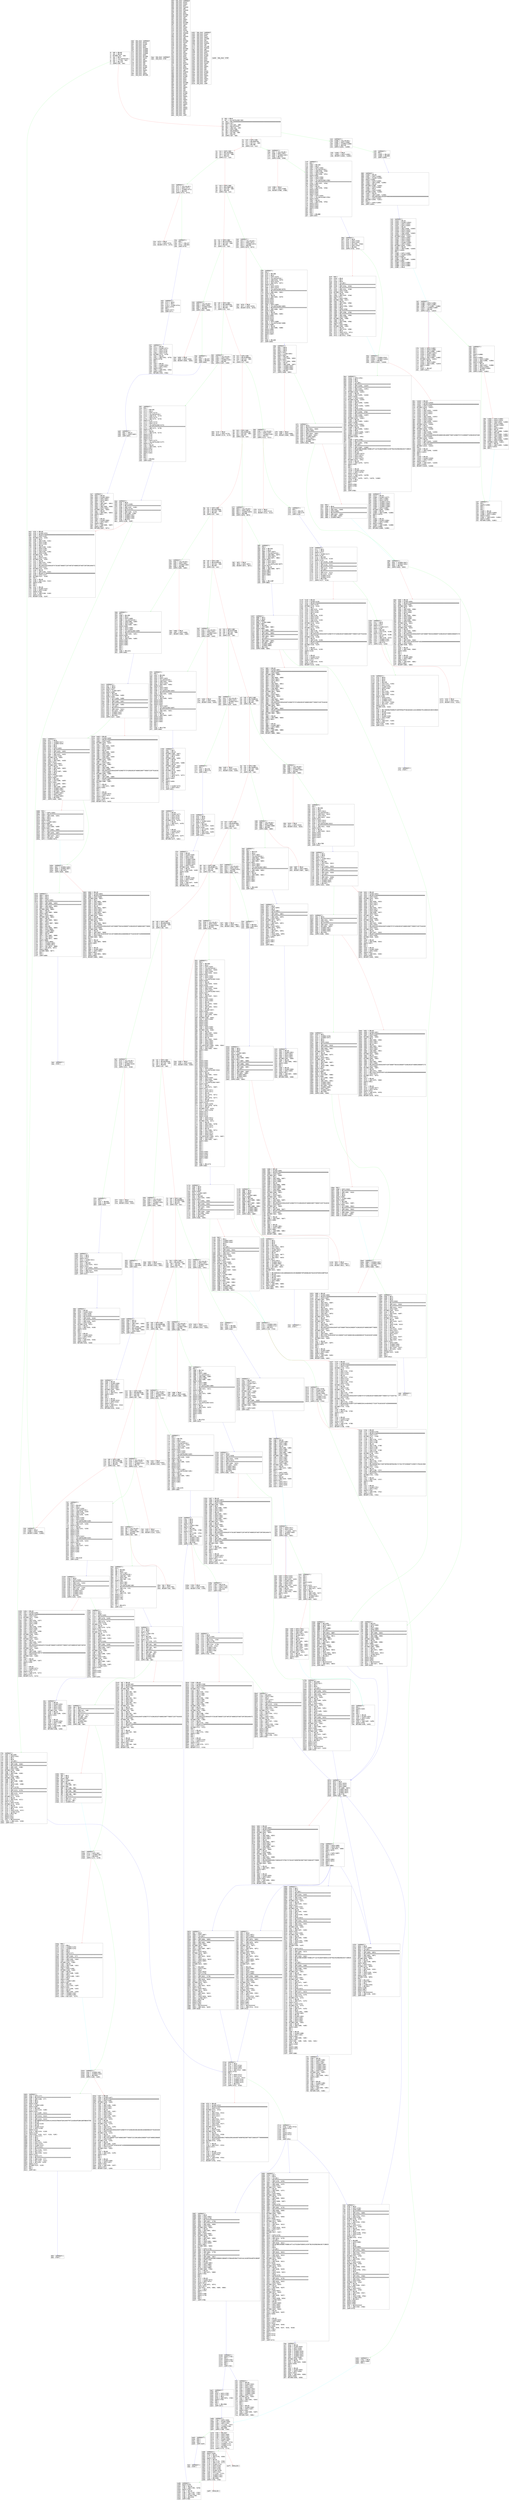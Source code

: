digraph "graph.cfg.gv" {
	subgraph global {
		node [fontname=Courier fontsize=30.0 rank=same shape=box]
		block_0 [label="0: %00 = #0x80\l2: %01 = #0x40\l4: MSTORE(%01, %00)\l5: %02 = #0x4\l7: %03 = CALLDATASIZE()\l8: %04 = LT(%03, %02)\l9: %05 = #0x128\lc: JUMPI(%05, %04)\l"]
		block_d [label="d: %06 = #0x0\lf: %07 = CALLDATALOAD(%06)\l10: %08 = #0x100000000000000000000000000000000000000000000000000000000\l2e: SWAP1(%07)\l2f: %09 = DIV(%07, %08)\l30: %0A = #0xFFFFFFFF\l35: %0B = AND(%0A, %09)\l36: %0C = DUP1(%0B)\l37: %0D = #0x6FDDE03\l3c: %0E = EQ(%0D, %0B)\l3d: %0F = #0x12D\l40: JUMPI(%0F, %0E)\l"]
		block_41 [label="41: %10 = DUP1(%0B)\l42: %11 = #0x95EA7B3\l47: %12 = EQ(%11, %0B)\l48: %13 = #0x1BD\l4b: JUMPI(%13, %12)\l"]
		block_4c [label="4c: %14 = DUP1(%0B)\l4d: %15 = #0x18160DDD\l52: %16 = EQ(%15, %0B)\l53: %17 = #0x222\l56: JUMPI(%17, %16)\l"]
		block_57 [label="57: %18 = DUP1(%0B)\l58: %19 = #0x23B872DD\l5d: %1A = EQ(%19, %0B)\l5e: %1B = #0x24D\l61: JUMPI(%1B, %1A)\l"]
		block_62 [label="62: %1C = DUP1(%0B)\l63: %1D = #0x313CE567\l68: %1E = EQ(%1D, %0B)\l69: %1F = #0x2D2\l6c: JUMPI(%1F, %1E)\l"]
		block_6d [label="6d: %20 = DUP1(%0B)\l6e: %21 = #0x39509351\l73: %22 = EQ(%21, %0B)\l74: %23 = #0x303\l77: JUMPI(%23, %22)\l"]
		block_78 [label="78: %24 = DUP1(%0B)\l79: %25 = #0x3F4BA83A\l7e: %26 = EQ(%25, %0B)\l7f: %27 = #0x368\l82: JUMPI(%27, %26)\l"]
		block_83 [label="83: %28 = DUP1(%0B)\l84: %29 = #0x42966C68\l89: %2A = EQ(%29, %0B)\l8a: %2B = #0x37F\l8d: JUMPI(%2B, %2A)\l"]
		block_8e [label="8e: %2C = DUP1(%0B)\l8f: %2D = #0x4D253B50\l94: %2E = EQ(%2D, %0B)\l95: %2F = #0x3AC\l98: JUMPI(%2F, %2E)\l"]
		block_99 [label="99: %30 = DUP1(%0B)\l9a: %31 = #0x5C658165\l9f: %32 = EQ(%31, %0B)\la0: %33 = #0x3EF\la3: JUMPI(%33, %32)\l"]
		block_a4 [label="a4: %34 = DUP1(%0B)\la5: %35 = #0x5C975ABB\laa: %36 = EQ(%35, %0B)\lab: %37 = #0x466\lae: JUMPI(%37, %36)\l"]
		block_af [label="af: %38 = DUP1(%0B)\lb0: %39 = #0x704B6C02\lb5: %3A = EQ(%39, %0B)\lb6: %3B = #0x495\lb9: JUMPI(%3B, %3A)\l"]
		block_ba [label="ba: %3C = DUP1(%0B)\lbb: %3D = #0x70A08231\lc0: %3E = EQ(%3D, %0B)\lc1: %3F = #0x4D8\lc4: JUMPI(%3F, %3E)\l"]
		block_c5 [label="c5: %40 = DUP1(%0B)\lc6: %41 = #0x8456CB59\lcb: %42 = EQ(%41, %0B)\lcc: %43 = #0x52F\lcf: JUMPI(%43, %42)\l"]
		block_d0 [label="d0: %44 = DUP1(%0B)\ld1: %45 = #0x859BC2F3\ld6: %46 = EQ(%45, %0B)\ld7: %47 = #0x546\lda: JUMPI(%47, %46)\l"]
		block_db [label="db: %48 = DUP1(%0B)\ldc: %49 = #0x8DA5CB5B\le1: %4A = EQ(%49, %0B)\le2: %4B = #0x5EF\le5: JUMPI(%4B, %4A)\l"]
		block_e6 [label="e6: %4C = DUP1(%0B)\le7: %4D = #0x902D55A5\lec: %4E = EQ(%4D, %0B)\led: %4F = #0x646\lf0: JUMPI(%4F, %4E)\l"]
		block_f1 [label="f1: %50 = DUP1(%0B)\lf2: %51 = #0x95D89B41\lf7: %52 = EQ(%51, %0B)\lf8: %53 = #0x671\lfb: JUMPI(%53, %52)\l"]
		block_fc [label="fc: %54 = DUP1(%0B)\lfd: %55 = #0xA457C2D7\l102: %56 = EQ(%55, %0B)\l103: %57 = #0x701\l106: JUMPI(%57, %56)\l"]
		block_107 [label="107: %58 = DUP1(%0B)\l108: %59 = #0xA9059CBB\l10d: %5A = EQ(%59, %0B)\l10e: %5B = #0x766\l111: JUMPI(%5B, %5A)\l"]
		block_112 [label="112: %5C = DUP1(%0B)\l113: %5D = #0xDD62ED3E\l118: %5E = EQ(%5D, %0B)\l119: %5F = #0x7CB\l11c: JUMPI(%5F, %5E)\l"]
		block_11d [label="11d: %60 = DUP1(%0B)\l11e: %61 = #0xF2FDE38B\l123: %62 = EQ(%61, %0B)\l124: %63 = #0x842\l127: JUMPI(%63, %62)\l"]
		block_128 [label="128: JUMPDEST()\l129: %10ED = #0x0\l12b: %10EE = DUP1(%10ED)\l12c: REVERT(%10ED, %10ED)\l"]
		block_12d [label="12d: JUMPDEST()\l12e: %108E = CALLVALUE()\l12f: %108F = DUP1(%108E)\l130: %1090 = ISZERO(%108E)\l131: %1091 = #0x139\l134: JUMPI(%1091, %1090)\l"]
		block_135 [label="135: %1092 = #0x0\l137: %1093 = DUP1(%1092)\l138: REVERT(%1092, %1092)\l"]
		block_139 [label="139: JUMPDEST()\l13a: POP()\l13b: %1094 = #0x142\l13e: %1095 = #0x885\l141: JUMP(%1095)\l"]
		block_142 [label="142: JUMPDEST()\l143: %10A4 = #0x40\l145: %10A5 = MLOAD(%10A4)\l146: %10A6 = DUP1(%10A5)\l147: %10A7 = DUP1(%10A5)\l148: %10A8 = #0x20\l14a: %10A9 = ADD(%10A8, %10A5)\l14b: %10AA = DUP3(%10A5)\l14c: %10AB = DUP2(%10A9)\l14d: %10AC = SUB(%10A9, %10A5)\l14e: %10AD = DUP3(%10A5)\l14f: MSTORE(%10A5, %10AC)\l150: %10AE = DUP4(%1098)\l151: %10AF = DUP2(%10A9)\l152: %10B0 = DUP2(%1098)\l153: %10B1 = MLOAD(%1098)\l154: %10B2 = DUP2(%10A9)\l155: MSTORE(%10A9, %10B1)\l156: %10B3 = #0x20\l158: %10B4 = ADD(%10B3, %10A9)\l159: SWAP2(%10A9)\l15a: POP()\l15b: %10B5 = DUP1(%1098)\l15c: %10B6 = MLOAD(%1098)\l15d: SWAP1(%1098)\l15e: %10B7 = #0x20\l160: %10B8 = ADD(%10B7, %1098)\l161: SWAP1(%10B6)\l162: %10B9 = DUP1(%10B6)\l163: %10BA = DUP4(%10B4)\l164: %10BB = DUP4(%10B8)\l165: %10BC = #0x0\l"]
		block_167 [label="167: JUMPDEST()\l168: %10BD = DUP4(%10B6)\l169: %10BE = DUP2(%10BC)\l16a: %10BF = LT(%10BC, %10B6)\l16b: %10C0 = ISZERO(%10BF)\l16c: %10C1 = #0x182\l16f: JUMPI(%10C1, %10C0)\l"]
		block_170 [label="170: %10C2 = DUP1(%10BC)\l171: %10C3 = DUP3(%10B8)\l172: %10C4 = ADD(%10B8, %10BC)\l173: %10C5 = MLOAD(%10C4)\l174: %10C6 = DUP2(%10BC)\l175: %10C7 = DUP5(%10B4)\l176: %10C8 = ADD(%10B4, %10BC)\l177: MSTORE(%10C8, %10C5)\l178: %10C9 = #0x20\l17a: %10CA = DUP2(%10BC)\l17b: %10CB = ADD(%10BC, %10C9)\l17c: SWAP1(%10BC)\l17d: POP()\l17e: %10CC = #0x167\l181: JUMP(%10CC)\l"]
		block_182 [label="182: JUMPDEST()\l183: POP()\l184: POP()\l185: POP()\l186: POP()\l187: SWAP1(%10B8)\l188: POP()\l189: SWAP1(%10B4)\l18a: %10CD = DUP2(%10B6)\l18b: %10CE = ADD(%10B6, %10B4)\l18c: SWAP1(%10B6)\l18d: %10CF = #0x1F\l18f: %10D0 = AND(%10CF, %10B6)\l190: %10D1 = DUP1(%10D0)\l191: %10D2 = ISZERO(%10D0)\l192: %10D3 = #0x1AF\l195: JUMPI(%10D3, %10D2)\l"]
		block_196 [label="196: %10D4 = DUP1(%10D0)\l197: %10D5 = DUP3(%10CE)\l198: %10D6 = SUB(%10CE, %10D0)\l199: %10D7 = DUP1(%10D6)\l19a: %10D8 = MLOAD(%10D6)\l19b: %10D9 = #0x1\l19d: %10DA = DUP4(%10D0)\l19e: %10DB = #0x20\l1a0: %10DC = SUB(%10DB, %10D0)\l1a1: %10DD = #0x100\l1a4: %10DE = EXP(%10DD, %10DC)\l1a5: %10DF = SUB(%10DE, %10D9)\l1a6: %10E0 = NOT(%10DF)\l1a7: %10E1 = AND(%10E0, %10D8)\l1a8: %10E2 = DUP2(%10D6)\l1a9: MSTORE(%10D6, %10E1)\l1aa: %10E3 = #0x20\l1ac: %10E4 = ADD(%10E3, %10D6)\l1ad: SWAP2(%10CE)\l1ae: POP()\l"]
		block_1af [label="1af: JUMPDEST()\l1b0: POP()\l1b1: SWAP3(%1098)\l1b2: POP()\l1b3: POP()\l1b4: POP()\l1b5: %10E9 = #0x40\l1b7: %10EA = MLOAD(%10E9)\l1b8: %10EB = DUP1(%10EA)\l1b9: SWAP2(%10CE)\l1ba: %10EC = SUB(%10CE, %10EA)\l1bb: SWAP1(%10EA)\l1bc: RETURN(%10EA, %10EC)\l"]
		block_1bd [label="1bd: JUMPDEST()\l1be: %F87 = CALLVALUE()\l1bf: %F88 = DUP1(%F87)\l1c0: %F89 = ISZERO(%F87)\l1c1: %F8A = #0x1C9\l1c4: JUMPI(%F8A, %F89)\l"]
		block_1c5 [label="1c5: %F8B = #0x0\l1c7: %F8C = DUP1(%F8B)\l1c8: REVERT(%F8B, %F8B)\l"]
		block_1c9 [label="1c9: JUMPDEST()\l1ca: POP()\l1cb: %F8D = #0x208\l1ce: %F8E = #0x4\l1d0: %F8F = DUP1(%F8E)\l1d1: %F90 = CALLDATASIZE()\l1d2: %F91 = SUB(%F90, %F8E)\l1d3: %F92 = DUP2(%F8E)\l1d4: %F93 = ADD(%F8E, %F91)\l1d5: SWAP1(%F8E)\l1d6: %F94 = DUP1(%F8E)\l1d7: %F95 = DUP1(%F8E)\l1d8: %F96 = CALLDATALOAD(%F8E)\l1d9: %F97 = #0xFFFFFFFFFFFFFFFFFFFFFFFFFFFFFFFFFFFFFFFF\l1ee: %F98 = AND(%F97, %F96)\l1ef: SWAP1(%F8E)\l1f0: %F99 = #0x20\l1f2: %F9A = ADD(%F99, %F8E)\l1f3: SWAP1(%F98)\l1f4: SWAP3(%F93)\l1f5: SWAP2(%F8E)\l1f6: SWAP1(%F9A)\l1f7: %F9B = DUP1(%F9A)\l1f8: %F9C = CALLDATALOAD(%F9A)\l1f9: SWAP1(%F9A)\l1fa: %F9D = #0x20\l1fc: %F9E = ADD(%F9D, %F9A)\l1fd: SWAP1(%F9C)\l1fe: SWAP3(%F93)\l1ff: SWAP2(%F8E)\l200: SWAP1(%F9E)\l201: POP()\l202: POP()\l203: POP()\l204: %F9F = #0x8BE\l207: JUMP(%F9F)\l"]
		block_208 [label="208: JUMPDEST()\l209: %107F = #0x40\l20b: %1080 = MLOAD(%107F)\l20c: %1081 = DUP1(%1080)\l20d: %1082 = DUP3(%107E)\l20e: %1083 = ISZERO(%107E)\l20f: %1084 = ISZERO(%1083)\l210: %1085 = ISZERO(%1084)\l211: %1086 = ISZERO(%1085)\l212: %1087 = DUP2(%1080)\l213: MSTORE(%1080, %1086)\l214: %1088 = #0x20\l216: %1089 = ADD(%1088, %1080)\l217: SWAP2(%107E)\l218: POP()\l219: POP()\l21a: %108A = #0x40\l21c: %108B = MLOAD(%108A)\l21d: %108C = DUP1(%108B)\l21e: SWAP2(%1089)\l21f: %108D = SUB(%1089, %108B)\l220: SWAP1(%108B)\l221: RETURN(%108B, %108D)\l"]
		block_222 [label="222: JUMPDEST()\l223: %F71 = CALLVALUE()\l224: %F72 = DUP1(%F71)\l225: %F73 = ISZERO(%F71)\l226: %F74 = #0x22E\l229: JUMPI(%F74, %F73)\l"]
		block_22a [label="22a: %F75 = #0x0\l22c: %F76 = DUP1(%F75)\l22d: REVERT(%F75, %F75)\l"]
		block_22e [label="22e: JUMPDEST()\l22f: POP()\l230: %F77 = #0x237\l233: %F78 = #0xAD4\l236: JUMP(%F78)\l"]
		block_237 [label="237: JUMPDEST()\l238: %F7C = #0x40\l23a: %F7D = MLOAD(%F7C)\l23b: %F7E = DUP1(%F7D)\l23c: %F7F = DUP3(%F7B)\l23d: %F80 = DUP2(%F7D)\l23e: MSTORE(%F7D, %F7B)\l23f: %F81 = #0x20\l241: %F82 = ADD(%F81, %F7D)\l242: SWAP2(%F7B)\l243: POP()\l244: POP()\l245: %F83 = #0x40\l247: %F84 = MLOAD(%F83)\l248: %F85 = DUP1(%F84)\l249: SWAP2(%F82)\l24a: %F86 = SUB(%F82, %F84)\l24b: SWAP1(%F84)\l24c: RETURN(%F84, %F86)\l"]
		block_24d [label="24d: JUMPDEST()\l24e: %D72 = CALLVALUE()\l24f: %D73 = DUP1(%D72)\l250: %D74 = ISZERO(%D72)\l251: %D75 = #0x259\l254: JUMPI(%D75, %D74)\l"]
		block_255 [label="255: %D76 = #0x0\l257: %D77 = DUP1(%D76)\l258: REVERT(%D76, %D76)\l"]
		block_259 [label="259: JUMPDEST()\l25a: POP()\l25b: %D78 = #0x2B8\l25e: %D79 = #0x4\l260: %D7A = DUP1(%D79)\l261: %D7B = CALLDATASIZE()\l262: %D7C = SUB(%D7B, %D79)\l263: %D7D = DUP2(%D79)\l264: %D7E = ADD(%D79, %D7C)\l265: SWAP1(%D79)\l266: %D7F = DUP1(%D79)\l267: %D80 = DUP1(%D79)\l268: %D81 = CALLDATALOAD(%D79)\l269: %D82 = #0xFFFFFFFFFFFFFFFFFFFFFFFFFFFFFFFFFFFFFFFF\l27e: %D83 = AND(%D82, %D81)\l27f: SWAP1(%D79)\l280: %D84 = #0x20\l282: %D85 = ADD(%D84, %D79)\l283: SWAP1(%D83)\l284: SWAP3(%D7E)\l285: SWAP2(%D79)\l286: SWAP1(%D85)\l287: %D86 = DUP1(%D85)\l288: %D87 = CALLDATALOAD(%D85)\l289: %D88 = #0xFFFFFFFFFFFFFFFFFFFFFFFFFFFFFFFFFFFFFFFF\l29e: %D89 = AND(%D88, %D87)\l29f: SWAP1(%D85)\l2a0: %D8A = #0x20\l2a2: %D8B = ADD(%D8A, %D85)\l2a3: SWAP1(%D89)\l2a4: SWAP3(%D7E)\l2a5: SWAP2(%D79)\l2a6: SWAP1(%D8B)\l2a7: %D8C = DUP1(%D8B)\l2a8: %D8D = CALLDATALOAD(%D8B)\l2a9: SWAP1(%D8B)\l2aa: %D8E = #0x20\l2ac: %D8F = ADD(%D8E, %D8B)\l2ad: SWAP1(%D8D)\l2ae: SWAP3(%D7E)\l2af: SWAP2(%D79)\l2b0: SWAP1(%D8F)\l2b1: POP()\l2b2: POP()\l2b3: POP()\l2b4: %D90 = #0xADE\l2b7: JUMP(%D90)\l"]
		block_2b8 [label="2b8: [NO_SSA] JUMPDEST\l2b9: [NO_SSA] PUSH1\l2bb: [NO_SSA] MLOAD\l2bc: [NO_SSA] DUP1\l2bd: [NO_SSA] DUP3\l2be: [NO_SSA] ISZERO\l2bf: [NO_SSA] ISZERO\l2c0: [NO_SSA] ISZERO\l2c1: [NO_SSA] ISZERO\l2c2: [NO_SSA] DUP2\l2c3: [NO_SSA] MSTORE\l2c4: [NO_SSA] PUSH1\l2c6: [NO_SSA] ADD\l2c7: [NO_SSA] SWAP2\l2c8: [NO_SSA] POP\l2c9: [NO_SSA] POP\l2ca: [NO_SSA] PUSH1\l2cc: [NO_SSA] MLOAD\l2cd: [NO_SSA] DUP1\l2ce: [NO_SSA] SWAP2\l2cf: [NO_SSA] SUB\l2d0: [NO_SSA] SWAP1\l2d1: [NO_SSA] RETURN\l"]
		block_2d2 [label="2d2: JUMPDEST()\l2d3: %D59 = CALLVALUE()\l2d4: %D5A = DUP1(%D59)\l2d5: %D5B = ISZERO(%D59)\l2d6: %D5C = #0x2DE\l2d9: JUMPI(%D5C, %D5B)\l"]
		block_2da [label="2da: %D5D = #0x0\l2dc: %D5E = DUP1(%D5D)\l2dd: REVERT(%D5D, %D5D)\l"]
		block_2de [label="2de: JUMPDEST()\l2df: POP()\l2e0: %D5F = #0x2E7\l2e3: %D60 = #0xEA5\l2e6: JUMP(%D60)\l"]
		block_2e7 [label="2e7: JUMPDEST()\l2e8: %D63 = #0x40\l2ea: %D64 = MLOAD(%D63)\l2eb: %D65 = DUP1(%D64)\l2ec: %D66 = DUP3(%D61)\l2ed: %D67 = #0xFF\l2ef: %D68 = AND(%D67, %D61)\l2f0: %D69 = #0xFF\l2f2: %D6A = AND(%D69, %D68)\l2f3: %D6B = DUP2(%D64)\l2f4: MSTORE(%D64, %D6A)\l2f5: %D6C = #0x20\l2f7: %D6D = ADD(%D6C, %D64)\l2f8: SWAP2(%D61)\l2f9: POP()\l2fa: POP()\l2fb: %D6E = #0x40\l2fd: %D6F = MLOAD(%D6E)\l2fe: %D70 = DUP1(%D6F)\l2ff: SWAP2(%D6D)\l300: %D71 = SUB(%D6D, %D6F)\l301: SWAP1(%D6F)\l302: RETURN(%D6F, %D71)\l"]
		block_303 [label="303: JUMPDEST()\l304: %C6C = CALLVALUE()\l305: %C6D = DUP1(%C6C)\l306: %C6E = ISZERO(%C6C)\l307: %C6F = #0x30F\l30a: JUMPI(%C6F, %C6E)\l"]
		block_30b [label="30b: %C70 = #0x0\l30d: %C71 = DUP1(%C70)\l30e: REVERT(%C70, %C70)\l"]
		block_30f [label="30f: JUMPDEST()\l310: POP()\l311: %C72 = #0x34E\l314: %C73 = #0x4\l316: %C74 = DUP1(%C73)\l317: %C75 = CALLDATASIZE()\l318: %C76 = SUB(%C75, %C73)\l319: %C77 = DUP2(%C73)\l31a: %C78 = ADD(%C73, %C76)\l31b: SWAP1(%C73)\l31c: %C79 = DUP1(%C73)\l31d: %C7A = DUP1(%C73)\l31e: %C7B = CALLDATALOAD(%C73)\l31f: %C7C = #0xFFFFFFFFFFFFFFFFFFFFFFFFFFFFFFFFFFFFFFFF\l334: %C7D = AND(%C7C, %C7B)\l335: SWAP1(%C73)\l336: %C7E = #0x20\l338: %C7F = ADD(%C7E, %C73)\l339: SWAP1(%C7D)\l33a: SWAP3(%C78)\l33b: SWAP2(%C73)\l33c: SWAP1(%C7F)\l33d: %C80 = DUP1(%C7F)\l33e: %C81 = CALLDATALOAD(%C7F)\l33f: SWAP1(%C7F)\l340: %C82 = #0x20\l342: %C83 = ADD(%C82, %C7F)\l343: SWAP1(%C81)\l344: SWAP3(%C78)\l345: SWAP2(%C73)\l346: SWAP1(%C83)\l347: POP()\l348: POP()\l349: POP()\l34a: %C84 = #0xEAA\l34d: JUMP(%C84)\l"]
		block_34e [label="34e: JUMPDEST()\l34f: %D4A = #0x40\l351: %D4B = MLOAD(%D4A)\l352: %D4C = DUP1(%D4B)\l353: %D4D = DUP3(%D49)\l354: %D4E = ISZERO(%D49)\l355: %D4F = ISZERO(%D4E)\l356: %D50 = ISZERO(%D4F)\l357: %D51 = ISZERO(%D50)\l358: %D52 = DUP2(%D4B)\l359: MSTORE(%D4B, %D51)\l35a: %D53 = #0x20\l35c: %D54 = ADD(%D53, %D4B)\l35d: SWAP2(%D49)\l35e: POP()\l35f: POP()\l360: %D55 = #0x40\l362: %D56 = MLOAD(%D55)\l363: %D57 = DUP1(%D56)\l364: SWAP2(%D54)\l365: %D58 = SUB(%D54, %D56)\l366: SWAP1(%D56)\l367: RETURN(%D56, %D58)\l"]
		block_368 [label="368: JUMPDEST()\l369: %C0F = CALLVALUE()\l36a: %C10 = DUP1(%C0F)\l36b: %C11 = ISZERO(%C0F)\l36c: %C12 = #0x374\l36f: JUMPI(%C12, %C11)\l"]
		block_370 [label="370: %C13 = #0x0\l372: %C14 = DUP1(%C13)\l373: REVERT(%C13, %C13)\l"]
		block_374 [label="374: JUMPDEST()\l375: POP()\l376: %C15 = #0x37D\l379: %C16 = #0x1170\l37c: JUMP(%C16)\l"]
		block_37d [label="37d: JUMPDEST()\l37e: STOP()\l"]
		block_37f [label="37f: JUMPDEST()\l380: %B78 = CALLVALUE()\l381: %B79 = DUP1(%B78)\l382: %B7A = ISZERO(%B78)\l383: %B7B = #0x38B\l386: JUMPI(%B7B, %B7A)\l"]
		block_387 [label="387: %B7C = #0x0\l389: %B7D = DUP1(%B7C)\l38a: REVERT(%B7C, %B7C)\l"]
		block_38b [label="38b: JUMPDEST()\l38c: POP()\l38d: %B7E = #0x3AA\l390: %B7F = #0x4\l392: %B80 = DUP1(%B7F)\l393: %B81 = CALLDATASIZE()\l394: %B82 = SUB(%B81, %B7F)\l395: %B83 = DUP2(%B7F)\l396: %B84 = ADD(%B7F, %B82)\l397: SWAP1(%B7F)\l398: %B85 = DUP1(%B7F)\l399: %B86 = DUP1(%B7F)\l39a: %B87 = CALLDATALOAD(%B7F)\l39b: SWAP1(%B7F)\l39c: %B88 = #0x20\l39e: %B89 = ADD(%B88, %B7F)\l39f: SWAP1(%B87)\l3a0: SWAP3(%B84)\l3a1: SWAP2(%B7F)\l3a2: SWAP1(%B89)\l3a3: POP()\l3a4: POP()\l3a5: POP()\l3a6: %B8A = #0x12BF\l3a9: JUMP(%B8A)\l"]
		block_3aa [label="3aa: [NO_SSA] JUMPDEST\l3ab: [NO_SSA] STOP\l"]
		block_3ac [label="3ac: JUMPDEST()\l3ad: %A82 = CALLVALUE()\l3ae: %A83 = DUP1(%A82)\l3af: %A84 = ISZERO(%A82)\l3b0: %A85 = #0x3B8\l3b3: JUMPI(%A85, %A84)\l"]
		block_3b4 [label="3b4: %A86 = #0x0\l3b6: %A87 = DUP1(%A86)\l3b7: REVERT(%A86, %A86)\l"]
		block_3b8 [label="3b8: JUMPDEST()\l3b9: POP()\l3ba: %A88 = #0x3ED\l3bd: %A89 = #0x4\l3bf: %A8A = DUP1(%A89)\l3c0: %A8B = CALLDATASIZE()\l3c1: %A8C = SUB(%A8B, %A89)\l3c2: %A8D = DUP2(%A89)\l3c3: %A8E = ADD(%A89, %A8C)\l3c4: SWAP1(%A89)\l3c5: %A8F = DUP1(%A89)\l3c6: %A90 = DUP1(%A89)\l3c7: %A91 = CALLDATALOAD(%A89)\l3c8: %A92 = #0xFFFFFFFFFFFFFFFFFFFFFFFFFFFFFFFFFFFFFFFF\l3dd: %A93 = AND(%A92, %A91)\l3de: SWAP1(%A89)\l3df: %A94 = #0x20\l3e1: %A95 = ADD(%A94, %A89)\l3e2: SWAP1(%A93)\l3e3: SWAP3(%A8E)\l3e4: SWAP2(%A89)\l3e5: SWAP1(%A95)\l3e6: POP()\l3e7: POP()\l3e8: POP()\l3e9: %A96 = #0x14C1\l3ec: JUMP(%A96)\l"]
		block_3ed [label="3ed: JUMPDEST()\l3ee: STOP()\l"]
		block_3ef [label="3ef: JUMPDEST()\l3f0: %A4C = CALLVALUE()\l3f1: %A4D = DUP1(%A4C)\l3f2: %A4E = ISZERO(%A4C)\l3f3: %A4F = #0x3FB\l3f6: JUMPI(%A4F, %A4E)\l"]
		block_3f7 [label="3f7: %A50 = #0x0\l3f9: %A51 = DUP1(%A50)\l3fa: REVERT(%A50, %A50)\l"]
		block_3fb [label="3fb: JUMPDEST()\l3fc: POP()\l3fd: %A52 = #0x450\l400: %A53 = #0x4\l402: %A54 = DUP1(%A53)\l403: %A55 = CALLDATASIZE()\l404: %A56 = SUB(%A55, %A53)\l405: %A57 = DUP2(%A53)\l406: %A58 = ADD(%A53, %A56)\l407: SWAP1(%A53)\l408: %A59 = DUP1(%A53)\l409: %A5A = DUP1(%A53)\l40a: %A5B = CALLDATALOAD(%A53)\l40b: %A5C = #0xFFFFFFFFFFFFFFFFFFFFFFFFFFFFFFFFFFFFFFFF\l420: %A5D = AND(%A5C, %A5B)\l421: SWAP1(%A53)\l422: %A5E = #0x20\l424: %A5F = ADD(%A5E, %A53)\l425: SWAP1(%A5D)\l426: SWAP3(%A58)\l427: SWAP2(%A53)\l428: SWAP1(%A5F)\l429: %A60 = DUP1(%A5F)\l42a: %A61 = CALLDATALOAD(%A5F)\l42b: %A62 = #0xFFFFFFFFFFFFFFFFFFFFFFFFFFFFFFFFFFFFFFFF\l440: %A63 = AND(%A62, %A61)\l441: SWAP1(%A5F)\l442: %A64 = #0x20\l444: %A65 = ADD(%A64, %A5F)\l445: SWAP1(%A63)\l446: SWAP3(%A58)\l447: SWAP2(%A53)\l448: SWAP1(%A65)\l449: POP()\l44a: POP()\l44b: POP()\l44c: %A66 = #0x1750\l44f: JUMP(%A66)\l"]
		block_450 [label="450: JUMPDEST()\l451: %A77 = #0x40\l453: %A78 = MLOAD(%A77)\l454: %A79 = DUP1(%A78)\l455: %A7A = DUP3(%A75)\l456: %A7B = DUP2(%A78)\l457: MSTORE(%A78, %A75)\l458: %A7C = #0x20\l45a: %A7D = ADD(%A7C, %A78)\l45b: SWAP2(%A75)\l45c: POP()\l45d: POP()\l45e: %A7E = #0x40\l460: %A7F = MLOAD(%A7E)\l461: %A80 = DUP1(%A7F)\l462: SWAP2(%A7D)\l463: %A81 = SUB(%A7D, %A7F)\l464: SWAP1(%A7F)\l465: RETURN(%A7F, %A81)\l"]
		block_466 [label="466: JUMPDEST()\l467: %A2C = CALLVALUE()\l468: %A2D = DUP1(%A2C)\l469: %A2E = ISZERO(%A2C)\l46a: %A2F = #0x472\l46d: JUMPI(%A2F, %A2E)\l"]
		block_46e [label="46e: %A30 = #0x0\l470: %A31 = DUP1(%A30)\l471: REVERT(%A30, %A30)\l"]
		block_472 [label="472: JUMPDEST()\l473: POP()\l474: %A32 = #0x47B\l477: %A33 = #0x1775\l47a: JUMP(%A33)\l"]
		block_47b [label="47b: JUMPDEST()\l47c: %A3D = #0x40\l47e: %A3E = MLOAD(%A3D)\l47f: %A3F = DUP1(%A3E)\l480: %A40 = DUP3(%A3B)\l481: %A41 = ISZERO(%A3B)\l482: %A42 = ISZERO(%A41)\l483: %A43 = ISZERO(%A42)\l484: %A44 = ISZERO(%A43)\l485: %A45 = DUP2(%A3E)\l486: MSTORE(%A3E, %A44)\l487: %A46 = #0x20\l489: %A47 = ADD(%A46, %A3E)\l48a: SWAP2(%A3B)\l48b: POP()\l48c: POP()\l48d: %A48 = #0x40\l48f: %A49 = MLOAD(%A48)\l490: %A4A = DUP1(%A49)\l491: SWAP2(%A47)\l492: %A4B = SUB(%A47, %A49)\l493: SWAP1(%A49)\l494: RETURN(%A49, %A4B)\l"]
		block_495 [label="495: JUMPDEST()\l496: %90C = CALLVALUE()\l497: %90D = DUP1(%90C)\l498: %90E = ISZERO(%90C)\l499: %90F = #0x4A1\l49c: JUMPI(%90F, %90E)\l"]
		block_49d [label="49d: %910 = #0x0\l49f: %911 = DUP1(%910)\l4a0: REVERT(%910, %910)\l"]
		block_4a1 [label="4a1: JUMPDEST()\l4a2: POP()\l4a3: %912 = #0x4D6\l4a6: %913 = #0x4\l4a8: %914 = DUP1(%913)\l4a9: %915 = CALLDATASIZE()\l4aa: %916 = SUB(%915, %913)\l4ab: %917 = DUP2(%913)\l4ac: %918 = ADD(%913, %916)\l4ad: SWAP1(%913)\l4ae: %919 = DUP1(%913)\l4af: %91A = DUP1(%913)\l4b0: %91B = CALLDATALOAD(%913)\l4b1: %91C = #0xFFFFFFFFFFFFFFFFFFFFFFFFFFFFFFFFFFFFFFFF\l4c6: %91D = AND(%91C, %91B)\l4c7: SWAP1(%913)\l4c8: %91E = #0x20\l4ca: %91F = ADD(%91E, %913)\l4cb: SWAP1(%91D)\l4cc: SWAP3(%918)\l4cd: SWAP2(%913)\l4ce: SWAP1(%91F)\l4cf: POP()\l4d0: POP()\l4d1: POP()\l4d2: %920 = #0x1788\l4d5: JUMP(%920)\l"]
		block_4d6 [label="4d6: JUMPDEST()\l4d7: STOP()\l"]
		block_4d8 [label="4d8: JUMPDEST()\l4d9: %8DB = CALLVALUE()\l4da: %8DC = DUP1(%8DB)\l4db: %8DD = ISZERO(%8DB)\l4dc: %8DE = #0x4E4\l4df: JUMPI(%8DE, %8DD)\l"]
		block_4e0 [label="4e0: %8DF = #0x0\l4e2: %8E0 = DUP1(%8DF)\l4e3: REVERT(%8DF, %8DF)\l"]
		block_4e4 [label="4e4: JUMPDEST()\l4e5: POP()\l4e6: %8E1 = #0x519\l4e9: %8E2 = #0x4\l4eb: %8E3 = DUP1(%8E2)\l4ec: %8E4 = CALLDATASIZE()\l4ed: %8E5 = SUB(%8E4, %8E2)\l4ee: %8E6 = DUP2(%8E2)\l4ef: %8E7 = ADD(%8E2, %8E5)\l4f0: SWAP1(%8E2)\l4f1: %8E8 = DUP1(%8E2)\l4f2: %8E9 = DUP1(%8E2)\l4f3: %8EA = CALLDATALOAD(%8E2)\l4f4: %8EB = #0xFFFFFFFFFFFFFFFFFFFFFFFFFFFFFFFFFFFFFFFF\l509: %8EC = AND(%8EB, %8EA)\l50a: SWAP1(%8E2)\l50b: %8ED = #0x20\l50d: %8EE = ADD(%8ED, %8E2)\l50e: SWAP1(%8EC)\l50f: SWAP3(%8E7)\l510: SWAP2(%8E2)\l511: SWAP1(%8EE)\l512: POP()\l513: POP()\l514: POP()\l515: %8EF = #0x1AE2\l518: JUMP(%8EF)\l"]
		block_519 [label="519: JUMPDEST()\l51a: %901 = #0x40\l51c: %902 = MLOAD(%901)\l51d: %903 = DUP1(%902)\l51e: %904 = DUP3(%900)\l51f: %905 = DUP2(%902)\l520: MSTORE(%902, %900)\l521: %906 = #0x20\l523: %907 = ADD(%906, %902)\l524: SWAP2(%900)\l525: POP()\l526: POP()\l527: %908 = #0x40\l529: %909 = MLOAD(%908)\l52a: %90A = DUP1(%909)\l52b: SWAP2(%907)\l52c: %90B = SUB(%907, %909)\l52d: SWAP1(%909)\l52e: RETURN(%909, %90B)\l"]
		block_52f [label="52f: JUMPDEST()\l530: %87D = CALLVALUE()\l531: %87E = DUP1(%87D)\l532: %87F = ISZERO(%87D)\l533: %880 = #0x53B\l536: JUMPI(%880, %87F)\l"]
		block_537 [label="537: %881 = #0x0\l539: %882 = DUP1(%881)\l53a: REVERT(%881, %881)\l"]
		block_53b [label="53b: JUMPDEST()\l53c: POP()\l53d: %883 = #0x544\l540: %884 = #0x1B2A\l543: JUMP(%884)\l"]
		block_544 [label="544: JUMPDEST()\l545: STOP()\l"]
		block_546 [label="546: JUMPDEST()\l547: %539 = CALLVALUE()\l548: %53A = DUP1(%539)\l549: %53B = ISZERO(%539)\l54a: %53C = #0x552\l54d: JUMPI(%53C, %53B)\l"]
		block_54e [label="54e: %53D = #0x0\l550: %53E = DUP1(%53D)\l551: REVERT(%53D, %53D)\l"]
		block_552 [label="552: JUMPDEST()\l553: POP()\l554: %53F = #0x5ED\l557: %540 = #0x4\l559: %541 = DUP1(%540)\l55a: %542 = CALLDATASIZE()\l55b: %543 = SUB(%542, %540)\l55c: %544 = DUP2(%540)\l55d: %545 = ADD(%540, %543)\l55e: SWAP1(%540)\l55f: %546 = DUP1(%540)\l560: %547 = DUP1(%540)\l561: %548 = CALLDATALOAD(%540)\l562: SWAP1(%540)\l563: %549 = #0x20\l565: %54A = ADD(%549, %540)\l566: SWAP1(%548)\l567: %54B = DUP3(%540)\l568: %54C = ADD(%540, %548)\l569: %54D = DUP1(%54C)\l56a: %54E = CALLDATALOAD(%54C)\l56b: SWAP1(%54C)\l56c: %54F = #0x20\l56e: %550 = ADD(%54F, %54C)\l56f: SWAP1(%54E)\l570: %551 = DUP1(%54E)\l571: %552 = DUP1(%54E)\l572: %553 = #0x20\l574: %554 = MUL(%553, %54E)\l575: %555 = #0x20\l577: %556 = ADD(%555, %554)\l578: %557 = #0x40\l57a: %558 = MLOAD(%557)\l57b: SWAP1(%556)\l57c: %559 = DUP2(%558)\l57d: %55A = ADD(%558, %556)\l57e: %55B = #0x40\l580: MSTORE(%55B, %55A)\l581: %55C = DUP1(%558)\l582: SWAP4(%550)\l583: SWAP3(%54E)\l584: SWAP2(%54E)\l585: SWAP1(%558)\l586: %55D = DUP2(%54E)\l587: %55E = DUP2(%558)\l588: MSTORE(%558, %54E)\l589: %55F = #0x20\l58b: %560 = ADD(%55F, %558)\l58c: %561 = DUP4(%550)\l58d: %562 = DUP4(%54E)\l58e: %563 = #0x20\l590: %564 = MUL(%563, %54E)\l591: %565 = DUP1(%564)\l592: %566 = DUP3(%550)\l593: %567 = DUP5(%560)\l594: CALLDATACOPY(%560, %550, %564)\l595: %568 = DUP3(%560)\l596: %569 = ADD(%560, %564)\l597: SWAP2(%560)\l598: POP()\l599: POP()\l59a: POP()\l59b: POP()\l59c: POP()\l59d: POP()\l59e: SWAP2(%540)\l59f: SWAP3(%545)\l5a0: SWAP2(%558)\l5a1: SWAP3(%540)\l5a2: SWAP1(%54A)\l5a3: %56A = DUP1(%54A)\l5a4: %56B = CALLDATALOAD(%54A)\l5a5: SWAP1(%54A)\l5a6: %56C = #0x20\l5a8: %56D = ADD(%56C, %54A)\l5a9: SWAP1(%56B)\l5aa: %56E = DUP3(%540)\l5ab: %56F = ADD(%540, %56B)\l5ac: %570 = DUP1(%56F)\l5ad: %571 = CALLDATALOAD(%56F)\l5ae: SWAP1(%56F)\l5af: %572 = #0x20\l5b1: %573 = ADD(%572, %56F)\l5b2: SWAP1(%571)\l5b3: %574 = DUP1(%571)\l5b4: %575 = DUP1(%571)\l5b5: %576 = #0x20\l5b7: %577 = MUL(%576, %571)\l5b8: %578 = #0x20\l5ba: %579 = ADD(%578, %577)\l5bb: %57A = #0x40\l5bd: %57B = MLOAD(%57A)\l5be: SWAP1(%579)\l5bf: %57C = DUP2(%57B)\l5c0: %57D = ADD(%57B, %579)\l5c1: %57E = #0x40\l5c3: MSTORE(%57E, %57D)\l5c4: %57F = DUP1(%57B)\l5c5: SWAP4(%573)\l5c6: SWAP3(%571)\l5c7: SWAP2(%571)\l5c8: SWAP1(%57B)\l5c9: %580 = DUP2(%571)\l5ca: %581 = DUP2(%57B)\l5cb: MSTORE(%57B, %571)\l5cc: %582 = #0x20\l5ce: %583 = ADD(%582, %57B)\l5cf: %584 = DUP4(%573)\l5d0: %585 = DUP4(%571)\l5d1: %586 = #0x20\l5d3: %587 = MUL(%586, %571)\l5d4: %588 = DUP1(%587)\l5d5: %589 = DUP3(%573)\l5d6: %58A = DUP5(%583)\l5d7: CALLDATACOPY(%583, %573, %587)\l5d8: %58B = DUP3(%583)\l5d9: %58C = ADD(%583, %587)\l5da: SWAP2(%583)\l5db: POP()\l5dc: POP()\l5dd: POP()\l5de: POP()\l5df: POP()\l5e0: POP()\l5e1: SWAP2(%540)\l5e2: SWAP3(%545)\l5e3: SWAP2(%57B)\l5e4: SWAP3(%540)\l5e5: SWAP1(%56D)\l5e6: POP()\l5e7: POP()\l5e8: POP()\l5e9: %58D = #0x1C7A\l5ec: JUMP(%58D)\l"]
		block_5ed [label="5ed: JUMPDEST()\l5ee: STOP()\l"]
		block_5ef [label="5ef: JUMPDEST()\l5f0: %519 = CALLVALUE()\l5f1: %51A = DUP1(%519)\l5f2: %51B = ISZERO(%519)\l5f3: %51C = #0x5FB\l5f6: JUMPI(%51C, %51B)\l"]
		block_5f7 [label="5f7: %51D = #0x0\l5f9: %51E = DUP1(%51D)\l5fa: REVERT(%51D, %51D)\l"]
		block_5fb [label="5fb: JUMPDEST()\l5fc: POP()\l5fd: %51F = #0x604\l600: %520 = #0x1EBA\l603: JUMP(%520)\l"]
		block_604 [label="604: JUMPDEST()\l605: %52A = #0x40\l607: %52B = MLOAD(%52A)\l608: %52C = DUP1(%52B)\l609: %52D = DUP3(%528)\l60a: %52E = #0xFFFFFFFFFFFFFFFFFFFFFFFFFFFFFFFFFFFFFFFF\l61f: %52F = AND(%52E, %528)\l620: %530 = #0xFFFFFFFFFFFFFFFFFFFFFFFFFFFFFFFFFFFFFFFF\l635: %531 = AND(%530, %52F)\l636: %532 = DUP2(%52B)\l637: MSTORE(%52B, %531)\l638: %533 = #0x20\l63a: %534 = ADD(%533, %52B)\l63b: SWAP2(%528)\l63c: POP()\l63d: POP()\l63e: %535 = #0x40\l640: %536 = MLOAD(%535)\l641: %537 = DUP1(%536)\l642: SWAP2(%534)\l643: %538 = SUB(%534, %536)\l644: SWAP1(%536)\l645: RETURN(%536, %538)\l"]
		block_646 [label="646: JUMPDEST()\l647: %4FE = CALLVALUE()\l648: %4FF = DUP1(%4FE)\l649: %500 = ISZERO(%4FE)\l64a: %501 = #0x652\l64d: JUMPI(%501, %500)\l"]
		block_64e [label="64e: %502 = #0x0\l650: %503 = DUP1(%502)\l651: REVERT(%502, %502)\l"]
		block_652 [label="652: JUMPDEST()\l653: POP()\l654: %504 = #0x65B\l657: %505 = #0x1EE0\l65a: JUMP(%505)\l"]
		block_65b [label="65b: JUMPDEST()\l65c: %50E = #0x40\l65e: %50F = MLOAD(%50E)\l65f: %510 = DUP1(%50F)\l660: %511 = DUP3(%50C)\l661: %512 = DUP2(%50F)\l662: MSTORE(%50F, %50C)\l663: %513 = #0x20\l665: %514 = ADD(%513, %50F)\l666: SWAP2(%50C)\l667: POP()\l668: POP()\l669: %515 = #0x40\l66b: %516 = MLOAD(%515)\l66c: %517 = DUP1(%516)\l66d: SWAP2(%514)\l66e: %518 = SUB(%514, %516)\l66f: SWAP1(%516)\l670: RETURN(%516, %518)\l"]
		block_671 [label="671: JUMPDEST()\l672: %49F = CALLVALUE()\l673: %4A0 = DUP1(%49F)\l674: %4A1 = ISZERO(%49F)\l675: %4A2 = #0x67D\l678: JUMPI(%4A2, %4A1)\l"]
		block_679 [label="679: %4A3 = #0x0\l67b: %4A4 = DUP1(%4A3)\l67c: REVERT(%4A3, %4A3)\l"]
		block_67d [label="67d: JUMPDEST()\l67e: POP()\l67f: %4A5 = #0x686\l682: %4A6 = #0x1EF1\l685: JUMP(%4A6)\l"]
		block_686 [label="686: JUMPDEST()\l687: %4B5 = #0x40\l689: %4B6 = MLOAD(%4B5)\l68a: %4B7 = DUP1(%4B6)\l68b: %4B8 = DUP1(%4B6)\l68c: %4B9 = #0x20\l68e: %4BA = ADD(%4B9, %4B6)\l68f: %4BB = DUP3(%4B6)\l690: %4BC = DUP2(%4BA)\l691: %4BD = SUB(%4BA, %4B6)\l692: %4BE = DUP3(%4B6)\l693: MSTORE(%4B6, %4BD)\l694: %4BF = DUP4(%4A9)\l695: %4C0 = DUP2(%4BA)\l696: %4C1 = DUP2(%4A9)\l697: %4C2 = MLOAD(%4A9)\l698: %4C3 = DUP2(%4BA)\l699: MSTORE(%4BA, %4C2)\l69a: %4C4 = #0x20\l69c: %4C5 = ADD(%4C4, %4BA)\l69d: SWAP2(%4BA)\l69e: POP()\l69f: %4C6 = DUP1(%4A9)\l6a0: %4C7 = MLOAD(%4A9)\l6a1: SWAP1(%4A9)\l6a2: %4C8 = #0x20\l6a4: %4C9 = ADD(%4C8, %4A9)\l6a5: SWAP1(%4C7)\l6a6: %4CA = DUP1(%4C7)\l6a7: %4CB = DUP4(%4C5)\l6a8: %4CC = DUP4(%4C9)\l6a9: %4CD = #0x0\l"]
		block_6ab [label="6ab: JUMPDEST()\l6ac: %4CE = DUP4(%4C7)\l6ad: %4CF = DUP2(%4CD)\l6ae: %4D0 = LT(%4CD, %4C7)\l6af: %4D1 = ISZERO(%4D0)\l6b0: %4D2 = #0x6C6\l6b3: JUMPI(%4D2, %4D1)\l"]
		block_6b4 [label="6b4: %4D3 = DUP1(%4CD)\l6b5: %4D4 = DUP3(%4C9)\l6b6: %4D5 = ADD(%4C9, %4CD)\l6b7: %4D6 = MLOAD(%4D5)\l6b8: %4D7 = DUP2(%4CD)\l6b9: %4D8 = DUP5(%4C5)\l6ba: %4D9 = ADD(%4C5, %4CD)\l6bb: MSTORE(%4D9, %4D6)\l6bc: %4DA = #0x20\l6be: %4DB = DUP2(%4CD)\l6bf: %4DC = ADD(%4CD, %4DA)\l6c0: SWAP1(%4CD)\l6c1: POP()\l6c2: %4DD = #0x6AB\l6c5: JUMP(%4DD)\l"]
		block_6c6 [label="6c6: JUMPDEST()\l6c7: POP()\l6c8: POP()\l6c9: POP()\l6ca: POP()\l6cb: SWAP1(%4C9)\l6cc: POP()\l6cd: SWAP1(%4C5)\l6ce: %4DE = DUP2(%4C7)\l6cf: %4DF = ADD(%4C7, %4C5)\l6d0: SWAP1(%4C7)\l6d1: %4E0 = #0x1F\l6d3: %4E1 = AND(%4E0, %4C7)\l6d4: %4E2 = DUP1(%4E1)\l6d5: %4E3 = ISZERO(%4E1)\l6d6: %4E4 = #0x6F3\l6d9: JUMPI(%4E4, %4E3)\l"]
		block_6da [label="6da: %4E5 = DUP1(%4E1)\l6db: %4E6 = DUP3(%4DF)\l6dc: %4E7 = SUB(%4DF, %4E1)\l6dd: %4E8 = DUP1(%4E7)\l6de: %4E9 = MLOAD(%4E7)\l6df: %4EA = #0x1\l6e1: %4EB = DUP4(%4E1)\l6e2: %4EC = #0x20\l6e4: %4ED = SUB(%4EC, %4E1)\l6e5: %4EE = #0x100\l6e8: %4EF = EXP(%4EE, %4ED)\l6e9: %4F0 = SUB(%4EF, %4EA)\l6ea: %4F1 = NOT(%4F0)\l6eb: %4F2 = AND(%4F1, %4E9)\l6ec: %4F3 = DUP2(%4E7)\l6ed: MSTORE(%4E7, %4F2)\l6ee: %4F4 = #0x20\l6f0: %4F5 = ADD(%4F4, %4E7)\l6f1: SWAP2(%4DF)\l6f2: POP()\l"]
		block_6f3 [label="6f3: JUMPDEST()\l6f4: POP()\l6f5: SWAP3(%4A9)\l6f6: POP()\l6f7: POP()\l6f8: POP()\l6f9: %4FA = #0x40\l6fb: %4FB = MLOAD(%4FA)\l6fc: %4FC = DUP1(%4FB)\l6fd: SWAP2(%4DF)\l6fe: %4FD = SUB(%4DF, %4FB)\l6ff: SWAP1(%4FB)\l700: RETURN(%4FB, %4FD)\l"]
		block_701 [label="701: JUMPDEST()\l702: %3B2 = CALLVALUE()\l703: %3B3 = DUP1(%3B2)\l704: %3B4 = ISZERO(%3B2)\l705: %3B5 = #0x70D\l708: JUMPI(%3B5, %3B4)\l"]
		block_709 [label="709: %3B6 = #0x0\l70b: %3B7 = DUP1(%3B6)\l70c: REVERT(%3B6, %3B6)\l"]
		block_70d [label="70d: JUMPDEST()\l70e: POP()\l70f: %3B8 = #0x74C\l712: %3B9 = #0x4\l714: %3BA = DUP1(%3B9)\l715: %3BB = CALLDATASIZE()\l716: %3BC = SUB(%3BB, %3B9)\l717: %3BD = DUP2(%3B9)\l718: %3BE = ADD(%3B9, %3BC)\l719: SWAP1(%3B9)\l71a: %3BF = DUP1(%3B9)\l71b: %3C0 = DUP1(%3B9)\l71c: %3C1 = CALLDATALOAD(%3B9)\l71d: %3C2 = #0xFFFFFFFFFFFFFFFFFFFFFFFFFFFFFFFFFFFFFFFF\l732: %3C3 = AND(%3C2, %3C1)\l733: SWAP1(%3B9)\l734: %3C4 = #0x20\l736: %3C5 = ADD(%3C4, %3B9)\l737: SWAP1(%3C3)\l738: SWAP3(%3BE)\l739: SWAP2(%3B9)\l73a: SWAP1(%3C5)\l73b: %3C6 = DUP1(%3C5)\l73c: %3C7 = CALLDATALOAD(%3C5)\l73d: SWAP1(%3C5)\l73e: %3C8 = #0x20\l740: %3C9 = ADD(%3C8, %3C5)\l741: SWAP1(%3C7)\l742: SWAP3(%3BE)\l743: SWAP2(%3B9)\l744: SWAP1(%3C9)\l745: POP()\l746: POP()\l747: POP()\l748: %3CA = #0x1F2A\l74b: JUMP(%3CA)\l"]
		block_74c [label="74c: JUMPDEST()\l74d: %490 = #0x40\l74f: %491 = MLOAD(%490)\l750: %492 = DUP1(%491)\l751: %493 = DUP3(%48F)\l752: %494 = ISZERO(%48F)\l753: %495 = ISZERO(%494)\l754: %496 = ISZERO(%495)\l755: %497 = ISZERO(%496)\l756: %498 = DUP2(%491)\l757: MSTORE(%491, %497)\l758: %499 = #0x20\l75a: %49A = ADD(%499, %491)\l75b: SWAP2(%48F)\l75c: POP()\l75d: POP()\l75e: %49B = #0x40\l760: %49C = MLOAD(%49B)\l761: %49D = DUP1(%49C)\l762: SWAP2(%49A)\l763: %49E = SUB(%49A, %49C)\l764: SWAP1(%49C)\l765: RETURN(%49C, %49E)\l"]
		block_766 [label="766: JUMPDEST()\l767: %29E = CALLVALUE()\l768: %29F = DUP1(%29E)\l769: %2A0 = ISZERO(%29E)\l76a: %2A1 = #0x772\l76d: JUMPI(%2A1, %2A0)\l"]
		block_76e [label="76e: %2A2 = #0x0\l770: %2A3 = DUP1(%2A2)\l771: REVERT(%2A2, %2A2)\l"]
		block_772 [label="772: JUMPDEST()\l773: POP()\l774: %2A4 = #0x7B1\l777: %2A5 = #0x4\l779: %2A6 = DUP1(%2A5)\l77a: %2A7 = CALLDATASIZE()\l77b: %2A8 = SUB(%2A7, %2A5)\l77c: %2A9 = DUP2(%2A5)\l77d: %2AA = ADD(%2A5, %2A8)\l77e: SWAP1(%2A5)\l77f: %2AB = DUP1(%2A5)\l780: %2AC = DUP1(%2A5)\l781: %2AD = CALLDATALOAD(%2A5)\l782: %2AE = #0xFFFFFFFFFFFFFFFFFFFFFFFFFFFFFFFFFFFFFFFF\l797: %2AF = AND(%2AE, %2AD)\l798: SWAP1(%2A5)\l799: %2B0 = #0x20\l79b: %2B1 = ADD(%2B0, %2A5)\l79c: SWAP1(%2AF)\l79d: SWAP3(%2AA)\l79e: SWAP2(%2A5)\l79f: SWAP1(%2B1)\l7a0: %2B2 = DUP1(%2B1)\l7a1: %2B3 = CALLDATALOAD(%2B1)\l7a2: SWAP1(%2B1)\l7a3: %2B4 = #0x20\l7a5: %2B5 = ADD(%2B4, %2B1)\l7a6: SWAP1(%2B3)\l7a7: SWAP3(%2AA)\l7a8: SWAP2(%2A5)\l7a9: SWAP1(%2B5)\l7aa: POP()\l7ab: POP()\l7ac: POP()\l7ad: %2B6 = #0x21F0\l7b0: JUMP(%2B6)\l"]
		block_7b1 [label="7b1: JUMPDEST()\l7b2: %3A3 = #0x40\l7b4: %3A4 = MLOAD(%3A3)\l7b5: %3A5 = DUP1(%3A4)\l7b6: %3A6 = DUP3(%3A2)\l7b7: %3A7 = ISZERO(%3A2)\l7b8: %3A8 = ISZERO(%3A7)\l7b9: %3A9 = ISZERO(%3A8)\l7ba: %3AA = ISZERO(%3A9)\l7bb: %3AB = DUP2(%3A4)\l7bc: MSTORE(%3A4, %3AA)\l7bd: %3AC = #0x20\l7bf: %3AD = ADD(%3AC, %3A4)\l7c0: SWAP2(%3A2)\l7c1: POP()\l7c2: POP()\l7c3: %3AE = #0x40\l7c5: %3AF = MLOAD(%3AE)\l7c6: %3B0 = DUP1(%3AF)\l7c7: SWAP2(%3AD)\l7c8: %3B1 = SUB(%3AD, %3AF)\l7c9: SWAP1(%3AF)\l7ca: RETURN(%3AF, %3B1)\l"]
		block_7cb [label="7cb: JUMPDEST()\l7cc: %22F = CALLVALUE()\l7cd: %230 = DUP1(%22F)\l7ce: %231 = ISZERO(%22F)\l7cf: %232 = #0x7D7\l7d2: JUMPI(%232, %231)\l"]
		block_7d3 [label="7d3: %233 = #0x0\l7d5: %234 = DUP1(%233)\l7d6: REVERT(%233, %233)\l"]
		block_7d7 [label="7d7: JUMPDEST()\l7d8: POP()\l7d9: %235 = #0x82C\l7dc: %236 = #0x4\l7de: %237 = DUP1(%236)\l7df: %238 = CALLDATASIZE()\l7e0: %239 = SUB(%238, %236)\l7e1: %23A = DUP2(%236)\l7e2: %23B = ADD(%236, %239)\l7e3: SWAP1(%236)\l7e4: %23C = DUP1(%236)\l7e5: %23D = DUP1(%236)\l7e6: %23E = CALLDATALOAD(%236)\l7e7: %23F = #0xFFFFFFFFFFFFFFFFFFFFFFFFFFFFFFFFFFFFFFFF\l7fc: %240 = AND(%23F, %23E)\l7fd: SWAP1(%236)\l7fe: %241 = #0x20\l800: %242 = ADD(%241, %236)\l801: SWAP1(%240)\l802: SWAP3(%23B)\l803: SWAP2(%236)\l804: SWAP1(%242)\l805: %243 = DUP1(%242)\l806: %244 = CALLDATALOAD(%242)\l807: %245 = #0xFFFFFFFFFFFFFFFFFFFFFFFFFFFFFFFFFFFFFFFF\l81c: %246 = AND(%245, %244)\l81d: SWAP1(%242)\l81e: %247 = #0x20\l820: %248 = ADD(%247, %242)\l821: SWAP1(%246)\l822: SWAP3(%23B)\l823: SWAP2(%236)\l824: SWAP1(%248)\l825: POP()\l826: POP()\l827: POP()\l828: %249 = #0x2220\l82b: JUMP(%249)\l"]
		block_82c [label="82c: JUMPDEST()\l82d: %293 = #0x40\l82f: %294 = MLOAD(%293)\l830: %295 = DUP1(%294)\l831: %296 = DUP3(%292)\l832: %297 = DUP2(%294)\l833: MSTORE(%294, %292)\l834: %298 = #0x20\l836: %299 = ADD(%298, %294)\l837: SWAP2(%292)\l838: POP()\l839: POP()\l83a: %29A = #0x40\l83c: %29B = MLOAD(%29A)\l83d: %29C = DUP1(%29B)\l83e: SWAP2(%299)\l83f: %29D = SUB(%299, %29B)\l840: SWAP1(%29B)\l841: RETURN(%29B, %29D)\l"]
		block_842 [label="842: JUMPDEST()\l843: %66 = CALLVALUE()\l844: %67 = DUP1(%66)\l845: %68 = ISZERO(%66)\l846: %69 = #0x84E\l849: JUMPI(%69, %68)\l"]
		block_84a [label="84a: %6A = #0x0\l84c: %6B = DUP1(%6A)\l84d: REVERT(%6A, %6A)\l"]
		block_84e [label="84e: JUMPDEST()\l84f: POP()\l850: %6C = #0x883\l853: %6D = #0x4\l855: %6E = DUP1(%6D)\l856: %6F = CALLDATASIZE()\l857: %70 = SUB(%6F, %6D)\l858: %71 = DUP2(%6D)\l859: %72 = ADD(%6D, %70)\l85a: SWAP1(%6D)\l85b: %73 = DUP1(%6D)\l85c: %74 = DUP1(%6D)\l85d: %75 = CALLDATALOAD(%6D)\l85e: %76 = #0xFFFFFFFFFFFFFFFFFFFFFFFFFFFFFFFFFFFFFFFF\l873: %77 = AND(%76, %75)\l874: SWAP1(%6D)\l875: %78 = #0x20\l877: %79 = ADD(%78, %6D)\l878: SWAP1(%77)\l879: SWAP3(%72)\l87a: SWAP2(%6D)\l87b: SWAP1(%79)\l87c: POP()\l87d: POP()\l87e: POP()\l87f: %7A = #0x2371\l882: JUMP(%7A)\l"]
		block_883 [label="883: JUMPDEST()\l884: STOP()\l"]
		block_885 [label="885: JUMPDEST()\l886: %1096 = #0x40\l888: %1097 = DUP1(%1096)\l889: %1098 = MLOAD(%1096)\l88a: SWAP1(%1096)\l88b: %1099 = DUP2(%1098)\l88c: %109A = ADD(%1098, %1096)\l88d: %109B = #0x40\l88f: MSTORE(%109B, %109A)\l890: %109C = DUP1(%1098)\l891: %109D = #0x9\l893: %109E = DUP2(%1098)\l894: MSTORE(%1098, %109D)\l895: %109F = #0x20\l897: %10A0 = ADD(%109F, %1098)\l898: %10A1 = #0x456C696120436F696E0000000000000000000000000000000000000000000000\l8b9: %10A2 = DUP2(%10A0)\l8ba: MSTORE(%10A0, %10A1)\l8bb: POP()\l8bc: %10A3 = DUP2(%1094)\l8bd: JUMP(%1094)\l"]
		block_8be [label="8be: JUMPDEST()\l8bf: %FA0 = #0x0\l8c1: %FA1 = DUP1(%FA0)\l8c2: %FA2 = DUP3(%F9C)\l8c3: %FA3 = EQ(%F9C, %FA0)\l8c4: %FA4 = DUP1(%FA3)\l8c5: %FA5 = #0x94A\l8c8: JUMPI(%FA5, %FA3)\l"]
		block_8c9 [label="8c9: POP()\l8ca: %FA6 = #0x0\l8cc: %FA7 = #0x7\l8ce: %FA8 = #0x0\l8d0: %FA9 = CALLER()\l8d1: %FAA = #0xFFFFFFFFFFFFFFFFFFFFFFFFFFFFFFFFFFFFFFFF\l8e6: %FAB = AND(%FAA, %FA9)\l8e7: %FAC = #0xFFFFFFFFFFFFFFFFFFFFFFFFFFFFFFFFFFFFFFFF\l8fc: %FAD = AND(%FAC, %FAB)\l8fd: %FAE = DUP2(%FA8)\l8fe: MSTORE(%FA8, %FAD)\l8ff: %FAF = #0x20\l901: %FB0 = ADD(%FAF, %FA8)\l902: SWAP1(%FA7)\l903: %FB1 = DUP2(%FB0)\l904: MSTORE(%FB0, %FA7)\l905: %FB2 = #0x20\l907: %FB3 = ADD(%FB2, %FB0)\l908: %FB4 = #0x0\l90a: %FB5 = SHA3(%FB4, %FB3)\l90b: %FB6 = #0x0\l90d: %FB7 = DUP6(%F98)\l90e: %FB8 = #0xFFFFFFFFFFFFFFFFFFFFFFFFFFFFFFFFFFFFFFFF\l923: %FB9 = AND(%FB8, %F98)\l924: %FBA = #0xFFFFFFFFFFFFFFFFFFFFFFFFFFFFFFFFFFFFFFFF\l939: %FBB = AND(%FBA, %FB9)\l93a: %FBC = DUP2(%FB6)\l93b: MSTORE(%FB6, %FBB)\l93c: %FBD = #0x20\l93e: %FBE = ADD(%FBD, %FB6)\l93f: SWAP1(%FB5)\l940: %FBF = DUP2(%FBE)\l941: MSTORE(%FBE, %FB5)\l942: %FC0 = #0x20\l944: %FC1 = ADD(%FC0, %FBE)\l945: %FC2 = #0x0\l947: %FC3 = SHA3(%FC2, %FC1)\l948: %FC4 = SLOAD(%FC3)\l949: %FC5 = EQ(%FC4, %FA6)\l"]
		block_94a [label="94a: JUMPDEST()\l94b: %102A = ISZERO(%FA3)\l94c: %102B = ISZERO(%102A)\l94d: %102C = #0x9E4\l950: JUMPI(%102C, %102B)\l"]
		block_951 [label="951: %102D = #0x40\l953: %102E = MLOAD(%102D)\l954: %102F = #0x8C379A000000000000000000000000000000000000000000000000000000000\l975: %1030 = DUP2(%102E)\l976: MSTORE(%102E, %102F)\l977: %1031 = #0x4\l979: %1032 = ADD(%1031, %102E)\l97a: %1033 = DUP1(%1032)\l97b: %1034 = DUP1(%1032)\l97c: %1035 = #0x20\l97e: %1036 = ADD(%1035, %1032)\l97f: %1037 = DUP3(%1032)\l980: %1038 = DUP2(%1036)\l981: %1039 = SUB(%1036, %1032)\l982: %103A = DUP3(%1032)\l983: MSTORE(%1032, %1039)\l984: %103B = #0x23\l986: %103C = DUP2(%1036)\l987: MSTORE(%1036, %103B)\l988: %103D = #0x20\l98a: %103E = ADD(%103D, %1036)\l98b: %103F = DUP1(%103E)\l98c: %1040 = #0x45524332303A2054686520616D6F756E74206D757374206E6F74206265207A65\l9ad: %1041 = DUP2(%103E)\l9ae: MSTORE(%103E, %1040)\l9af: %1042 = #0x20\l9b1: %1043 = ADD(%1042, %103E)\l9b2: %1044 = #0x726F2E0000000000000000000000000000000000000000000000000000000000\l9d3: %1045 = DUP2(%1043)\l9d4: MSTORE(%1043, %1044)\l9d5: POP()\l9d6: %1046 = #0x40\l9d8: %1047 = ADD(%1046, %103E)\l9d9: SWAP2(%1032)\l9da: POP()\l9db: POP()\l9dc: %1048 = #0x40\l9de: %1049 = MLOAD(%1048)\l9df: %104A = DUP1(%1049)\l9e0: SWAP2(%1047)\l9e1: %104B = SUB(%1047, %1049)\l9e2: SWAP1(%1049)\l9e3: REVERT(%1049, %104B)\l"]
		block_9e4 [label="9e4: JUMPDEST()\l9e5: %104C = DUP2(%F9C)\l9e6: %104D = #0x7\l9e8: %104E = #0x0\l9ea: %104F = CALLER()\l9eb: %1050 = #0xFFFFFFFFFFFFFFFFFFFFFFFFFFFFFFFFFFFFFFFF\la00: %1051 = AND(%1050, %104F)\la01: %1052 = #0xFFFFFFFFFFFFFFFFFFFFFFFFFFFFFFFFFFFFFFFF\la16: %1053 = AND(%1052, %1051)\la17: %1054 = DUP2(%104E)\la18: MSTORE(%104E, %1053)\la19: %1055 = #0x20\la1b: %1056 = ADD(%1055, %104E)\la1c: SWAP1(%104D)\la1d: %1057 = DUP2(%1056)\la1e: MSTORE(%1056, %104D)\la1f: %1058 = #0x20\la21: %1059 = ADD(%1058, %1056)\la22: %105A = #0x0\la24: %105B = SHA3(%105A, %1059)\la25: %105C = #0x0\la27: %105D = DUP6(%F98)\la28: %105E = #0xFFFFFFFFFFFFFFFFFFFFFFFFFFFFFFFFFFFFFFFF\la3d: %105F = AND(%105E, %F98)\la3e: %1060 = #0xFFFFFFFFFFFFFFFFFFFFFFFFFFFFFFFFFFFFFFFF\la53: %1061 = AND(%1060, %105F)\la54: %1062 = DUP2(%105C)\la55: MSTORE(%105C, %1061)\la56: %1063 = #0x20\la58: %1064 = ADD(%1063, %105C)\la59: SWAP1(%105B)\la5a: %1065 = DUP2(%1064)\la5b: MSTORE(%1064, %105B)\la5c: %1066 = #0x20\la5e: %1067 = ADD(%1066, %1064)\la5f: %1068 = #0x0\la61: %1069 = SHA3(%1068, %1067)\la62: %106A = DUP2(%F9C)\la63: SWAP1(%1069)\la64: SSTORE(%1069, %F9C)\la65: POP()\la66: %106B = DUP3(%F98)\la67: %106C = #0xFFFFFFFFFFFFFFFFFFFFFFFFFFFFFFFFFFFFFFFF\la7c: %106D = AND(%106C, %F98)\la7d: %106E = CALLER()\la7e: %106F = #0xFFFFFFFFFFFFFFFFFFFFFFFFFFFFFFFFFFFFFFFF\la93: %1070 = AND(%106F, %106E)\la94: %1071 = #0x8C5BE1E5EBEC7D5BD14F71427D1E84F3DD0314C0F7B2291E5B200AC8C7C3B925\lab5: %1072 = DUP5(%F9C)\lab6: %1073 = #0x40\lab8: %1074 = MLOAD(%1073)\lab9: %1075 = DUP1(%1074)\laba: %1076 = DUP3(%F9C)\labb: %1077 = DUP2(%1074)\labc: MSTORE(%1074, %F9C)\labd: %1078 = #0x20\labf: %1079 = ADD(%1078, %1074)\lac0: SWAP2(%F9C)\lac1: POP()\lac2: POP()\lac3: %107A = #0x40\lac5: %107B = MLOAD(%107A)\lac6: %107C = DUP1(%107B)\lac7: SWAP2(%1079)\lac8: %107D = SUB(%1079, %107B)\lac9: SWAP1(%107B)\laca: LOG3(%107B, %107D, %1071, %1070, %106D)\lacb: %107E = #0x1\lacd: SWAP1(%FA0)\lace: POP()\lacf: SWAP3(%F8D)\lad0: SWAP2(%F98)\lad1: POP()\lad2: POP()\lad3: JUMP(%F8D)\l"]
		block_ad4 [label="ad4: JUMPDEST()\lad5: %F79 = #0x0\lad7: %F7A = #0x1\lad9: %F7B = SLOAD(%F7A)\lada: SWAP1(%F79)\ladb: POP()\ladc: SWAP1(%F77)\ladd: JUMP(%F77)\l"]
		block_ade [label="ade: JUMPDEST()\ladf: %D91 = #0x0\lae1: %D92 = #0x8\lae3: %D93 = #0x0\lae5: SWAP1(%D92)\lae6: %D94 = SLOAD(%D92)\lae7: SWAP1(%D93)\lae8: %D95 = #0x100\laeb: %D96 = EXP(%D95, %D93)\laec: SWAP1(%D94)\laed: %D97 = DIV(%D94, %D96)\laee: %D98 = #0xFF\laf0: %D99 = AND(%D98, %D97)\laf1: %D9A = ISZERO(%D99)\laf2: %D9B = ISZERO(%D9A)\laf3: %D9C = ISZERO(%D9B)\laf4: %D9D = #0xAFC\laf7: JUMPI(%D9D, %D9C)\l"]
		block_af8 [label="af8: %D9E = #0x0\lafa: %D9F = DUP1(%D9E)\lafb: REVERT(%D9E, %D9E)\l"]
		block_afc [label="afc: JUMPDEST()\lafd: %DA0 = #0x0\laff: %DA1 = #0xFFFFFFFFFFFFFFFFFFFFFFFFFFFFFFFFFFFFFFFF\lb14: %DA2 = AND(%DA1, %DA0)\lb15: %DA3 = DUP5(%D83)\lb16: %DA4 = #0xFFFFFFFFFFFFFFFFFFFFFFFFFFFFFFFFFFFFFFFF\lb2b: %DA5 = AND(%DA4, %D83)\lb2c: %DA6 = EQ(%DA5, %DA2)\lb2d: %DA7 = ISZERO(%DA6)\lb2e: %DA8 = DUP1(%DA7)\lb2f: %DA9 = ISZERO(%DA7)\lb30: %DAA = #0xB66\lb33: JUMPI(%DAA, %DA9)\l"]
		block_b34 [label="b34: POP()\lb35: %DAB = #0x0\lb37: %DAC = #0xFFFFFFFFFFFFFFFFFFFFFFFFFFFFFFFFFFFFFFFF\lb4c: %DAD = AND(%DAC, %DAB)\lb4d: %DAE = DUP4(%D89)\lb4e: %DAF = #0xFFFFFFFFFFFFFFFFFFFFFFFFFFFFFFFFFFFFFFFF\lb63: %DB0 = AND(%DAF, %D89)\lb64: %DB1 = EQ(%DB0, %DAD)\lb65: %DB2 = ISZERO(%DB1)\l"]
		block_b66 [label="b66: JUMPDEST()\lb67: %E92 = ISZERO(%DA7)\lb68: %E93 = ISZERO(%E92)\lb69: %E94 = #0xC00\lb6c: JUMPI(%E94, %E93)\l"]
		block_b6d [label="b6d: %E95 = #0x40\lb6f: %E96 = MLOAD(%E95)\lb70: %E97 = #0x8C379A000000000000000000000000000000000000000000000000000000000\lb91: %E98 = DUP2(%E96)\lb92: MSTORE(%E96, %E97)\lb93: %E99 = #0x4\lb95: %E9A = ADD(%E99, %E96)\lb96: %E9B = DUP1(%E9A)\lb97: %E9C = DUP1(%E9A)\lb98: %E9D = #0x20\lb9a: %E9E = ADD(%E9D, %E9A)\lb9b: %E9F = DUP3(%E9A)\lb9c: %EA0 = DUP2(%E9E)\lb9d: %EA1 = SUB(%E9E, %E9A)\lb9e: %EA2 = DUP3(%E9A)\lb9f: MSTORE(%E9A, %EA1)\lba0: %EA3 = #0x2A\lba2: %EA4 = DUP2(%E9E)\lba3: MSTORE(%E9E, %EA3)\lba4: %EA5 = #0x20\lba6: %EA6 = ADD(%EA5, %E9E)\lba7: %EA7 = DUP1(%EA6)\lba8: %EA8 = #0x45524332303A2049742073686F756C64206E6F74206265207468652066697273\lbc9: %EA9 = DUP2(%EA6)\lbca: MSTORE(%EA6, %EA8)\lbcb: %EAA = #0x20\lbcd: %EAB = ADD(%EAA, %EA6)\lbce: %EAC = #0x742077616C6C65742E2E00000000000000000000000000000000000000000000\lbef: %EAD = DUP2(%EAB)\lbf0: MSTORE(%EAB, %EAC)\lbf1: POP()\lbf2: %EAE = #0x40\lbf4: %EAF = ADD(%EAE, %EA6)\lbf5: SWAP2(%E9A)\lbf6: POP()\lbf7: POP()\lbf8: %EB0 = #0x40\lbfa: %EB1 = MLOAD(%EB0)\lbfb: %EB2 = DUP1(%EB1)\lbfc: SWAP2(%EAF)\lbfd: %EB3 = SUB(%EAF, %EB1)\lbfe: SWAP1(%EB1)\lbff: REVERT(%EB1, %EB3)\l"]
		block_c00 [label="c00: JUMPDEST()\lc01: %EB4 = #0xC51\lc04: %EB5 = DUP3(%D8D)\lc05: %EB6 = #0x0\lc07: %EB7 = DUP1(%EB6)\lc08: %EB8 = DUP8(%D83)\lc09: %EB9 = #0xFFFFFFFFFFFFFFFFFFFFFFFFFFFFFFFFFFFFFFFF\lc1e: %EBA = AND(%EB9, %D83)\lc1f: %EBB = #0xFFFFFFFFFFFFFFFFFFFFFFFFFFFFFFFFFFFFFFFF\lc34: %EBC = AND(%EBB, %EBA)\lc35: %EBD = DUP2(%EB6)\lc36: MSTORE(%EB6, %EBC)\lc37: %EBE = #0x20\lc39: %EBF = ADD(%EBE, %EB6)\lc3a: SWAP1(%EB6)\lc3b: %EC0 = DUP2(%EBF)\lc3c: MSTORE(%EBF, %EB6)\lc3d: %EC1 = #0x20\lc3f: %EC2 = ADD(%EC1, %EBF)\lc40: %EC3 = #0x0\lc42: %EC4 = SHA3(%EC3, %EC2)\lc43: %EC5 = SLOAD(%EC4)\lc44: %EC6 = #0x26C3\lc47: SWAP1(%EC5)\lc48: SWAP2(%D8D)\lc49: SWAP1(%EC6)\lc4a: %EC7 = #0xFFFFFFFF\lc4f: %EC8 = AND(%EC7, %EC6)\lc50: JUMP(%EC8)\l"]
		block_c51 [label="c51: JUMPDEST()\lc52: %EF1 = #0x0\lc54: %EF2 = DUP1(%EF1)\lc55: %EF3 = DUP7(%D83)\lc56: %EF4 = #0xFFFFFFFFFFFFFFFFFFFFFFFFFFFFFFFFFFFFFFFF\lc6b: %EF5 = AND(%EF4, %D83)\lc6c: %EF6 = #0xFFFFFFFFFFFFFFFFFFFFFFFFFFFFFFFFFFFFFFFF\lc81: %EF7 = AND(%EF6, %EF5)\lc82: %EF8 = DUP2(%EF1)\lc83: MSTORE(%EF1, %EF7)\lc84: %EF9 = #0x20\lc86: %EFA = ADD(%EF9, %EF1)\lc87: SWAP1(%EF1)\lc88: %EFB = DUP2(%EFA)\lc89: MSTORE(%EFA, %EF1)\lc8a: %EFC = #0x20\lc8c: %EFD = ADD(%EFC, %EFA)\lc8d: %EFE = #0x0\lc8f: %EFF = SHA3(%EFE, %EFD)\lc90: %F00 = DUP2(%EEF)\lc91: SWAP1(%EFF)\lc92: SSTORE(%EFF, %EEF)\lc93: POP()\lc94: %F01 = #0xCE4\lc97: %F02 = DUP3(%D8D)\lc98: %F03 = #0x0\lc9a: %F04 = DUP1(%F03)\lc9b: %F05 = DUP7(%D89)\lc9c: %F06 = #0xFFFFFFFFFFFFFFFFFFFFFFFFFFFFFFFFFFFFFFFF\lcb1: %F07 = AND(%F06, %D89)\lcb2: %F08 = #0xFFFFFFFFFFFFFFFFFFFFFFFFFFFFFFFFFFFFFFFF\lcc7: %F09 = AND(%F08, %F07)\lcc8: %F0A = DUP2(%F03)\lcc9: MSTORE(%F03, %F09)\lcca: %F0B = #0x20\lccc: %F0C = ADD(%F0B, %F03)\lccd: SWAP1(%F03)\lcce: %F0D = DUP2(%F0C)\lccf: MSTORE(%F0C, %F03)\lcd0: %F0E = #0x20\lcd2: %F0F = ADD(%F0E, %F0C)\lcd3: %F10 = #0x0\lcd5: %F11 = SHA3(%F10, %F0F)\lcd6: %F12 = SLOAD(%F11)\lcd7: %F13 = #0x274D\lcda: SWAP1(%F12)\lcdb: SWAP2(%D8D)\lcdc: SWAP1(%F13)\lcdd: %F14 = #0xFFFFFFFF\lce2: %F15 = AND(%F14, %F13)\lce3: JUMP(%F15)\l"]
		block_ce4 [label="ce4: JUMPDEST()\lce5: %F3E = #0x0\lce7: %F3F = DUP1(%F3E)\lce8: %F40 = DUP6(%D89)\lce9: %F41 = #0xFFFFFFFFFFFFFFFFFFFFFFFFFFFFFFFFFFFFFFFF\lcfe: %F42 = AND(%F41, %D89)\lcff: %F43 = #0xFFFFFFFFFFFFFFFFFFFFFFFFFFFFFFFFFFFFFFFF\ld14: %F44 = AND(%F43, %F42)\ld15: %F45 = DUP2(%F3E)\ld16: MSTORE(%F3E, %F44)\ld17: %F46 = #0x20\ld19: %F47 = ADD(%F46, %F3E)\ld1a: SWAP1(%F3E)\ld1b: %F48 = DUP2(%F47)\ld1c: MSTORE(%F47, %F3E)\ld1d: %F49 = #0x20\ld1f: %F4A = ADD(%F49, %F47)\ld20: %F4B = #0x0\ld22: %F4C = SHA3(%F4B, %F4A)\ld23: %F4D = DUP2(%F1A)\ld24: SWAP1(%F4C)\ld25: SSTORE(%F4C, %F1A)\ld26: POP()\ld27: %F4E = #0xDB5\ld2a: %F4F = DUP3(%D8D)\ld2b: %F50 = #0x7\ld2d: %F51 = #0x0\ld2f: %F52 = DUP8(%D83)\ld30: %F53 = #0xFFFFFFFFFFFFFFFFFFFFFFFFFFFFFFFFFFFFFFFF\ld45: %F54 = AND(%F53, %D83)\ld46: %F55 = #0xFFFFFFFFFFFFFFFFFFFFFFFFFFFFFFFFFFFFFFFF\ld5b: %F56 = AND(%F55, %F54)\ld5c: %F57 = DUP2(%F51)\ld5d: MSTORE(%F51, %F56)\ld5e: %F58 = #0x20\ld60: %F59 = ADD(%F58, %F51)\ld61: SWAP1(%F50)\ld62: %F5A = DUP2(%F59)\ld63: MSTORE(%F59, %F50)\ld64: %F5B = #0x20\ld66: %F5C = ADD(%F5B, %F59)\ld67: %F5D = #0x0\ld69: %F5E = SHA3(%F5D, %F5C)\ld6a: %F5F = #0x0\ld6c: %F60 = CALLER()\ld6d: %F61 = #0xFFFFFFFFFFFFFFFFFFFFFFFFFFFFFFFFFFFFFFFF\ld82: %F62 = AND(%F61, %F60)\ld83: %F63 = #0xFFFFFFFFFFFFFFFFFFFFFFFFFFFFFFFFFFFFFFFF\ld98: %F64 = AND(%F63, %F62)\ld99: %F65 = DUP2(%F5F)\ld9a: MSTORE(%F5F, %F64)\ld9b: %F66 = #0x20\ld9d: %F67 = ADD(%F66, %F5F)\ld9e: SWAP1(%F5E)\ld9f: %F68 = DUP2(%F67)\lda0: MSTORE(%F67, %F5E)\lda1: %F69 = #0x20\lda3: %F6A = ADD(%F69, %F67)\lda4: %F6B = #0x0\lda6: %F6C = SHA3(%F6B, %F6A)\lda7: %F6D = SLOAD(%F6C)\lda8: %F6E = #0x26C3\ldab: SWAP1(%F6D)\ldac: SWAP2(%D8D)\ldad: SWAP1(%F6E)\ldae: %F6F = #0xFFFFFFFF\ldb3: %F70 = AND(%F6F, %F6E)\ldb4: JUMP(%F70)\l"]
		block_db5 [label="db5: [NO_SSA] JUMPDEST\ldb6: [NO_SSA] PUSH1\ldb8: [NO_SSA] PUSH1\ldba: [NO_SSA] DUP7\ldbb: [NO_SSA] PUSH20\ldd0: [NO_SSA] AND\ldd1: [NO_SSA] PUSH20\lde6: [NO_SSA] AND\lde7: [NO_SSA] DUP2\lde8: [NO_SSA] MSTORE\lde9: [NO_SSA] PUSH1\ldeb: [NO_SSA] ADD\ldec: [NO_SSA] SWAP1\lded: [NO_SSA] DUP2\ldee: [NO_SSA] MSTORE\ldef: [NO_SSA] PUSH1\ldf1: [NO_SSA] ADD\ldf2: [NO_SSA] PUSH1\ldf4: [NO_SSA] SHA3\ldf5: [NO_SSA] PUSH1\ldf7: [NO_SSA] CALLER\ldf8: [NO_SSA] PUSH20\le0d: [NO_SSA] AND\le0e: [NO_SSA] PUSH20\le23: [NO_SSA] AND\le24: [NO_SSA] DUP2\le25: [NO_SSA] MSTORE\le26: [NO_SSA] PUSH1\le28: [NO_SSA] ADD\le29: [NO_SSA] SWAP1\le2a: [NO_SSA] DUP2\le2b: [NO_SSA] MSTORE\le2c: [NO_SSA] PUSH1\le2e: [NO_SSA] ADD\le2f: [NO_SSA] PUSH1\le31: [NO_SSA] SHA3\le32: [NO_SSA] DUP2\le33: [NO_SSA] SWAP1\le34: [NO_SSA] SSTORE\le35: [NO_SSA] POP\le36: [NO_SSA] DUP3\le37: [NO_SSA] PUSH20\le4c: [NO_SSA] AND\le4d: [NO_SSA] DUP5\le4e: [NO_SSA] PUSH20\le63: [NO_SSA] AND\le64: [NO_SSA] PUSH32\le85: [NO_SSA] DUP5\le86: [NO_SSA] PUSH1\le88: [NO_SSA] MLOAD\le89: [NO_SSA] DUP1\le8a: [NO_SSA] DUP3\le8b: [NO_SSA] DUP2\le8c: [NO_SSA] MSTORE\le8d: [NO_SSA] PUSH1\le8f: [NO_SSA] ADD\le90: [NO_SSA] SWAP2\le91: [NO_SSA] POP\le92: [NO_SSA] POP\le93: [NO_SSA] PUSH1\le95: [NO_SSA] MLOAD\le96: [NO_SSA] DUP1\le97: [NO_SSA] SWAP2\le98: [NO_SSA] SUB\le99: [NO_SSA] SWAP1\le9a: [NO_SSA] LOG3\le9b: [NO_SSA] PUSH1\le9d: [NO_SSA] SWAP1\le9e: [NO_SSA] POP\le9f: [NO_SSA] SWAP4\lea0: [NO_SSA] SWAP3\lea1: [NO_SSA] POP\lea2: [NO_SSA] POP\lea3: [NO_SSA] POP\lea4: [NO_SSA] JUMP\l"]
		block_ea5 [label="ea5: JUMPDEST()\lea6: %D61 = #0x12\lea8: %D62 = DUP2(%D5F)\lea9: JUMP(%D5F)\l"]
		block_eaa [label="eaa: JUMPDEST()\leab: %C85 = #0x0\lead: %C86 = DUP1(%C85)\leae: %C87 = #0xFFFFFFFFFFFFFFFFFFFFFFFFFFFFFFFFFFFFFFFF\lec3: %C88 = AND(%C87, %C85)\lec4: %C89 = DUP4(%C7D)\lec5: %C8A = #0xFFFFFFFFFFFFFFFFFFFFFFFFFFFFFFFFFFFFFFFF\leda: %C8B = AND(%C8A, %C7D)\ledb: %C8C = EQ(%C8B, %C88)\ledc: %C8D = ISZERO(%C8C)\ledd: %C8E = ISZERO(%C8D)\lede: %C8F = ISZERO(%C8E)\ledf: %C90 = #0xF76\lee2: JUMPI(%C90, %C8F)\l"]
		block_ee3 [label="ee3: %C91 = #0x40\lee5: %C92 = MLOAD(%C91)\lee6: %C93 = #0x8C379A000000000000000000000000000000000000000000000000000000000\lf07: %C94 = DUP2(%C92)\lf08: MSTORE(%C92, %C93)\lf09: %C95 = #0x4\lf0b: %C96 = ADD(%C95, %C92)\lf0c: %C97 = DUP1(%C96)\lf0d: %C98 = DUP1(%C96)\lf0e: %C99 = #0x20\lf10: %C9A = ADD(%C99, %C96)\lf11: %C9B = DUP3(%C96)\lf12: %C9C = DUP2(%C9A)\lf13: %C9D = SUB(%C9A, %C96)\lf14: %C9E = DUP3(%C96)\lf15: MSTORE(%C96, %C9D)\lf16: %C9F = #0x23\lf18: %CA0 = DUP2(%C9A)\lf19: MSTORE(%C9A, %C9F)\lf1a: %CA1 = #0x20\lf1c: %CA2 = ADD(%CA1, %C9A)\lf1d: %CA3 = DUP1(%CA2)\lf1e: %CA4 = #0x45524332303A207472616E7366657220746F20746865207A65726F2061646472\lf3f: %CA5 = DUP2(%CA2)\lf40: MSTORE(%CA2, %CA4)\lf41: %CA6 = #0x20\lf43: %CA7 = ADD(%CA6, %CA2)\lf44: %CA8 = #0x6573730000000000000000000000000000000000000000000000000000000000\lf65: %CA9 = DUP2(%CA7)\lf66: MSTORE(%CA7, %CA8)\lf67: POP()\lf68: %CAA = #0x40\lf6a: %CAB = ADD(%CAA, %CA2)\lf6b: SWAP2(%C96)\lf6c: POP()\lf6d: POP()\lf6e: %CAC = #0x40\lf70: %CAD = MLOAD(%CAC)\lf71: %CAE = DUP1(%CAD)\lf72: SWAP2(%CAB)\lf73: %CAF = SUB(%CAB, %CAD)\lf74: SWAP1(%CAD)\lf75: REVERT(%CAD, %CAF)\l"]
		block_f76 [label="f76: JUMPDEST()\lf77: %CB0 = #0x1005\lf7a: %CB1 = DUP3(%C81)\lf7b: %CB2 = #0x7\lf7d: %CB3 = #0x0\lf7f: %CB4 = CALLER()\lf80: %CB5 = #0xFFFFFFFFFFFFFFFFFFFFFFFFFFFFFFFFFFFFFFFF\lf95: %CB6 = AND(%CB5, %CB4)\lf96: %CB7 = #0xFFFFFFFFFFFFFFFFFFFFFFFFFFFFFFFFFFFFFFFF\lfab: %CB8 = AND(%CB7, %CB6)\lfac: %CB9 = DUP2(%CB3)\lfad: MSTORE(%CB3, %CB8)\lfae: %CBA = #0x20\lfb0: %CBB = ADD(%CBA, %CB3)\lfb1: SWAP1(%CB2)\lfb2: %CBC = DUP2(%CBB)\lfb3: MSTORE(%CBB, %CB2)\lfb4: %CBD = #0x20\lfb6: %CBE = ADD(%CBD, %CBB)\lfb7: %CBF = #0x0\lfb9: %CC0 = SHA3(%CBF, %CBE)\lfba: %CC1 = #0x0\lfbc: %CC2 = DUP7(%C7D)\lfbd: %CC3 = #0xFFFFFFFFFFFFFFFFFFFFFFFFFFFFFFFFFFFFFFFF\lfd2: %CC4 = AND(%CC3, %C7D)\lfd3: %CC5 = #0xFFFFFFFFFFFFFFFFFFFFFFFFFFFFFFFFFFFFFFFF\lfe8: %CC6 = AND(%CC5, %CC4)\lfe9: %CC7 = DUP2(%CC1)\lfea: MSTORE(%CC1, %CC6)\lfeb: %CC8 = #0x20\lfed: %CC9 = ADD(%CC8, %CC1)\lfee: SWAP1(%CC0)\lfef: %CCA = DUP2(%CC9)\lff0: MSTORE(%CC9, %CC0)\lff1: %CCB = #0x20\lff3: %CCC = ADD(%CCB, %CC9)\lff4: %CCD = #0x0\lff6: %CCE = SHA3(%CCD, %CCC)\lff7: %CCF = SLOAD(%CCE)\lff8: %CD0 = #0x274D\lffb: SWAP1(%CCF)\lffc: SWAP2(%C81)\lffd: SWAP1(%CD0)\lffe: %CD1 = #0xFFFFFFFF\l1003: %CD2 = AND(%CD1, %CD0)\l1004: JUMP(%CD2)\l"]
		block_1005 [label="1005: JUMPDEST()\l1006: %CFB = #0x7\l1008: %CFC = #0x0\l100a: %CFD = CALLER()\l100b: %CFE = #0xFFFFFFFFFFFFFFFFFFFFFFFFFFFFFFFFFFFFFFFF\l1020: %CFF = AND(%CFE, %CFD)\l1021: %D00 = #0xFFFFFFFFFFFFFFFFFFFFFFFFFFFFFFFFFFFFFFFF\l1036: %D01 = AND(%D00, %CFF)\l1037: %D02 = DUP2(%CFC)\l1038: MSTORE(%CFC, %D01)\l1039: %D03 = #0x20\l103b: %D04 = ADD(%D03, %CFC)\l103c: SWAP1(%CFB)\l103d: %D05 = DUP2(%D04)\l103e: MSTORE(%D04, %CFB)\l103f: %D06 = #0x20\l1041: %D07 = ADD(%D06, %D04)\l1042: %D08 = #0x0\l1044: %D09 = SHA3(%D08, %D07)\l1045: %D0A = #0x0\l1047: %D0B = DUP6(%C7D)\l1048: %D0C = #0xFFFFFFFFFFFFFFFFFFFFFFFFFFFFFFFFFFFFFFFF\l105d: %D0D = AND(%D0C, %C7D)\l105e: %D0E = #0xFFFFFFFFFFFFFFFFFFFFFFFFFFFFFFFFFFFFFFFF\l1073: %D0F = AND(%D0E, %D0D)\l1074: %D10 = DUP2(%D0A)\l1075: MSTORE(%D0A, %D0F)\l1076: %D11 = #0x20\l1078: %D12 = ADD(%D11, %D0A)\l1079: SWAP1(%D09)\l107a: %D13 = DUP2(%D12)\l107b: MSTORE(%D12, %D09)\l107c: %D14 = #0x20\l107e: %D15 = ADD(%D14, %D12)\l107f: %D16 = #0x0\l1081: %D17 = SHA3(%D16, %D15)\l1082: %D18 = DUP2(%CD7)\l1083: SWAP1(%D17)\l1084: SSTORE(%D17, %CD7)\l1085: POP()\l1086: %D19 = DUP3(%C7D)\l1087: %D1A = #0xFFFFFFFFFFFFFFFFFFFFFFFFFFFFFFFFFFFFFFFF\l109c: %D1B = AND(%D1A, %C7D)\l109d: %D1C = CALLER()\l109e: %D1D = #0xFFFFFFFFFFFFFFFFFFFFFFFFFFFFFFFFFFFFFFFF\l10b3: %D1E = AND(%D1D, %D1C)\l10b4: %D1F = #0x8C5BE1E5EBEC7D5BD14F71427D1E84F3DD0314C0F7B2291E5B200AC8C7C3B925\l10d5: %D20 = #0x7\l10d7: %D21 = #0x0\l10d9: %D22 = CALLER()\l10da: %D23 = #0xFFFFFFFFFFFFFFFFFFFFFFFFFFFFFFFFFFFFFFFF\l10ef: %D24 = AND(%D23, %D22)\l10f0: %D25 = #0xFFFFFFFFFFFFFFFFFFFFFFFFFFFFFFFFFFFFFFFF\l1105: %D26 = AND(%D25, %D24)\l1106: %D27 = DUP2(%D21)\l1107: MSTORE(%D21, %D26)\l1108: %D28 = #0x20\l110a: %D29 = ADD(%D28, %D21)\l110b: SWAP1(%D20)\l110c: %D2A = DUP2(%D29)\l110d: MSTORE(%D29, %D20)\l110e: %D2B = #0x20\l1110: %D2C = ADD(%D2B, %D29)\l1111: %D2D = #0x0\l1113: %D2E = SHA3(%D2D, %D2C)\l1114: %D2F = #0x0\l1116: %D30 = DUP8(%C7D)\l1117: %D31 = #0xFFFFFFFFFFFFFFFFFFFFFFFFFFFFFFFFFFFFFFFF\l112c: %D32 = AND(%D31, %C7D)\l112d: %D33 = #0xFFFFFFFFFFFFFFFFFFFFFFFFFFFFFFFFFFFFFFFF\l1142: %D34 = AND(%D33, %D32)\l1143: %D35 = DUP2(%D2F)\l1144: MSTORE(%D2F, %D34)\l1145: %D36 = #0x20\l1147: %D37 = ADD(%D36, %D2F)\l1148: SWAP1(%D2E)\l1149: %D38 = DUP2(%D37)\l114a: MSTORE(%D37, %D2E)\l114b: %D39 = #0x20\l114d: %D3A = ADD(%D39, %D37)\l114e: %D3B = #0x0\l1150: %D3C = SHA3(%D3B, %D3A)\l1151: %D3D = SLOAD(%D3C)\l1152: %D3E = #0x40\l1154: %D3F = MLOAD(%D3E)\l1155: %D40 = DUP1(%D3F)\l1156: %D41 = DUP3(%D3D)\l1157: %D42 = DUP2(%D3F)\l1158: MSTORE(%D3F, %D3D)\l1159: %D43 = #0x20\l115b: %D44 = ADD(%D43, %D3F)\l115c: SWAP2(%D3D)\l115d: POP()\l115e: POP()\l115f: %D45 = #0x40\l1161: %D46 = MLOAD(%D45)\l1162: %D47 = DUP1(%D46)\l1163: SWAP2(%D44)\l1164: %D48 = SUB(%D44, %D46)\l1165: SWAP1(%D46)\l1166: LOG3(%D46, %D48, %D1F, %D1E, %D1B)\l1167: %D49 = #0x1\l1169: SWAP1(%C85)\l116a: POP()\l116b: SWAP3(%C72)\l116c: SWAP2(%C7D)\l116d: POP()\l116e: POP()\l116f: JUMP(%C72)\l"]
		block_1170 [label="1170: JUMPDEST()\l1171: %C17 = #0x2\l1173: %C18 = #0x0\l1175: SWAP1(%C17)\l1176: %C19 = SLOAD(%C17)\l1177: SWAP1(%C18)\l1178: %C1A = #0x100\l117b: %C1B = EXP(%C1A, %C18)\l117c: SWAP1(%C19)\l117d: %C1C = DIV(%C19, %C1B)\l117e: %C1D = #0xFFFFFFFFFFFFFFFFFFFFFFFFFFFFFFFFFFFFFFFF\l1193: %C1E = AND(%C1D, %C1C)\l1194: %C1F = #0xFFFFFFFFFFFFFFFFFFFFFFFFFFFFFFFFFFFFFFFF\l11a9: %C20 = AND(%C1F, %C1E)\l11aa: %C21 = CALLER()\l11ab: %C22 = #0xFFFFFFFFFFFFFFFFFFFFFFFFFFFFFFFFFFFFFFFF\l11c0: %C23 = AND(%C22, %C21)\l11c1: %C24 = EQ(%C23, %C20)\l11c2: %C25 = ISZERO(%C24)\l11c3: %C26 = ISZERO(%C25)\l11c4: %C27 = #0x125B\l11c7: JUMPI(%C27, %C26)\l"]
		block_11c8 [label="11c8: %C28 = #0x40\l11ca: %C29 = MLOAD(%C28)\l11cb: %C2A = #0x8C379A000000000000000000000000000000000000000000000000000000000\l11ec: %C2B = DUP2(%C29)\l11ed: MSTORE(%C29, %C2A)\l11ee: %C2C = #0x4\l11f0: %C2D = ADD(%C2C, %C29)\l11f1: %C2E = DUP1(%C2D)\l11f2: %C2F = DUP1(%C2D)\l11f3: %C30 = #0x20\l11f5: %C31 = ADD(%C30, %C2D)\l11f6: %C32 = DUP3(%C2D)\l11f7: %C33 = DUP2(%C31)\l11f8: %C34 = SUB(%C31, %C2D)\l11f9: %C35 = DUP3(%C2D)\l11fa: MSTORE(%C2D, %C34)\l11fb: %C36 = #0x23\l11fd: %C37 = DUP2(%C31)\l11fe: MSTORE(%C31, %C36)\l11ff: %C38 = #0x20\l1201: %C39 = ADD(%C38, %C31)\l1202: %C3A = DUP1(%C39)\l1203: %C3B = #0x45524332303A204974206D75737420626520746865206F776E65722077616C6C\l1224: %C3C = DUP2(%C39)\l1225: MSTORE(%C39, %C3B)\l1226: %C3D = #0x20\l1228: %C3E = ADD(%C3D, %C39)\l1229: %C3F = #0x65742E0000000000000000000000000000000000000000000000000000000000\l124a: %C40 = DUP2(%C3E)\l124b: MSTORE(%C3E, %C3F)\l124c: POP()\l124d: %C41 = #0x40\l124f: %C42 = ADD(%C41, %C39)\l1250: SWAP2(%C2D)\l1251: POP()\l1252: POP()\l1253: %C43 = #0x40\l1255: %C44 = MLOAD(%C43)\l1256: %C45 = DUP1(%C44)\l1257: SWAP2(%C42)\l1258: %C46 = SUB(%C42, %C44)\l1259: SWAP1(%C44)\l125a: REVERT(%C44, %C46)\l"]
		block_125b [label="125b: JUMPDEST()\l125c: %C47 = #0x8\l125e: %C48 = #0x0\l1260: SWAP1(%C47)\l1261: %C49 = SLOAD(%C47)\l1262: SWAP1(%C48)\l1263: %C4A = #0x100\l1266: %C4B = EXP(%C4A, %C48)\l1267: SWAP1(%C49)\l1268: %C4C = DIV(%C49, %C4B)\l1269: %C4D = #0xFF\l126b: %C4E = AND(%C4D, %C4C)\l126c: %C4F = ISZERO(%C4E)\l126d: %C50 = ISZERO(%C4F)\l126e: %C51 = #0x1276\l1271: JUMPI(%C51, %C50)\l"]
		block_1272 [label="1272: %C52 = #0x0\l1274: %C53 = DUP1(%C52)\l1275: REVERT(%C52, %C52)\l"]
		block_1276 [label="1276: JUMPDEST()\l1277: %C54 = #0x0\l1279: %C55 = #0x8\l127b: %C56 = #0x0\l127d: %C57 = #0x100\l1280: %C58 = EXP(%C57, %C56)\l1281: %C59 = DUP2(%C55)\l1282: %C5A = SLOAD(%C55)\l1283: %C5B = DUP2(%C58)\l1284: %C5C = #0xFF\l1286: %C5D = MUL(%C5C, %C58)\l1287: %C5E = NOT(%C5D)\l1288: %C5F = AND(%C5E, %C5A)\l1289: SWAP1(%C58)\l128a: %C60 = DUP4(%C54)\l128b: %C61 = ISZERO(%C54)\l128c: %C62 = ISZERO(%C61)\l128d: %C63 = MUL(%C62, %C58)\l128e: %C64 = OR(%C63, %C5F)\l128f: SWAP1(%C55)\l1290: SSTORE(%C55, %C64)\l1291: POP()\l1292: %C65 = #0x7805862F689E2F13DF9F062FF482AD3AD112ACA9E0847911ED832E158C525B33\l12b3: %C66 = #0x40\l12b5: %C67 = MLOAD(%C66)\l12b6: %C68 = #0x40\l12b8: %C69 = MLOAD(%C68)\l12b9: %C6A = DUP1(%C69)\l12ba: SWAP2(%C67)\l12bb: %C6B = SUB(%C67, %C69)\l12bc: SWAP1(%C69)\l12bd: LOG1(%C69, %C6B, %C65)\l12be: JUMP(%C15)\l"]
		block_12bf [label="12bf: JUMPDEST()\l12c0: %B8B = #0x2\l12c2: %B8C = #0x0\l12c4: SWAP1(%B8B)\l12c5: %B8D = SLOAD(%B8B)\l12c6: SWAP1(%B8C)\l12c7: %B8E = #0x100\l12ca: %B8F = EXP(%B8E, %B8C)\l12cb: SWAP1(%B8D)\l12cc: %B90 = DIV(%B8D, %B8F)\l12cd: %B91 = #0xFFFFFFFFFFFFFFFFFFFFFFFFFFFFFFFFFFFFFFFF\l12e2: %B92 = AND(%B91, %B90)\l12e3: %B93 = #0xFFFFFFFFFFFFFFFFFFFFFFFFFFFFFFFFFFFFFFFF\l12f8: %B94 = AND(%B93, %B92)\l12f9: %B95 = CALLER()\l12fa: %B96 = #0xFFFFFFFFFFFFFFFFFFFFFFFFFFFFFFFFFFFFFFFF\l130f: %B97 = AND(%B96, %B95)\l1310: %B98 = EQ(%B97, %B94)\l1311: %B99 = ISZERO(%B98)\l1312: %B9A = ISZERO(%B99)\l1313: %B9B = #0x13AA\l1316: JUMPI(%B9B, %B9A)\l"]
		block_1317 [label="1317: %B9C = #0x40\l1319: %B9D = MLOAD(%B9C)\l131a: %B9E = #0x8C379A000000000000000000000000000000000000000000000000000000000\l133b: %B9F = DUP2(%B9D)\l133c: MSTORE(%B9D, %B9E)\l133d: %BA0 = #0x4\l133f: %BA1 = ADD(%BA0, %B9D)\l1340: %BA2 = DUP1(%BA1)\l1341: %BA3 = DUP1(%BA1)\l1342: %BA4 = #0x20\l1344: %BA5 = ADD(%BA4, %BA1)\l1345: %BA6 = DUP3(%BA1)\l1346: %BA7 = DUP2(%BA5)\l1347: %BA8 = SUB(%BA5, %BA1)\l1348: %BA9 = DUP3(%BA1)\l1349: MSTORE(%BA1, %BA8)\l134a: %BAA = #0x23\l134c: %BAB = DUP2(%BA5)\l134d: MSTORE(%BA5, %BAA)\l134e: %BAC = #0x20\l1350: %BAD = ADD(%BAC, %BA5)\l1351: %BAE = DUP1(%BAD)\l1352: %BAF = #0x45524332303A204974206D75737420626520746865206F776E65722077616C6C\l1373: %BB0 = DUP2(%BAD)\l1374: MSTORE(%BAD, %BAF)\l1375: %BB1 = #0x20\l1377: %BB2 = ADD(%BB1, %BAD)\l1378: %BB3 = #0x65742E0000000000000000000000000000000000000000000000000000000000\l1399: %BB4 = DUP2(%BB2)\l139a: MSTORE(%BB2, %BB3)\l139b: POP()\l139c: %BB5 = #0x40\l139e: %BB6 = ADD(%BB5, %BAD)\l139f: SWAP2(%BA1)\l13a0: POP()\l13a1: POP()\l13a2: %BB7 = #0x40\l13a4: %BB8 = MLOAD(%BB7)\l13a5: %BB9 = DUP1(%BB8)\l13a6: SWAP2(%BB6)\l13a7: %BBA = SUB(%BB6, %BB8)\l13a8: SWAP1(%BB8)\l13a9: REVERT(%BB8, %BBA)\l"]
		block_13aa [label="13aa: JUMPDEST()\l13ab: %BBB = #0x13FB\l13ae: %BBC = DUP2(%B87)\l13af: %BBD = #0x0\l13b1: %BBE = DUP1(%BBD)\l13b2: %BBF = CALLER()\l13b3: %BC0 = #0xFFFFFFFFFFFFFFFFFFFFFFFFFFFFFFFFFFFFFFFF\l13c8: %BC1 = AND(%BC0, %BBF)\l13c9: %BC2 = #0xFFFFFFFFFFFFFFFFFFFFFFFFFFFFFFFFFFFFFFFF\l13de: %BC3 = AND(%BC2, %BC1)\l13df: %BC4 = DUP2(%BBD)\l13e0: MSTORE(%BBD, %BC3)\l13e1: %BC5 = #0x20\l13e3: %BC6 = ADD(%BC5, %BBD)\l13e4: SWAP1(%BBD)\l13e5: %BC7 = DUP2(%BC6)\l13e6: MSTORE(%BC6, %BBD)\l13e7: %BC8 = #0x20\l13e9: %BC9 = ADD(%BC8, %BC6)\l13ea: %BCA = #0x0\l13ec: %BCB = SHA3(%BCA, %BC9)\l13ed: %BCC = SLOAD(%BCB)\l13ee: %BCD = #0x26C3\l13f1: SWAP1(%BCC)\l13f2: SWAP2(%B87)\l13f3: SWAP1(%BCD)\l13f4: %BCE = #0xFFFFFFFF\l13f9: %BCF = AND(%BCE, %BCD)\l13fa: JUMP(%BCF)\l"]
		block_13fb [label="13fb: JUMPDEST()\l13fc: %BF8 = #0x0\l13fe: %BF9 = DUP1(%BF8)\l13ff: %BFA = CALLER()\l1400: %BFB = #0xFFFFFFFFFFFFFFFFFFFFFFFFFFFFFFFFFFFFFFFF\l1415: %BFC = AND(%BFB, %BFA)\l1416: %BFD = #0xFFFFFFFFFFFFFFFFFFFFFFFFFFFFFFFFFFFFFFFF\l142b: %BFE = AND(%BFD, %BFC)\l142c: %BFF = DUP2(%BF8)\l142d: MSTORE(%BF8, %BFE)\l142e: %C00 = #0x20\l1430: %C01 = ADD(%C00, %BF8)\l1431: SWAP1(%BF8)\l1432: %C02 = DUP2(%C01)\l1433: MSTORE(%C01, %BF8)\l1434: %C03 = #0x20\l1436: %C04 = ADD(%C03, %C01)\l1437: %C05 = #0x0\l1439: %C06 = SHA3(%C05, %C04)\l143a: %C07 = DUP2(%BF6)\l143b: SWAP1(%C06)\l143c: SSTORE(%C06, %BF6)\l143d: POP()\l143e: %C08 = #0x1452\l1441: %C09 = DUP2(%B87)\l1442: %C0A = #0x1\l1444: %C0B = SLOAD(%C0A)\l1445: %C0C = #0x26C3\l1448: SWAP1(%C0B)\l1449: SWAP2(%B87)\l144a: SWAP1(%C0C)\l144b: %C0D = #0xFFFFFFFF\l1450: %C0E = AND(%C0D, %C0C)\l1451: JUMP(%C0E)\l"]
		block_1452 [label="1452: [NO_SSA] JUMPDEST\l1453: [NO_SSA] PUSH1\l1455: [NO_SSA] DUP2\l1456: [NO_SSA] SWAP1\l1457: [NO_SSA] SSTORE\l1458: [NO_SSA] POP\l1459: [NO_SSA] PUSH1\l145b: [NO_SSA] PUSH20\l1470: [NO_SSA] AND\l1471: [NO_SSA] CALLER\l1472: [NO_SSA] PUSH20\l1487: [NO_SSA] AND\l1488: [NO_SSA] PUSH32\l14a9: [NO_SSA] DUP4\l14aa: [NO_SSA] PUSH1\l14ac: [NO_SSA] MLOAD\l14ad: [NO_SSA] DUP1\l14ae: [NO_SSA] DUP3\l14af: [NO_SSA] DUP2\l14b0: [NO_SSA] MSTORE\l14b1: [NO_SSA] PUSH1\l14b3: [NO_SSA] ADD\l14b4: [NO_SSA] SWAP2\l14b5: [NO_SSA] POP\l14b6: [NO_SSA] POP\l14b7: [NO_SSA] PUSH1\l14b9: [NO_SSA] MLOAD\l14ba: [NO_SSA] DUP1\l14bb: [NO_SSA] SWAP2\l14bc: [NO_SSA] SUB\l14bd: [NO_SSA] SWAP1\l14be: [NO_SSA] LOG3\l14bf: [NO_SSA] POP\l14c0: [NO_SSA] JUMP\l"]
		block_14c1 [label="14c1: JUMPDEST()\l14c2: %A97 = #0x2\l14c4: %A98 = #0x0\l14c6: SWAP1(%A97)\l14c7: %A99 = SLOAD(%A97)\l14c8: SWAP1(%A98)\l14c9: %A9A = #0x100\l14cc: %A9B = EXP(%A9A, %A98)\l14cd: SWAP1(%A99)\l14ce: %A9C = DIV(%A99, %A9B)\l14cf: %A9D = #0xFFFFFFFFFFFFFFFFFFFFFFFFFFFFFFFFFFFFFFFF\l14e4: %A9E = AND(%A9D, %A9C)\l14e5: %A9F = #0xFFFFFFFFFFFFFFFFFFFFFFFFFFFFFFFFFFFFFFFF\l14fa: %AA0 = AND(%A9F, %A9E)\l14fb: %AA1 = CALLER()\l14fc: %AA2 = #0xFFFFFFFFFFFFFFFFFFFFFFFFFFFFFFFFFFFFFFFF\l1511: %AA3 = AND(%AA2, %AA1)\l1512: %AA4 = EQ(%AA3, %AA0)\l1513: %AA5 = ISZERO(%AA4)\l1514: %AA6 = ISZERO(%AA5)\l1515: %AA7 = #0x15AC\l1518: JUMPI(%AA7, %AA6)\l"]
		block_1519 [label="1519: %AA8 = #0x40\l151b: %AA9 = MLOAD(%AA8)\l151c: %AAA = #0x8C379A000000000000000000000000000000000000000000000000000000000\l153d: %AAB = DUP2(%AA9)\l153e: MSTORE(%AA9, %AAA)\l153f: %AAC = #0x4\l1541: %AAD = ADD(%AAC, %AA9)\l1542: %AAE = DUP1(%AAD)\l1543: %AAF = DUP1(%AAD)\l1544: %AB0 = #0x20\l1546: %AB1 = ADD(%AB0, %AAD)\l1547: %AB2 = DUP3(%AAD)\l1548: %AB3 = DUP2(%AB1)\l1549: %AB4 = SUB(%AB1, %AAD)\l154a: %AB5 = DUP3(%AAD)\l154b: MSTORE(%AAD, %AB4)\l154c: %AB6 = #0x23\l154e: %AB7 = DUP2(%AB1)\l154f: MSTORE(%AB1, %AB6)\l1550: %AB8 = #0x20\l1552: %AB9 = ADD(%AB8, %AB1)\l1553: %ABA = DUP1(%AB9)\l1554: %ABB = #0x45524332303A204974206D75737420626520746865206F776E65722077616C6C\l1575: %ABC = DUP2(%AB9)\l1576: MSTORE(%AB9, %ABB)\l1577: %ABD = #0x20\l1579: %ABE = ADD(%ABD, %AB9)\l157a: %ABF = #0x65742E0000000000000000000000000000000000000000000000000000000000\l159b: %AC0 = DUP2(%ABE)\l159c: MSTORE(%ABE, %ABF)\l159d: POP()\l159e: %AC1 = #0x40\l15a0: %AC2 = ADD(%AC1, %AB9)\l15a1: SWAP2(%AAD)\l15a2: POP()\l15a3: POP()\l15a4: %AC3 = #0x40\l15a6: %AC4 = MLOAD(%AC3)\l15a7: %AC5 = DUP1(%AC4)\l15a8: SWAP2(%AC2)\l15a9: %AC6 = SUB(%AC2, %AC4)\l15aa: SWAP1(%AC4)\l15ab: REVERT(%AC4, %AC6)\l"]
		block_15ac [label="15ac: JUMPDEST()\l15ad: %AC7 = #0x0\l15af: %AC8 = ISZERO(%AC7)\l15b0: %AC9 = ISZERO(%AC8)\l15b1: %ACA = #0x3\l15b3: %ACB = #0x0\l15b5: %ACC = DUP4(%A93)\l15b6: %ACD = #0xFFFFFFFFFFFFFFFFFFFFFFFFFFFFFFFFFFFFFFFF\l15cb: %ACE = AND(%ACD, %A93)\l15cc: %ACF = #0xFFFFFFFFFFFFFFFFFFFFFFFFFFFFFFFFFFFFFFFF\l15e1: %AD0 = AND(%ACF, %ACE)\l15e2: %AD1 = DUP2(%ACB)\l15e3: MSTORE(%ACB, %AD0)\l15e4: %AD2 = #0x20\l15e6: %AD3 = ADD(%AD2, %ACB)\l15e7: SWAP1(%ACA)\l15e8: %AD4 = DUP2(%AD3)\l15e9: MSTORE(%AD3, %ACA)\l15ea: %AD5 = #0x20\l15ec: %AD6 = ADD(%AD5, %AD3)\l15ed: %AD7 = #0x0\l15ef: %AD8 = SHA3(%AD7, %AD6)\l15f0: %AD9 = #0x0\l15f2: SWAP1(%AD8)\l15f3: %ADA = SLOAD(%AD8)\l15f4: SWAP1(%AD9)\l15f5: %ADB = #0x100\l15f8: %ADC = EXP(%ADB, %AD9)\l15f9: SWAP1(%ADA)\l15fa: %ADD = DIV(%ADA, %ADC)\l15fb: %ADE = #0xFF\l15fd: %ADF = AND(%ADE, %ADD)\l15fe: %AE0 = ISZERO(%ADF)\l15ff: %AE1 = ISZERO(%AE0)\l1600: %AE2 = EQ(%AE1, %AC9)\l1601: %AE3 = ISZERO(%AE2)\l1602: %AE4 = DUP1(%AE3)\l1603: %AE5 = ISZERO(%AE3)\l1604: %AE6 = #0x165B\l1607: JUMPI(%AE6, %AE5)\l"]
		block_1608 [label="1608: POP()\l1609: %AE7 = DUP1(%A93)\l160a: %AE8 = #0xFFFFFFFFFFFFFFFFFFFFFFFFFFFFFFFFFFFFFFFF\l161f: %AE9 = AND(%AE8, %A93)\l1620: %AEA = #0x2\l1622: %AEB = #0x0\l1624: SWAP1(%AEA)\l1625: %AEC = SLOAD(%AEA)\l1626: SWAP1(%AEB)\l1627: %AED = #0x100\l162a: %AEE = EXP(%AED, %AEB)\l162b: SWAP1(%AEC)\l162c: %AEF = DIV(%AEC, %AEE)\l162d: %AF0 = #0xFFFFFFFFFFFFFFFFFFFFFFFFFFFFFFFFFFFFFFFF\l1642: %AF1 = AND(%AF0, %AEF)\l1643: %AF2 = #0xFFFFFFFFFFFFFFFFFFFFFFFFFFFFFFFFFFFFFFFF\l1658: %AF3 = AND(%AF2, %AF1)\l1659: %AF4 = EQ(%AF3, %AE9)\l165a: %AF5 = ISZERO(%AF4)\l"]
		block_165b [label="165b: JUMPDEST()\l165c: %B37 = ISZERO(%AE3)\l165d: %B38 = ISZERO(%B37)\l165e: %B39 = #0x16F5\l1661: JUMPI(%B39, %B38)\l"]
		block_1662 [label="1662: %B3A = #0x40\l1664: %B3B = MLOAD(%B3A)\l1665: %B3C = #0x8C379A000000000000000000000000000000000000000000000000000000000\l1686: %B3D = DUP2(%B3B)\l1687: MSTORE(%B3B, %B3C)\l1688: %B3E = #0x4\l168a: %B3F = ADD(%B3E, %B3B)\l168b: %B40 = DUP1(%B3F)\l168c: %B41 = DUP1(%B3F)\l168d: %B42 = #0x20\l168f: %B43 = ADD(%B42, %B3F)\l1690: %B44 = DUP3(%B3F)\l1691: %B45 = DUP2(%B43)\l1692: %B46 = SUB(%B43, %B3F)\l1693: %B47 = DUP3(%B3F)\l1694: MSTORE(%B3F, %B46)\l1695: %B48 = #0x3B\l1697: %B49 = DUP2(%B43)\l1698: MSTORE(%B43, %B48)\l1699: %B4A = #0x20\l169b: %B4B = ADD(%B4A, %B43)\l169c: %B4C = DUP1(%B4B)\l169d: %B4D = #0x45524332303A2049742073686F756C64206E6F7420626520746865206F776E65\l16be: %B4E = DUP2(%B4B)\l16bf: MSTORE(%B4B, %B4D)\l16c0: %B4F = #0x20\l16c2: %B50 = ADD(%B4F, %B4B)\l16c3: %B51 = #0x722077616C6C65742C207468652061646D696E2077616C6C65742E0000000000\l16e4: %B52 = DUP2(%B50)\l16e5: MSTORE(%B50, %B51)\l16e6: POP()\l16e7: %B53 = #0x40\l16e9: %B54 = ADD(%B53, %B4B)\l16ea: SWAP2(%B3F)\l16eb: POP()\l16ec: POP()\l16ed: %B55 = #0x40\l16ef: %B56 = MLOAD(%B55)\l16f0: %B57 = DUP1(%B56)\l16f1: SWAP2(%B54)\l16f2: %B58 = SUB(%B54, %B56)\l16f3: SWAP1(%B56)\l16f4: REVERT(%B56, %B58)\l"]
		block_16f5 [label="16f5: JUMPDEST()\l16f6: %B59 = #0x0\l16f8: %B5A = #0x3\l16fa: %B5B = #0x0\l16fc: %B5C = DUP4(%A93)\l16fd: %B5D = #0xFFFFFFFFFFFFFFFFFFFFFFFFFFFFFFFFFFFFFFFF\l1712: %B5E = AND(%B5D, %A93)\l1713: %B5F = #0xFFFFFFFFFFFFFFFFFFFFFFFFFFFFFFFFFFFFFFFF\l1728: %B60 = AND(%B5F, %B5E)\l1729: %B61 = DUP2(%B5B)\l172a: MSTORE(%B5B, %B60)\l172b: %B62 = #0x20\l172d: %B63 = ADD(%B62, %B5B)\l172e: SWAP1(%B5A)\l172f: %B64 = DUP2(%B63)\l1730: MSTORE(%B63, %B5A)\l1731: %B65 = #0x20\l1733: %B66 = ADD(%B65, %B63)\l1734: %B67 = #0x0\l1736: %B68 = SHA3(%B67, %B66)\l1737: %B69 = #0x0\l1739: %B6A = #0x100\l173c: %B6B = EXP(%B6A, %B69)\l173d: %B6C = DUP2(%B68)\l173e: %B6D = SLOAD(%B68)\l173f: %B6E = DUP2(%B6B)\l1740: %B6F = #0xFF\l1742: %B70 = MUL(%B6F, %B6B)\l1743: %B71 = NOT(%B70)\l1744: %B72 = AND(%B71, %B6D)\l1745: SWAP1(%B6B)\l1746: %B73 = DUP4(%B59)\l1747: %B74 = ISZERO(%B59)\l1748: %B75 = ISZERO(%B74)\l1749: %B76 = MUL(%B75, %B6B)\l174a: %B77 = OR(%B76, %B72)\l174b: SWAP1(%B68)\l174c: SSTORE(%B68, %B77)\l174d: POP()\l174e: POP()\l174f: JUMP(%A88)\l"]
		block_1750 [label="1750: JUMPDEST()\l1751: %A67 = #0x7\l1753: %A68 = #0x20\l1755: MSTORE(%A68, %A67)\l1756: %A69 = DUP2(%A5D)\l1757: %A6A = #0x0\l1759: MSTORE(%A6A, %A5D)\l175a: %A6B = #0x40\l175c: %A6C = #0x0\l175e: %A6D = SHA3(%A6C, %A6B)\l175f: %A6E = #0x20\l1761: MSTORE(%A6E, %A6D)\l1762: %A6F = DUP1(%A63)\l1763: %A70 = #0x0\l1765: MSTORE(%A70, %A63)\l1766: %A71 = #0x40\l1768: %A72 = #0x0\l176a: %A73 = SHA3(%A72, %A71)\l176b: %A74 = #0x0\l176d: SWAP2(%A63)\l176e: POP()\l176f: SWAP2(%A5D)\l1770: POP()\l1771: POP()\l1772: %A75 = SLOAD(%A73)\l1773: %A76 = DUP2(%A52)\l1774: JUMP(%A52)\l"]
		block_1775 [label="1775: JUMPDEST()\l1776: %A34 = #0x8\l1778: %A35 = #0x0\l177a: SWAP1(%A34)\l177b: %A36 = SLOAD(%A34)\l177c: SWAP1(%A35)\l177d: %A37 = #0x100\l1780: %A38 = EXP(%A37, %A35)\l1781: SWAP1(%A36)\l1782: %A39 = DIV(%A36, %A38)\l1783: %A3A = #0xFF\l1785: %A3B = AND(%A3A, %A39)\l1786: %A3C = DUP2(%A32)\l1787: JUMP(%A32)\l"]
		block_1788 [label="1788: JUMPDEST()\l1789: %921 = #0x2\l178b: %922 = #0x0\l178d: SWAP1(%921)\l178e: %923 = SLOAD(%921)\l178f: SWAP1(%922)\l1790: %924 = #0x100\l1793: %925 = EXP(%924, %922)\l1794: SWAP1(%923)\l1795: %926 = DIV(%923, %925)\l1796: %927 = #0xFFFFFFFFFFFFFFFFFFFFFFFFFFFFFFFFFFFFFFFF\l17ab: %928 = AND(%927, %926)\l17ac: %929 = #0xFFFFFFFFFFFFFFFFFFFFFFFFFFFFFFFFFFFFFFFF\l17c1: %92A = AND(%929, %928)\l17c2: %92B = CALLER()\l17c3: %92C = #0xFFFFFFFFFFFFFFFFFFFFFFFFFFFFFFFFFFFFFFFF\l17d8: %92D = AND(%92C, %92B)\l17d9: %92E = EQ(%92D, %92A)\l17da: %92F = ISZERO(%92E)\l17db: %930 = ISZERO(%92F)\l17dc: %931 = #0x1873\l17df: JUMPI(%931, %930)\l"]
		block_17e0 [label="17e0: %932 = #0x40\l17e2: %933 = MLOAD(%932)\l17e3: %934 = #0x8C379A000000000000000000000000000000000000000000000000000000000\l1804: %935 = DUP2(%933)\l1805: MSTORE(%933, %934)\l1806: %936 = #0x4\l1808: %937 = ADD(%936, %933)\l1809: %938 = DUP1(%937)\l180a: %939 = DUP1(%937)\l180b: %93A = #0x20\l180d: %93B = ADD(%93A, %937)\l180e: %93C = DUP3(%937)\l180f: %93D = DUP2(%93B)\l1810: %93E = SUB(%93B, %937)\l1811: %93F = DUP3(%937)\l1812: MSTORE(%937, %93E)\l1813: %940 = #0x23\l1815: %941 = DUP2(%93B)\l1816: MSTORE(%93B, %940)\l1817: %942 = #0x20\l1819: %943 = ADD(%942, %93B)\l181a: %944 = DUP1(%943)\l181b: %945 = #0x45524332303A204974206D75737420626520746865206F776E65722077616C6C\l183c: %946 = DUP2(%943)\l183d: MSTORE(%943, %945)\l183e: %947 = #0x20\l1840: %948 = ADD(%947, %943)\l1841: %949 = #0x65742E0000000000000000000000000000000000000000000000000000000000\l1862: %94A = DUP2(%948)\l1863: MSTORE(%948, %949)\l1864: POP()\l1865: %94B = #0x40\l1867: %94C = ADD(%94B, %943)\l1868: SWAP2(%937)\l1869: POP()\l186a: POP()\l186b: %94D = #0x40\l186d: %94E = MLOAD(%94D)\l186e: %94F = DUP1(%94E)\l186f: SWAP2(%94C)\l1870: %950 = SUB(%94C, %94E)\l1871: SWAP1(%94E)\l1872: REVERT(%94E, %950)\l"]
		block_1873 [label="1873: JUMPDEST()\l1874: %951 = #0x0\l1876: %952 = #0xFFFFFFFFFFFFFFFFFFFFFFFFFFFFFFFFFFFFFFFF\l188b: %953 = AND(%952, %951)\l188c: %954 = DUP2(%91D)\l188d: %955 = #0xFFFFFFFFFFFFFFFFFFFFFFFFFFFFFFFFFFFFFFFF\l18a2: %956 = AND(%955, %91D)\l18a3: %957 = EQ(%956, %953)\l18a4: %958 = ISZERO(%957)\l18a5: %959 = ISZERO(%958)\l18a6: %95A = ISZERO(%959)\l18a7: %95B = #0x193E\l18aa: JUMPI(%95B, %95A)\l"]
		block_18ab [label="18ab: %95C = #0x40\l18ad: %95D = MLOAD(%95C)\l18ae: %95E = #0x8C379A000000000000000000000000000000000000000000000000000000000\l18cf: %95F = DUP2(%95D)\l18d0: MSTORE(%95D, %95E)\l18d1: %960 = #0x4\l18d3: %961 = ADD(%960, %95D)\l18d4: %962 = DUP1(%961)\l18d5: %963 = DUP1(%961)\l18d6: %964 = #0x20\l18d8: %965 = ADD(%964, %961)\l18d9: %966 = DUP3(%961)\l18da: %967 = DUP2(%965)\l18db: %968 = SUB(%965, %961)\l18dc: %969 = DUP3(%961)\l18dd: MSTORE(%961, %968)\l18de: %96A = #0x2A\l18e0: %96B = DUP2(%965)\l18e1: MSTORE(%965, %96A)\l18e2: %96C = #0x20\l18e4: %96D = ADD(%96C, %965)\l18e5: %96E = DUP1(%96D)\l18e6: %96F = #0x45524332303A2049742073686F756C64206E6F74206265207468652066697273\l1907: %970 = DUP2(%96D)\l1908: MSTORE(%96D, %96F)\l1909: %971 = #0x20\l190b: %972 = ADD(%971, %96D)\l190c: %973 = #0x742077616C6C65742E2E00000000000000000000000000000000000000000000\l192d: %974 = DUP2(%972)\l192e: MSTORE(%972, %973)\l192f: POP()\l1930: %975 = #0x40\l1932: %976 = ADD(%975, %96D)\l1933: SWAP2(%961)\l1934: POP()\l1935: POP()\l1936: %977 = #0x40\l1938: %978 = MLOAD(%977)\l1939: %979 = DUP1(%978)\l193a: SWAP2(%976)\l193b: %97A = SUB(%976, %978)\l193c: SWAP1(%978)\l193d: REVERT(%978, %97A)\l"]
		block_193e [label="193e: JUMPDEST()\l193f: %97B = #0x1\l1941: %97C = ISZERO(%97B)\l1942: %97D = ISZERO(%97C)\l1943: %97E = #0x3\l1945: %97F = #0x0\l1947: %980 = DUP4(%91D)\l1948: %981 = #0xFFFFFFFFFFFFFFFFFFFFFFFFFFFFFFFFFFFFFFFF\l195d: %982 = AND(%981, %91D)\l195e: %983 = #0xFFFFFFFFFFFFFFFFFFFFFFFFFFFFFFFFFFFFFFFF\l1973: %984 = AND(%983, %982)\l1974: %985 = DUP2(%97F)\l1975: MSTORE(%97F, %984)\l1976: %986 = #0x20\l1978: %987 = ADD(%986, %97F)\l1979: SWAP1(%97E)\l197a: %988 = DUP2(%987)\l197b: MSTORE(%987, %97E)\l197c: %989 = #0x20\l197e: %98A = ADD(%989, %987)\l197f: %98B = #0x0\l1981: %98C = SHA3(%98B, %98A)\l1982: %98D = #0x0\l1984: SWAP1(%98C)\l1985: %98E = SLOAD(%98C)\l1986: SWAP1(%98D)\l1987: %98F = #0x100\l198a: %990 = EXP(%98F, %98D)\l198b: SWAP1(%98E)\l198c: %991 = DIV(%98E, %990)\l198d: %992 = #0xFF\l198f: %993 = AND(%992, %991)\l1990: %994 = ISZERO(%993)\l1991: %995 = ISZERO(%994)\l1992: %996 = EQ(%995, %97D)\l1993: %997 = ISZERO(%996)\l1994: %998 = DUP1(%997)\l1995: %999 = ISZERO(%997)\l1996: %99A = #0x19ED\l1999: JUMPI(%99A, %999)\l"]
		block_199a [label="199a: POP()\l199b: %99B = DUP1(%91D)\l199c: %99C = #0xFFFFFFFFFFFFFFFFFFFFFFFFFFFFFFFFFFFFFFFF\l19b1: %99D = AND(%99C, %91D)\l19b2: %99E = #0x2\l19b4: %99F = #0x0\l19b6: SWAP1(%99E)\l19b7: %9A0 = SLOAD(%99E)\l19b8: SWAP1(%99F)\l19b9: %9A1 = #0x100\l19bc: %9A2 = EXP(%9A1, %99F)\l19bd: SWAP1(%9A0)\l19be: %9A3 = DIV(%9A0, %9A2)\l19bf: %9A4 = #0xFFFFFFFFFFFFFFFFFFFFFFFFFFFFFFFFFFFFFFFF\l19d4: %9A5 = AND(%9A4, %9A3)\l19d5: %9A6 = #0xFFFFFFFFFFFFFFFFFFFFFFFFFFFFFFFFFFFFFFFF\l19ea: %9A7 = AND(%9A6, %9A5)\l19eb: %9A8 = EQ(%9A7, %99D)\l19ec: %9A9 = ISZERO(%9A8)\l"]
		block_19ed [label="19ed: JUMPDEST()\l19ee: %9EB = ISZERO(%997)\l19ef: %9EC = ISZERO(%9EB)\l19f0: %9ED = #0x1A87\l19f3: JUMPI(%9ED, %9EC)\l"]
		block_19f4 [label="19f4: %9EE = #0x40\l19f6: %9EF = MLOAD(%9EE)\l19f7: %9F0 = #0x8C379A000000000000000000000000000000000000000000000000000000000\l1a18: %9F1 = DUP2(%9EF)\l1a19: MSTORE(%9EF, %9F0)\l1a1a: %9F2 = #0x4\l1a1c: %9F3 = ADD(%9F2, %9EF)\l1a1d: %9F4 = DUP1(%9F3)\l1a1e: %9F5 = DUP1(%9F3)\l1a1f: %9F6 = #0x20\l1a21: %9F7 = ADD(%9F6, %9F3)\l1a22: %9F8 = DUP3(%9F3)\l1a23: %9F9 = DUP2(%9F7)\l1a24: %9FA = SUB(%9F7, %9F3)\l1a25: %9FB = DUP3(%9F3)\l1a26: MSTORE(%9F3, %9FA)\l1a27: %9FC = #0x3F\l1a29: %9FD = DUP2(%9F7)\l1a2a: MSTORE(%9F7, %9FC)\l1a2b: %9FE = #0x20\l1a2d: %9FF = ADD(%9FE, %9F7)\l1a2e: %A00 = DUP1(%9FF)\l1a2f: %A01 = #0x45524332303A2049742073686F756C64206E6F7420626520746865206F776E65\l1a50: %A02 = DUP2(%9FF)\l1a51: MSTORE(%9FF, %A01)\l1a52: %A03 = #0x20\l1a54: %A04 = ADD(%A03, %9FF)\l1a55: %A05 = #0x722077616C6C65742C206E6F74207468652061646D696E2077616C6C65742E00\l1a76: %A06 = DUP2(%A04)\l1a77: MSTORE(%A04, %A05)\l1a78: POP()\l1a79: %A07 = #0x40\l1a7b: %A08 = ADD(%A07, %9FF)\l1a7c: SWAP2(%9F3)\l1a7d: POP()\l1a7e: POP()\l1a7f: %A09 = #0x40\l1a81: %A0A = MLOAD(%A09)\l1a82: %A0B = DUP1(%A0A)\l1a83: SWAP2(%A08)\l1a84: %A0C = SUB(%A08, %A0A)\l1a85: SWAP1(%A0A)\l1a86: REVERT(%A0A, %A0C)\l"]
		block_1a87 [label="1a87: JUMPDEST()\l1a88: %A0D = #0x1\l1a8a: %A0E = #0x3\l1a8c: %A0F = #0x0\l1a8e: %A10 = DUP4(%91D)\l1a8f: %A11 = #0xFFFFFFFFFFFFFFFFFFFFFFFFFFFFFFFFFFFFFFFF\l1aa4: %A12 = AND(%A11, %91D)\l1aa5: %A13 = #0xFFFFFFFFFFFFFFFFFFFFFFFFFFFFFFFFFFFFFFFF\l1aba: %A14 = AND(%A13, %A12)\l1abb: %A15 = DUP2(%A0F)\l1abc: MSTORE(%A0F, %A14)\l1abd: %A16 = #0x20\l1abf: %A17 = ADD(%A16, %A0F)\l1ac0: SWAP1(%A0E)\l1ac1: %A18 = DUP2(%A17)\l1ac2: MSTORE(%A17, %A0E)\l1ac3: %A19 = #0x20\l1ac5: %A1A = ADD(%A19, %A17)\l1ac6: %A1B = #0x0\l1ac8: %A1C = SHA3(%A1B, %A1A)\l1ac9: %A1D = #0x0\l1acb: %A1E = #0x100\l1ace: %A1F = EXP(%A1E, %A1D)\l1acf: %A20 = DUP2(%A1C)\l1ad0: %A21 = SLOAD(%A1C)\l1ad1: %A22 = DUP2(%A1F)\l1ad2: %A23 = #0xFF\l1ad4: %A24 = MUL(%A23, %A1F)\l1ad5: %A25 = NOT(%A24)\l1ad6: %A26 = AND(%A25, %A21)\l1ad7: SWAP1(%A1F)\l1ad8: %A27 = DUP4(%A0D)\l1ad9: %A28 = ISZERO(%A0D)\l1ada: %A29 = ISZERO(%A28)\l1adb: %A2A = MUL(%A29, %A1F)\l1adc: %A2B = OR(%A2A, %A26)\l1add: SWAP1(%A1C)\l1ade: SSTORE(%A1C, %A2B)\l1adf: POP()\l1ae0: POP()\l1ae1: JUMP(%912)\l"]
		block_1ae2 [label="1ae2: JUMPDEST()\l1ae3: %8F0 = #0x0\l1ae5: %8F1 = DUP1(%8F0)\l1ae6: %8F2 = #0x0\l1ae8: %8F3 = DUP4(%8EC)\l1ae9: %8F4 = #0xFFFFFFFFFFFFFFFFFFFFFFFFFFFFFFFFFFFFFFFF\l1afe: %8F5 = AND(%8F4, %8EC)\l1aff: %8F6 = #0xFFFFFFFFFFFFFFFFFFFFFFFFFFFFFFFFFFFFFFFF\l1b14: %8F7 = AND(%8F6, %8F5)\l1b15: %8F8 = DUP2(%8F2)\l1b16: MSTORE(%8F2, %8F7)\l1b17: %8F9 = #0x20\l1b19: %8FA = ADD(%8F9, %8F2)\l1b1a: SWAP1(%8F0)\l1b1b: %8FB = DUP2(%8FA)\l1b1c: MSTORE(%8FA, %8F0)\l1b1d: %8FC = #0x20\l1b1f: %8FD = ADD(%8FC, %8FA)\l1b20: %8FE = #0x0\l1b22: %8FF = SHA3(%8FE, %8FD)\l1b23: %900 = SLOAD(%8FF)\l1b24: SWAP1(%8F0)\l1b25: POP()\l1b26: SWAP2(%8E1)\l1b27: SWAP1(%8EC)\l1b28: POP()\l1b29: JUMP(%8E1)\l"]
		block_1b2a [label="1b2a: JUMPDEST()\l1b2b: %885 = #0x2\l1b2d: %886 = #0x0\l1b2f: SWAP1(%885)\l1b30: %887 = SLOAD(%885)\l1b31: SWAP1(%886)\l1b32: %888 = #0x100\l1b35: %889 = EXP(%888, %886)\l1b36: SWAP1(%887)\l1b37: %88A = DIV(%887, %889)\l1b38: %88B = #0xFFFFFFFFFFFFFFFFFFFFFFFFFFFFFFFFFFFFFFFF\l1b4d: %88C = AND(%88B, %88A)\l1b4e: %88D = #0xFFFFFFFFFFFFFFFFFFFFFFFFFFFFFFFFFFFFFFFF\l1b63: %88E = AND(%88D, %88C)\l1b64: %88F = CALLER()\l1b65: %890 = #0xFFFFFFFFFFFFFFFFFFFFFFFFFFFFFFFFFFFFFFFF\l1b7a: %891 = AND(%890, %88F)\l1b7b: %892 = EQ(%891, %88E)\l1b7c: %893 = ISZERO(%892)\l1b7d: %894 = ISZERO(%893)\l1b7e: %895 = #0x1C15\l1b81: JUMPI(%895, %894)\l"]
		block_1b82 [label="1b82: %896 = #0x40\l1b84: %897 = MLOAD(%896)\l1b85: %898 = #0x8C379A000000000000000000000000000000000000000000000000000000000\l1ba6: %899 = DUP2(%897)\l1ba7: MSTORE(%897, %898)\l1ba8: %89A = #0x4\l1baa: %89B = ADD(%89A, %897)\l1bab: %89C = DUP1(%89B)\l1bac: %89D = DUP1(%89B)\l1bad: %89E = #0x20\l1baf: %89F = ADD(%89E, %89B)\l1bb0: %8A0 = DUP3(%89B)\l1bb1: %8A1 = DUP2(%89F)\l1bb2: %8A2 = SUB(%89F, %89B)\l1bb3: %8A3 = DUP3(%89B)\l1bb4: MSTORE(%89B, %8A2)\l1bb5: %8A4 = #0x23\l1bb7: %8A5 = DUP2(%89F)\l1bb8: MSTORE(%89F, %8A4)\l1bb9: %8A6 = #0x20\l1bbb: %8A7 = ADD(%8A6, %89F)\l1bbc: %8A8 = DUP1(%8A7)\l1bbd: %8A9 = #0x45524332303A204974206D75737420626520746865206F776E65722077616C6C\l1bde: %8AA = DUP2(%8A7)\l1bdf: MSTORE(%8A7, %8A9)\l1be0: %8AB = #0x20\l1be2: %8AC = ADD(%8AB, %8A7)\l1be3: %8AD = #0x65742E0000000000000000000000000000000000000000000000000000000000\l1c04: %8AE = DUP2(%8AC)\l1c05: MSTORE(%8AC, %8AD)\l1c06: POP()\l1c07: %8AF = #0x40\l1c09: %8B0 = ADD(%8AF, %8A7)\l1c0a: SWAP2(%89B)\l1c0b: POP()\l1c0c: POP()\l1c0d: %8B1 = #0x40\l1c0f: %8B2 = MLOAD(%8B1)\l1c10: %8B3 = DUP1(%8B2)\l1c11: SWAP2(%8B0)\l1c12: %8B4 = SUB(%8B0, %8B2)\l1c13: SWAP1(%8B2)\l1c14: REVERT(%8B2, %8B4)\l"]
		block_1c15 [label="1c15: JUMPDEST()\l1c16: %8B5 = #0x8\l1c18: %8B6 = #0x0\l1c1a: SWAP1(%8B5)\l1c1b: %8B7 = SLOAD(%8B5)\l1c1c: SWAP1(%8B6)\l1c1d: %8B8 = #0x100\l1c20: %8B9 = EXP(%8B8, %8B6)\l1c21: SWAP1(%8B7)\l1c22: %8BA = DIV(%8B7, %8B9)\l1c23: %8BB = #0xFF\l1c25: %8BC = AND(%8BB, %8BA)\l1c26: %8BD = ISZERO(%8BC)\l1c27: %8BE = ISZERO(%8BD)\l1c28: %8BF = ISZERO(%8BE)\l1c29: %8C0 = #0x1C31\l1c2c: JUMPI(%8C0, %8BF)\l"]
		block_1c2d [label="1c2d: %8C1 = #0x0\l1c2f: %8C2 = DUP1(%8C1)\l1c30: REVERT(%8C1, %8C1)\l"]
		block_1c31 [label="1c31: JUMPDEST()\l1c32: %8C3 = #0x1\l1c34: %8C4 = #0x8\l1c36: %8C5 = #0x0\l1c38: %8C6 = #0x100\l1c3b: %8C7 = EXP(%8C6, %8C5)\l1c3c: %8C8 = DUP2(%8C4)\l1c3d: %8C9 = SLOAD(%8C4)\l1c3e: %8CA = DUP2(%8C7)\l1c3f: %8CB = #0xFF\l1c41: %8CC = MUL(%8CB, %8C7)\l1c42: %8CD = NOT(%8CC)\l1c43: %8CE = AND(%8CD, %8C9)\l1c44: SWAP1(%8C7)\l1c45: %8CF = DUP4(%8C3)\l1c46: %8D0 = ISZERO(%8C3)\l1c47: %8D1 = ISZERO(%8D0)\l1c48: %8D2 = MUL(%8D1, %8C7)\l1c49: %8D3 = OR(%8D2, %8CE)\l1c4a: SWAP1(%8C4)\l1c4b: SSTORE(%8C4, %8D3)\l1c4c: POP()\l1c4d: %8D4 = #0x6985A02210A168E66602D3235CB6DB0E70F92B3BA4D376A33C0F3D9434BFF625\l1c6e: %8D5 = #0x40\l1c70: %8D6 = MLOAD(%8D5)\l1c71: %8D7 = #0x40\l1c73: %8D8 = MLOAD(%8D7)\l1c74: %8D9 = DUP1(%8D8)\l1c75: SWAP2(%8D6)\l1c76: %8DA = SUB(%8D6, %8D8)\l1c77: SWAP1(%8D8)\l1c78: LOG1(%8D8, %8DA, %8D4)\l1c79: JUMP(%883)\l"]
		block_1c7a [label="1c7a: JUMPDEST()\l1c7b: %58E = #0x0\l1c7d: %58F = #0x2\l1c7f: %590 = #0x0\l1c81: SWAP1(%58F)\l1c82: %591 = SLOAD(%58F)\l1c83: SWAP1(%590)\l1c84: %592 = #0x100\l1c87: %593 = EXP(%592, %590)\l1c88: SWAP1(%591)\l1c89: %594 = DIV(%591, %593)\l1c8a: %595 = #0xFFFFFFFFFFFFFFFFFFFFFFFFFFFFFFFFFFFFFFFF\l1c9f: %596 = AND(%595, %594)\l1ca0: %597 = #0xFFFFFFFFFFFFFFFFFFFFFFFFFFFFFFFFFFFFFFFF\l1cb5: %598 = AND(%597, %596)\l1cb6: %599 = CALLER()\l1cb7: %59A = #0xFFFFFFFFFFFFFFFFFFFFFFFFFFFFFFFFFFFFFFFF\l1ccc: %59B = AND(%59A, %599)\l1ccd: %59C = EQ(%59B, %598)\l1cce: %59D = DUP1(%59C)\l1ccf: %59E = #0x1D28\l1cd2: JUMPI(%59E, %59C)\l"]
		block_1cd3 [label="1cd3: POP()\l1cd4: %59F = #0x1\l1cd6: %5A0 = ISZERO(%59F)\l1cd7: %5A1 = ISZERO(%5A0)\l1cd8: %5A2 = #0x3\l1cda: %5A3 = #0x0\l1cdc: %5A4 = CALLER()\l1cdd: %5A5 = #0xFFFFFFFFFFFFFFFFFFFFFFFFFFFFFFFFFFFFFFFF\l1cf2: %5A6 = AND(%5A5, %5A4)\l1cf3: %5A7 = #0xFFFFFFFFFFFFFFFFFFFFFFFFFFFFFFFFFFFFFFFF\l1d08: %5A8 = AND(%5A7, %5A6)\l1d09: %5A9 = DUP2(%5A3)\l1d0a: MSTORE(%5A3, %5A8)\l1d0b: %5AA = #0x20\l1d0d: %5AB = ADD(%5AA, %5A3)\l1d0e: SWAP1(%5A2)\l1d0f: %5AC = DUP2(%5AB)\l1d10: MSTORE(%5AB, %5A2)\l1d11: %5AD = #0x20\l1d13: %5AE = ADD(%5AD, %5AB)\l1d14: %5AF = #0x0\l1d16: %5B0 = SHA3(%5AF, %5AE)\l1d17: %5B1 = #0x0\l1d19: SWAP1(%5B0)\l1d1a: %5B2 = SLOAD(%5B0)\l1d1b: SWAP1(%5B1)\l1d1c: %5B3 = #0x100\l1d1f: %5B4 = EXP(%5B3, %5B1)\l1d20: SWAP1(%5B2)\l1d21: %5B5 = DIV(%5B2, %5B4)\l1d22: %5B6 = #0xFF\l1d24: %5B7 = AND(%5B6, %5B5)\l1d25: %5B8 = ISZERO(%5B7)\l1d26: %5B9 = ISZERO(%5B8)\l1d27: %5BA = EQ(%5B9, %5A1)\l"]
		block_1d28 [label="1d28: JUMPDEST()\l1d29: %71C = ISZERO(%59C)\l1d2a: %71D = ISZERO(%71C)\l1d2b: %71E = #0x1DC2\l1d2e: JUMPI(%71E, %71D)\l"]
		block_1d2f [label="1d2f: %71F = #0x40\l1d31: %720 = MLOAD(%71F)\l1d32: %721 = #0x8C379A000000000000000000000000000000000000000000000000000000000\l1d53: %722 = DUP2(%720)\l1d54: MSTORE(%720, %721)\l1d55: %723 = #0x4\l1d57: %724 = ADD(%723, %720)\l1d58: %725 = DUP1(%724)\l1d59: %726 = DUP1(%724)\l1d5a: %727 = #0x20\l1d5c: %728 = ADD(%727, %724)\l1d5d: %729 = DUP3(%724)\l1d5e: %72A = DUP2(%728)\l1d5f: %72B = SUB(%728, %724)\l1d60: %72C = DUP3(%724)\l1d61: MSTORE(%724, %72B)\l1d62: %72D = #0x3B\l1d64: %72E = DUP2(%728)\l1d65: MSTORE(%728, %72D)\l1d66: %72F = #0x20\l1d68: %730 = ADD(%72F, %728)\l1d69: %731 = DUP1(%730)\l1d6a: %732 = #0x45524332303A204974206D75737420626520746865206F776E65722773207761\l1d8b: %733 = DUP2(%730)\l1d8c: MSTORE(%730, %732)\l1d8d: %734 = #0x20\l1d8f: %735 = ADD(%734, %730)\l1d90: %736 = #0x6C6C6574206F72207468652041444D494E27732077616C6C65742E0000000000\l1db1: %737 = DUP2(%735)\l1db2: MSTORE(%735, %736)\l1db3: POP()\l1db4: %738 = #0x40\l1db6: %739 = ADD(%738, %730)\l1db7: SWAP2(%724)\l1db8: POP()\l1db9: POP()\l1dba: %73A = #0x40\l1dbc: %73B = MLOAD(%73A)\l1dbd: %73C = DUP1(%73B)\l1dbe: SWAP2(%739)\l1dbf: %73D = SUB(%739, %73B)\l1dc0: SWAP1(%73B)\l1dc1: REVERT(%73B, %73D)\l"]
		block_1dc2 [label="1dc2: JUMPDEST()\l1dc3: %73E = DUP2(%57B)\l1dc4: %73F = MLOAD(%57B)\l1dc5: %740 = DUP4(%558)\l1dc6: %741 = MLOAD(%558)\l1dc7: %742 = EQ(%741, %73F)\l1dc8: %743 = ISZERO(%742)\l1dc9: %744 = ISZERO(%743)\l1dca: %745 = #0x1E61\l1dcd: JUMPI(%745, %744)\l"]
		block_1dce [label="1dce: %746 = #0x40\l1dd0: %747 = MLOAD(%746)\l1dd1: %748 = #0x8C379A000000000000000000000000000000000000000000000000000000000\l1df2: %749 = DUP2(%747)\l1df3: MSTORE(%747, %748)\l1df4: %74A = #0x4\l1df6: %74B = ADD(%74A, %747)\l1df7: %74C = DUP1(%74B)\l1df8: %74D = DUP1(%74B)\l1df9: %74E = #0x20\l1dfb: %74F = ADD(%74E, %74B)\l1dfc: %750 = DUP3(%74B)\l1dfd: %751 = DUP2(%74F)\l1dfe: %752 = SUB(%74F, %74B)\l1dff: %753 = DUP3(%74B)\l1e00: MSTORE(%74B, %752)\l1e01: %754 = #0x26\l1e03: %755 = DUP2(%74F)\l1e04: MSTORE(%74F, %754)\l1e05: %756 = #0x20\l1e07: %757 = ADD(%756, %74F)\l1e08: %758 = DUP1(%757)\l1e09: %759 = #0x436F6D70617269736F6E206F662061727261797320666F7220657175616C206C\l1e2a: %75A = DUP2(%757)\l1e2b: MSTORE(%757, %759)\l1e2c: %75B = #0x20\l1e2e: %75C = ADD(%75B, %757)\l1e2f: %75D = #0x656E6774682E0000000000000000000000000000000000000000000000000000\l1e50: %75E = DUP2(%75C)\l1e51: MSTORE(%75C, %75D)\l1e52: POP()\l1e53: %75F = #0x40\l1e55: %760 = ADD(%75F, %757)\l1e56: SWAP2(%74B)\l1e57: POP()\l1e58: POP()\l1e59: %761 = #0x40\l1e5b: %762 = MLOAD(%761)\l1e5c: %763 = DUP1(%762)\l1e5d: SWAP2(%760)\l1e5e: %764 = SUB(%760, %762)\l1e5f: SWAP1(%762)\l1e60: REVERT(%762, %764)\l"]
		block_1e61 [label="1e61: JUMPDEST()\l1e62: %765 = #0x0\l1e64: SWAP1(%58E)\l1e65: POP()\l"]
		block_1e66 [label="1e66: JUMPDEST()\l1e67: %766 = DUP3(%558)\l1e68: %767 = MLOAD(%558)\l1e69: %768 = DUP2(%765)\l1e6a: %769 = LT(%765, %767)\l1e6b: %76A = ISZERO(%769)\l1e6c: %76B = #0x1EB5\l1e6f: JUMPI(%76B, %76A)\l"]
		block_1e70 [label="1e70: %76C = #0x1EA7\l1e73: %76D = DUP4(%558)\l1e74: %76E = DUP3(%765)\l1e75: %76F = DUP2(%558)\l1e76: %770 = MLOAD(%558)\l1e77: %771 = DUP2(%765)\l1e78: %772 = LT(%765, %770)\l1e79: %773 = ISZERO(%772)\l1e7a: %774 = ISZERO(%773)\l1e7b: %775 = #0x1E80\l1e7e: JUMPI(%775, %774)\l"]
		block_1e7f [label="1e7f: INVALID()\l"]
		block_1e80 [label="1e80: JUMPDEST()\l1e81: SWAP1(%558)\l1e82: %776 = #0x20\l1e84: %777 = ADD(%776, %558)\l1e85: SWAP1(%765)\l1e86: %778 = #0x20\l1e88: %779 = MUL(%778, %765)\l1e89: %77A = ADD(%779, %777)\l1e8a: %77B = MLOAD(%77A)\l1e8b: %77C = DUP4(%57B)\l1e8c: %77D = DUP4(%765)\l1e8d: %77E = DUP2(%57B)\l1e8e: %77F = MLOAD(%57B)\l1e8f: %780 = DUP2(%765)\l1e90: %781 = LT(%765, %77F)\l1e91: %782 = ISZERO(%781)\l1e92: %783 = ISZERO(%782)\l1e93: %784 = #0x1E98\l1e96: JUMPI(%784, %783)\l"]
		block_1e97 [label="1e97: INVALID()\l"]
		block_1e98 [label="1e98: JUMPDEST()\l1e99: SWAP1(%57B)\l1e9a: %785 = #0x20\l1e9c: %786 = ADD(%785, %57B)\l1e9d: SWAP1(%765)\l1e9e: %787 = #0x20\l1ea0: %788 = MUL(%787, %765)\l1ea1: %789 = ADD(%788, %786)\l1ea2: %78A = MLOAD(%789)\l1ea3: %78B = #0x21F0\l1ea6: JUMP(%78B)\l"]
		block_1ea7 [label="1ea7: JUMPDEST()\l1ea8: POP()\l1ea9: %878 = DUP1(%765)\l1eaa: %879 = DUP1(%765)\l1eab: %87A = #0x1\l1ead: %87B = ADD(%87A, %765)\l1eae: SWAP2(%765)\l1eaf: POP()\l1eb0: POP()\l1eb1: %87C = #0x1E66\l1eb4: JUMP(%87C)\l"]
		block_1eb5 [label="1eb5: JUMPDEST()\l1eb6: POP()\l1eb7: POP()\l1eb8: POP()\l1eb9: JUMP(%53F)\l"]
		block_1eba [label="1eba: JUMPDEST()\l1ebb: %521 = #0x2\l1ebd: %522 = #0x0\l1ebf: SWAP1(%521)\l1ec0: %523 = SLOAD(%521)\l1ec1: SWAP1(%522)\l1ec2: %524 = #0x100\l1ec5: %525 = EXP(%524, %522)\l1ec6: SWAP1(%523)\l1ec7: %526 = DIV(%523, %525)\l1ec8: %527 = #0xFFFFFFFFFFFFFFFFFFFFFFFFFFFFFFFFFFFFFFFF\l1edd: %528 = AND(%527, %526)\l1ede: %529 = DUP2(%51F)\l1edf: JUMP(%51F)\l"]
		block_1ee0 [label="1ee0: JUMPDEST()\l1ee1: %506 = #0x12\l1ee3: %507 = #0xFF\l1ee5: %508 = AND(%507, %506)\l1ee6: %509 = #0xA\l1ee8: %50A = EXP(%509, %508)\l1ee9: %50B = #0x1DCD6500\l1eee: %50C = MUL(%50B, %50A)\l1eef: %50D = DUP2(%504)\l1ef0: JUMP(%504)\l"]
		block_1ef1 [label="1ef1: JUMPDEST()\l1ef2: %4A7 = #0x40\l1ef4: %4A8 = DUP1(%4A7)\l1ef5: %4A9 = MLOAD(%4A7)\l1ef6: SWAP1(%4A7)\l1ef7: %4AA = DUP2(%4A9)\l1ef8: %4AB = ADD(%4A9, %4A7)\l1ef9: %4AC = #0x40\l1efb: MSTORE(%4AC, %4AB)\l1efc: %4AD = DUP1(%4A9)\l1efd: %4AE = #0x3\l1eff: %4AF = DUP2(%4A9)\l1f00: MSTORE(%4A9, %4AE)\l1f01: %4B0 = #0x20\l1f03: %4B1 = ADD(%4B0, %4A9)\l1f04: %4B2 = #0x454C430000000000000000000000000000000000000000000000000000000000\l1f25: %4B3 = DUP2(%4B1)\l1f26: MSTORE(%4B1, %4B2)\l1f27: POP()\l1f28: %4B4 = DUP2(%4A5)\l1f29: JUMP(%4A5)\l"]
		block_1f2a [label="1f2a: JUMPDEST()\l1f2b: %3CB = #0x0\l1f2d: %3CC = DUP1(%3CB)\l1f2e: %3CD = #0xFFFFFFFFFFFFFFFFFFFFFFFFFFFFFFFFFFFFFFFF\l1f43: %3CE = AND(%3CD, %3CB)\l1f44: %3CF = DUP4(%3C3)\l1f45: %3D0 = #0xFFFFFFFFFFFFFFFFFFFFFFFFFFFFFFFFFFFFFFFF\l1f5a: %3D1 = AND(%3D0, %3C3)\l1f5b: %3D2 = EQ(%3D1, %3CE)\l1f5c: %3D3 = ISZERO(%3D2)\l1f5d: %3D4 = ISZERO(%3D3)\l1f5e: %3D5 = ISZERO(%3D4)\l1f5f: %3D6 = #0x1FF6\l1f62: JUMPI(%3D6, %3D5)\l"]
		block_1f63 [label="1f63: %3D7 = #0x40\l1f65: %3D8 = MLOAD(%3D7)\l1f66: %3D9 = #0x8C379A000000000000000000000000000000000000000000000000000000000\l1f87: %3DA = DUP2(%3D8)\l1f88: MSTORE(%3D8, %3D9)\l1f89: %3DB = #0x4\l1f8b: %3DC = ADD(%3DB, %3D8)\l1f8c: %3DD = DUP1(%3DC)\l1f8d: %3DE = DUP1(%3DC)\l1f8e: %3DF = #0x20\l1f90: %3E0 = ADD(%3DF, %3DC)\l1f91: %3E1 = DUP3(%3DC)\l1f92: %3E2 = DUP2(%3E0)\l1f93: %3E3 = SUB(%3E0, %3DC)\l1f94: %3E4 = DUP3(%3DC)\l1f95: MSTORE(%3DC, %3E3)\l1f96: %3E5 = #0x23\l1f98: %3E6 = DUP2(%3E0)\l1f99: MSTORE(%3E0, %3E5)\l1f9a: %3E7 = #0x20\l1f9c: %3E8 = ADD(%3E7, %3E0)\l1f9d: %3E9 = DUP1(%3E8)\l1f9e: %3EA = #0x45524332303A207472616E7366657220746F20746865207A65726F2061646472\l1fbf: %3EB = DUP2(%3E8)\l1fc0: MSTORE(%3E8, %3EA)\l1fc1: %3EC = #0x20\l1fc3: %3ED = ADD(%3EC, %3E8)\l1fc4: %3EE = #0x6573730000000000000000000000000000000000000000000000000000000000\l1fe5: %3EF = DUP2(%3ED)\l1fe6: MSTORE(%3ED, %3EE)\l1fe7: POP()\l1fe8: %3F0 = #0x40\l1fea: %3F1 = ADD(%3F0, %3E8)\l1feb: SWAP2(%3DC)\l1fec: POP()\l1fed: POP()\l1fee: %3F2 = #0x40\l1ff0: %3F3 = MLOAD(%3F2)\l1ff1: %3F4 = DUP1(%3F3)\l1ff2: SWAP2(%3F1)\l1ff3: %3F5 = SUB(%3F1, %3F3)\l1ff4: SWAP1(%3F3)\l1ff5: REVERT(%3F3, %3F5)\l"]
		block_1ff6 [label="1ff6: JUMPDEST()\l1ff7: %3F6 = #0x2085\l1ffa: %3F7 = DUP3(%3C7)\l1ffb: %3F8 = #0x7\l1ffd: %3F9 = #0x0\l1fff: %3FA = CALLER()\l2000: %3FB = #0xFFFFFFFFFFFFFFFFFFFFFFFFFFFFFFFFFFFFFFFF\l2015: %3FC = AND(%3FB, %3FA)\l2016: %3FD = #0xFFFFFFFFFFFFFFFFFFFFFFFFFFFFFFFFFFFFFFFF\l202b: %3FE = AND(%3FD, %3FC)\l202c: %3FF = DUP2(%3F9)\l202d: MSTORE(%3F9, %3FE)\l202e: %400 = #0x20\l2030: %401 = ADD(%400, %3F9)\l2031: SWAP1(%3F8)\l2032: %402 = DUP2(%401)\l2033: MSTORE(%401, %3F8)\l2034: %403 = #0x20\l2036: %404 = ADD(%403, %401)\l2037: %405 = #0x0\l2039: %406 = SHA3(%405, %404)\l203a: %407 = #0x0\l203c: %408 = DUP7(%3C3)\l203d: %409 = #0xFFFFFFFFFFFFFFFFFFFFFFFFFFFFFFFFFFFFFFFF\l2052: %40A = AND(%409, %3C3)\l2053: %40B = #0xFFFFFFFFFFFFFFFFFFFFFFFFFFFFFFFFFFFFFFFF\l2068: %40C = AND(%40B, %40A)\l2069: %40D = DUP2(%407)\l206a: MSTORE(%407, %40C)\l206b: %40E = #0x20\l206d: %40F = ADD(%40E, %407)\l206e: SWAP1(%406)\l206f: %410 = DUP2(%40F)\l2070: MSTORE(%40F, %406)\l2071: %411 = #0x20\l2073: %412 = ADD(%411, %40F)\l2074: %413 = #0x0\l2076: %414 = SHA3(%413, %412)\l2077: %415 = SLOAD(%414)\l2078: %416 = #0x26C3\l207b: SWAP1(%415)\l207c: SWAP2(%3C7)\l207d: SWAP1(%416)\l207e: %417 = #0xFFFFFFFF\l2083: %418 = AND(%417, %416)\l2084: JUMP(%418)\l"]
		block_2085 [label="2085: JUMPDEST()\l2086: %441 = #0x7\l2088: %442 = #0x0\l208a: %443 = CALLER()\l208b: %444 = #0xFFFFFFFFFFFFFFFFFFFFFFFFFFFFFFFFFFFFFFFF\l20a0: %445 = AND(%444, %443)\l20a1: %446 = #0xFFFFFFFFFFFFFFFFFFFFFFFFFFFFFFFFFFFFFFFF\l20b6: %447 = AND(%446, %445)\l20b7: %448 = DUP2(%442)\l20b8: MSTORE(%442, %447)\l20b9: %449 = #0x20\l20bb: %44A = ADD(%449, %442)\l20bc: SWAP1(%441)\l20bd: %44B = DUP2(%44A)\l20be: MSTORE(%44A, %441)\l20bf: %44C = #0x20\l20c1: %44D = ADD(%44C, %44A)\l20c2: %44E = #0x0\l20c4: %44F = SHA3(%44E, %44D)\l20c5: %450 = #0x0\l20c7: %451 = DUP6(%3C3)\l20c8: %452 = #0xFFFFFFFFFFFFFFFFFFFFFFFFFFFFFFFFFFFFFFFF\l20dd: %453 = AND(%452, %3C3)\l20de: %454 = #0xFFFFFFFFFFFFFFFFFFFFFFFFFFFFFFFFFFFFFFFF\l20f3: %455 = AND(%454, %453)\l20f4: %456 = DUP2(%450)\l20f5: MSTORE(%450, %455)\l20f6: %457 = #0x20\l20f8: %458 = ADD(%457, %450)\l20f9: SWAP1(%44F)\l20fa: %459 = DUP2(%458)\l20fb: MSTORE(%458, %44F)\l20fc: %45A = #0x20\l20fe: %45B = ADD(%45A, %458)\l20ff: %45C = #0x0\l2101: %45D = SHA3(%45C, %45B)\l2102: %45E = DUP2(%43F)\l2103: SWAP1(%45D)\l2104: SSTORE(%45D, %43F)\l2105: POP()\l2106: %45F = DUP3(%3C3)\l2107: %460 = #0xFFFFFFFFFFFFFFFFFFFFFFFFFFFFFFFFFFFFFFFF\l211c: %461 = AND(%460, %3C3)\l211d: %462 = CALLER()\l211e: %463 = #0xFFFFFFFFFFFFFFFFFFFFFFFFFFFFFFFFFFFFFFFF\l2133: %464 = AND(%463, %462)\l2134: %465 = #0x8C5BE1E5EBEC7D5BD14F71427D1E84F3DD0314C0F7B2291E5B200AC8C7C3B925\l2155: %466 = #0x7\l2157: %467 = #0x0\l2159: %468 = CALLER()\l215a: %469 = #0xFFFFFFFFFFFFFFFFFFFFFFFFFFFFFFFFFFFFFFFF\l216f: %46A = AND(%469, %468)\l2170: %46B = #0xFFFFFFFFFFFFFFFFFFFFFFFFFFFFFFFFFFFFFFFF\l2185: %46C = AND(%46B, %46A)\l2186: %46D = DUP2(%467)\l2187: MSTORE(%467, %46C)\l2188: %46E = #0x20\l218a: %46F = ADD(%46E, %467)\l218b: SWAP1(%466)\l218c: %470 = DUP2(%46F)\l218d: MSTORE(%46F, %466)\l218e: %471 = #0x20\l2190: %472 = ADD(%471, %46F)\l2191: %473 = #0x0\l2193: %474 = SHA3(%473, %472)\l2194: %475 = #0x0\l2196: %476 = DUP8(%3C3)\l2197: %477 = #0xFFFFFFFFFFFFFFFFFFFFFFFFFFFFFFFFFFFFFFFF\l21ac: %478 = AND(%477, %3C3)\l21ad: %479 = #0xFFFFFFFFFFFFFFFFFFFFFFFFFFFFFFFFFFFFFFFF\l21c2: %47A = AND(%479, %478)\l21c3: %47B = DUP2(%475)\l21c4: MSTORE(%475, %47A)\l21c5: %47C = #0x20\l21c7: %47D = ADD(%47C, %475)\l21c8: SWAP1(%474)\l21c9: %47E = DUP2(%47D)\l21ca: MSTORE(%47D, %474)\l21cb: %47F = #0x20\l21cd: %480 = ADD(%47F, %47D)\l21ce: %481 = #0x0\l21d0: %482 = SHA3(%481, %480)\l21d1: %483 = SLOAD(%482)\l21d2: %484 = #0x40\l21d4: %485 = MLOAD(%484)\l21d5: %486 = DUP1(%485)\l21d6: %487 = DUP3(%483)\l21d7: %488 = DUP2(%485)\l21d8: MSTORE(%485, %483)\l21d9: %489 = #0x20\l21db: %48A = ADD(%489, %485)\l21dc: SWAP2(%483)\l21dd: POP()\l21de: POP()\l21df: %48B = #0x40\l21e1: %48C = MLOAD(%48B)\l21e2: %48D = DUP1(%48C)\l21e3: SWAP2(%48A)\l21e4: %48E = SUB(%48A, %48C)\l21e5: SWAP1(%48C)\l21e6: LOG3(%48C, %48E, %465, %464, %461)\l21e7: %48F = #0x1\l21e9: SWAP1(%3CB)\l21ea: POP()\l21eb: SWAP3(%3B8)\l21ec: SWAP2(%3C3)\l21ed: POP()\l21ee: POP()\l21ef: JUMP(%3B8)\l"]
		block_21f0 [label="21f0: JUMPDEST()\l21f1: %78C = #0x0\l21f3: %78D = #0x8\l21f5: %78E = #0x0\l21f7: SWAP1(%78D)\l21f8: %78F = SLOAD(%78D)\l21f9: SWAP1(%78E)\l21fa: %790 = #0x100\l21fd: %791 = EXP(%790, %78E)\l21fe: SWAP1(%78F)\l21ff: %792 = DIV(%78F, %791)\l2200: %793 = #0xFF\l2202: %794 = AND(%793, %792)\l2203: %795 = ISZERO(%794)\l2204: %796 = ISZERO(%795)\l2205: %797 = ISZERO(%796)\l2206: %798 = #0x220E\l2209: JUMPI(%798, %797)\l"]
		block_220a [label="220a: %799 = #0x0\l220c: %79A = DUP1(%799)\l220d: REVERT(%799, %799)\l"]
		block_220e [label="220e: JUMPDEST()\l220f: %79B = #0x2218\l2212: %79C = DUP4(%77B)\l2213: %79D = DUP4(%78A)\l2214: %79E = #0x27D7\l2217: JUMP(%79E)\l"]
		block_2218 [label="2218: JUMPDEST()\l2219: SWAP1(%78C)\l221a: POP()\l221b: SWAP3(%76C)\l221c: SWAP2(%77B)\l221d: POP()\l221e: POP()\l221f: JUMP(%76C)\l"]
		block_2220 [label="2220: JUMPDEST()\l2221: %24A = #0x0\l2223: %24B = DUP1(%24A)\l2224: %24C = #0xFFFFFFFFFFFFFFFFFFFFFFFFFFFFFFFFFFFFFFFF\l2239: %24D = AND(%24C, %24A)\l223a: %24E = DUP4(%240)\l223b: %24F = #0xFFFFFFFFFFFFFFFFFFFFFFFFFFFFFFFFFFFFFFFF\l2250: %250 = AND(%24F, %240)\l2251: %251 = EQ(%250, %24D)\l2252: %252 = ISZERO(%251)\l2253: %253 = ISZERO(%252)\l2254: %254 = ISZERO(%253)\l2255: %255 = #0x22EC\l2258: JUMPI(%255, %254)\l"]
		block_2259 [label="2259: %256 = #0x40\l225b: %257 = MLOAD(%256)\l225c: %258 = #0x8C379A000000000000000000000000000000000000000000000000000000000\l227d: %259 = DUP2(%257)\l227e: MSTORE(%257, %258)\l227f: %25A = #0x4\l2281: %25B = ADD(%25A, %257)\l2282: %25C = DUP1(%25B)\l2283: %25D = DUP1(%25B)\l2284: %25E = #0x20\l2286: %25F = ADD(%25E, %25B)\l2287: %260 = DUP3(%25B)\l2288: %261 = DUP2(%25F)\l2289: %262 = SUB(%25F, %25B)\l228a: %263 = DUP3(%25B)\l228b: MSTORE(%25B, %262)\l228c: %264 = #0x27\l228e: %265 = DUP2(%25F)\l228f: MSTORE(%25F, %264)\l2290: %266 = #0x20\l2292: %267 = ADD(%266, %25F)\l2293: %268 = DUP1(%267)\l2294: %269 = #0x45524332303A207472616E73666572205F6F776E657220746865207A65726F20\l22b5: %26A = DUP2(%267)\l22b6: MSTORE(%267, %269)\l22b7: %26B = #0x20\l22b9: %26C = ADD(%26B, %267)\l22ba: %26D = #0x6164647265737300000000000000000000000000000000000000000000000000\l22db: %26E = DUP2(%26C)\l22dc: MSTORE(%26C, %26D)\l22dd: POP()\l22de: %26F = #0x40\l22e0: %270 = ADD(%26F, %267)\l22e1: SWAP2(%25B)\l22e2: POP()\l22e3: POP()\l22e4: %271 = #0x40\l22e6: %272 = MLOAD(%271)\l22e7: %273 = DUP1(%272)\l22e8: SWAP2(%270)\l22e9: %274 = SUB(%270, %272)\l22ea: SWAP1(%272)\l22eb: REVERT(%272, %274)\l"]
		block_22ec [label="22ec: JUMPDEST()\l22ed: %275 = #0x7\l22ef: %276 = #0x0\l22f1: %277 = DUP5(%240)\l22f2: %278 = #0xFFFFFFFFFFFFFFFFFFFFFFFFFFFFFFFFFFFFFFFF\l2307: %279 = AND(%278, %240)\l2308: %27A = #0xFFFFFFFFFFFFFFFFFFFFFFFFFFFFFFFFFFFFFFFF\l231d: %27B = AND(%27A, %279)\l231e: %27C = DUP2(%276)\l231f: MSTORE(%276, %27B)\l2320: %27D = #0x20\l2322: %27E = ADD(%27D, %276)\l2323: SWAP1(%275)\l2324: %27F = DUP2(%27E)\l2325: MSTORE(%27E, %275)\l2326: %280 = #0x20\l2328: %281 = ADD(%280, %27E)\l2329: %282 = #0x0\l232b: %283 = SHA3(%282, %281)\l232c: %284 = #0x0\l232e: %285 = DUP4(%246)\l232f: %286 = #0xFFFFFFFFFFFFFFFFFFFFFFFFFFFFFFFFFFFFFFFF\l2344: %287 = AND(%286, %246)\l2345: %288 = #0xFFFFFFFFFFFFFFFFFFFFFFFFFFFFFFFFFFFFFFFF\l235a: %289 = AND(%288, %287)\l235b: %28A = DUP2(%284)\l235c: MSTORE(%284, %289)\l235d: %28B = #0x20\l235f: %28C = ADD(%28B, %284)\l2360: SWAP1(%283)\l2361: %28D = DUP2(%28C)\l2362: MSTORE(%28C, %283)\l2363: %28E = #0x20\l2365: %28F = ADD(%28E, %28C)\l2366: %290 = #0x0\l2368: %291 = SHA3(%290, %28F)\l2369: %292 = SLOAD(%291)\l236a: SWAP1(%24A)\l236b: POP()\l236c: SWAP3(%235)\l236d: SWAP2(%240)\l236e: POP()\l236f: POP()\l2370: JUMP(%235)\l"]
		block_2371 [label="2371: JUMPDEST()\l2372: %7B = #0x2\l2374: %7C = #0x0\l2376: SWAP1(%7B)\l2377: %7D = SLOAD(%7B)\l2378: SWAP1(%7C)\l2379: %7E = #0x100\l237c: %7F = EXP(%7E, %7C)\l237d: SWAP1(%7D)\l237e: %80 = DIV(%7D, %7F)\l237f: %81 = #0xFFFFFFFFFFFFFFFFFFFFFFFFFFFFFFFFFFFFFFFF\l2394: %82 = AND(%81, %80)\l2395: %83 = #0xFFFFFFFFFFFFFFFFFFFFFFFFFFFFFFFFFFFFFFFF\l23aa: %84 = AND(%83, %82)\l23ab: %85 = CALLER()\l23ac: %86 = #0xFFFFFFFFFFFFFFFFFFFFFFFFFFFFFFFFFFFFFFFF\l23c1: %87 = AND(%86, %85)\l23c2: %88 = EQ(%87, %84)\l23c3: %89 = ISZERO(%88)\l23c4: %8A = ISZERO(%89)\l23c5: %8B = #0x245C\l23c8: JUMPI(%8B, %8A)\l"]
		block_23c9 [label="23c9: %8C = #0x40\l23cb: %8D = MLOAD(%8C)\l23cc: %8E = #0x8C379A000000000000000000000000000000000000000000000000000000000\l23ed: %8F = DUP2(%8D)\l23ee: MSTORE(%8D, %8E)\l23ef: %90 = #0x4\l23f1: %91 = ADD(%90, %8D)\l23f2: %92 = DUP1(%91)\l23f3: %93 = DUP1(%91)\l23f4: %94 = #0x20\l23f6: %95 = ADD(%94, %91)\l23f7: %96 = DUP3(%91)\l23f8: %97 = DUP2(%95)\l23f9: %98 = SUB(%95, %91)\l23fa: %99 = DUP3(%91)\l23fb: MSTORE(%91, %98)\l23fc: %9A = #0x23\l23fe: %9B = DUP2(%95)\l23ff: MSTORE(%95, %9A)\l2400: %9C = #0x20\l2402: %9D = ADD(%9C, %95)\l2403: %9E = DUP1(%9D)\l2404: %9F = #0x45524332303A204974206D75737420626520746865206F776E65722077616C6C\l2425: %A0 = DUP2(%9D)\l2426: MSTORE(%9D, %9F)\l2427: %A1 = #0x20\l2429: %A2 = ADD(%A1, %9D)\l242a: %A3 = #0x65742E0000000000000000000000000000000000000000000000000000000000\l244b: %A4 = DUP2(%A2)\l244c: MSTORE(%A2, %A3)\l244d: POP()\l244e: %A5 = #0x40\l2450: %A6 = ADD(%A5, %9D)\l2451: SWAP2(%91)\l2452: POP()\l2453: POP()\l2454: %A7 = #0x40\l2456: %A8 = MLOAD(%A7)\l2457: %A9 = DUP1(%A8)\l2458: SWAP2(%A6)\l2459: %AA = SUB(%A6, %A8)\l245a: SWAP1(%A8)\l245b: REVERT(%A8, %AA)\l"]
		block_245c [label="245c: JUMPDEST()\l245d: %AB = #0x0\l245f: %AC = #0xFFFFFFFFFFFFFFFFFFFFFFFFFFFFFFFFFFFFFFFF\l2474: %AD = AND(%AC, %AB)\l2475: %AE = DUP2(%77)\l2476: %AF = #0xFFFFFFFFFFFFFFFFFFFFFFFFFFFFFFFFFFFFFFFF\l248b: %B0 = AND(%AF, %77)\l248c: %B1 = EQ(%B0, %AD)\l248d: %B2 = ISZERO(%B1)\l248e: %B3 = DUP1(%B2)\l248f: %B4 = ISZERO(%B2)\l2490: %B5 = #0x24E7\l2493: JUMPI(%B5, %B4)\l"]
		block_2494 [label="2494: POP()\l2495: %B6 = #0x2\l2497: %B7 = #0x0\l2499: SWAP1(%B6)\l249a: %B8 = SLOAD(%B6)\l249b: SWAP1(%B7)\l249c: %B9 = #0x100\l249f: %BA = EXP(%B9, %B7)\l24a0: SWAP1(%B8)\l24a1: %BB = DIV(%B8, %BA)\l24a2: %BC = #0xFFFFFFFFFFFFFFFFFFFFFFFFFFFFFFFFFFFFFFFF\l24b7: %BD = AND(%BC, %BB)\l24b8: %BE = #0xFFFFFFFFFFFFFFFFFFFFFFFFFFFFFFFFFFFFFFFF\l24cd: %BF = AND(%BE, %BD)\l24ce: %C0 = DUP2(%77)\l24cf: %C1 = #0xFFFFFFFFFFFFFFFFFFFFFFFFFFFFFFFFFFFFFFFF\l24e4: %C2 = AND(%C1, %77)\l24e5: %C3 = EQ(%C2, %BF)\l24e6: %C4 = ISZERO(%C3)\l"]
		block_24e7 [label="24e7: JUMPDEST()\l24e8: %17A = DUP1(%B2)\l24e9: %17B = ISZERO(%B2)\l24ea: %17C = #0x2543\l24ed: JUMPI(%17C, %17B)\l"]
		block_24ee [label="24ee: POP()\l24ef: %17D = #0x1\l24f1: %17E = ISZERO(%17D)\l24f2: %17F = ISZERO(%17E)\l24f3: %180 = #0x3\l24f5: %181 = #0x0\l24f7: %182 = DUP4(%77)\l24f8: %183 = #0xFFFFFFFFFFFFFFFFFFFFFFFFFFFFFFFFFFFFFFFF\l250d: %184 = AND(%183, %77)\l250e: %185 = #0xFFFFFFFFFFFFFFFFFFFFFFFFFFFFFFFFFFFFFFFF\l2523: %186 = AND(%185, %184)\l2524: %187 = DUP2(%181)\l2525: MSTORE(%181, %186)\l2526: %188 = #0x20\l2528: %189 = ADD(%188, %181)\l2529: SWAP1(%180)\l252a: %18A = DUP2(%189)\l252b: MSTORE(%189, %180)\l252c: %18B = #0x20\l252e: %18C = ADD(%18B, %189)\l252f: %18D = #0x0\l2531: %18E = SHA3(%18D, %18C)\l2532: %18F = #0x0\l2534: SWAP1(%18E)\l2535: %190 = SLOAD(%18E)\l2536: SWAP1(%18F)\l2537: %191 = #0x100\l253a: %192 = EXP(%191, %18F)\l253b: SWAP1(%190)\l253c: %193 = DIV(%190, %192)\l253d: %194 = #0xFF\l253f: %195 = AND(%194, %193)\l2540: %196 = ISZERO(%195)\l2541: %197 = ISZERO(%196)\l2542: %198 = EQ(%197, %17F)\l"]
		block_2543 [label="2543: JUMPDEST()\l2544: %1E4 = ISZERO(%B2)\l2545: %1E5 = ISZERO(%1E4)\l2546: %1E6 = #0x2603\l2549: JUMPI(%1E6, %1E5)\l"]
		block_254a [label="254a: %1E7 = #0x40\l254c: %1E8 = MLOAD(%1E7)\l254d: %1E9 = #0x8C379A000000000000000000000000000000000000000000000000000000000\l256e: %1EA = DUP2(%1E8)\l256f: MSTORE(%1E8, %1E9)\l2570: %1EB = #0x4\l2572: %1EC = ADD(%1EB, %1E8)\l2573: %1ED = DUP1(%1EC)\l2574: %1EE = DUP1(%1EC)\l2575: %1EF = #0x20\l2577: %1F0 = ADD(%1EF, %1EC)\l2578: %1F1 = DUP3(%1EC)\l2579: %1F2 = DUP2(%1F0)\l257a: %1F3 = SUB(%1F0, %1EC)\l257b: %1F4 = DUP3(%1EC)\l257c: MSTORE(%1EC, %1F3)\l257d: %1F5 = #0x4B\l257f: %1F6 = DUP2(%1F0)\l2580: MSTORE(%1F0, %1F5)\l2581: %1F7 = #0x20\l2583: %1F8 = ADD(%1F7, %1F0)\l2584: %1F9 = DUP1(%1F8)\l2585: %1FA = #0x45524332303A204974206D75737420626520616E2061646D696E2077616C6C65\l25a6: %1FB = DUP2(%1F8)\l25a7: MSTORE(%1F8, %1FA)\l25a8: %1FC = #0x20\l25aa: %1FD = ADD(%1FC, %1F8)\l25ab: %1FE = #0x742C206E6F7420746865206F776E65722C20616E64206E6F7420746865206669\l25cc: %1FF = DUP2(%1FD)\l25cd: MSTORE(%1FD, %1FE)\l25ce: %200 = #0x20\l25d0: %201 = ADD(%200, %1FD)\l25d1: %202 = #0x7273742077616C6C65742E000000000000000000000000000000000000000000\l25f2: %203 = DUP2(%201)\l25f3: MSTORE(%201, %202)\l25f4: POP()\l25f5: %204 = #0x60\l25f7: %205 = ADD(%204, %1F8)\l25f8: SWAP2(%1EC)\l25f9: POP()\l25fa: POP()\l25fb: %206 = #0x40\l25fd: %207 = MLOAD(%206)\l25fe: %208 = DUP1(%207)\l25ff: SWAP2(%205)\l2600: %209 = SUB(%205, %207)\l2601: SWAP1(%207)\l2602: REVERT(%207, %209)\l"]
		block_2603 [label="2603: JUMPDEST()\l2604: %20A = DUP1(%77)\l2605: %20B = #0xFFFFFFFFFFFFFFFFFFFFFFFFFFFFFFFFFFFFFFFF\l261a: %20C = AND(%20B, %77)\l261b: %20D = #0x2\l261d: %20E = #0x0\l261f: SWAP1(%20D)\l2620: %20F = SLOAD(%20D)\l2621: SWAP1(%20E)\l2622: %210 = #0x100\l2625: %211 = EXP(%210, %20E)\l2626: SWAP1(%20F)\l2627: %212 = DIV(%20F, %211)\l2628: %213 = #0xFFFFFFFFFFFFFFFFFFFFFFFFFFFFFFFFFFFFFFFF\l263d: %214 = AND(%213, %212)\l263e: %215 = #0xFFFFFFFFFFFFFFFFFFFFFFFFFFFFFFFFFFFFFFFF\l2653: %216 = AND(%215, %214)\l2654: %217 = #0x8BE0079C531659141344CD1FD0A4F28419497F9722A3DAAFE3B4186F6B6457E0\l2675: %218 = #0x40\l2677: %219 = MLOAD(%218)\l2678: %21A = #0x40\l267a: %21B = MLOAD(%21A)\l267b: %21C = DUP1(%21B)\l267c: SWAP2(%219)\l267d: %21D = SUB(%219, %21B)\l267e: SWAP1(%21B)\l267f: LOG3(%21B, %21D, %217, %216, %20C)\l2680: %21E = DUP1(%77)\l2681: %21F = #0x2\l2683: %220 = #0x0\l2685: %221 = #0x100\l2688: %222 = EXP(%221, %220)\l2689: %223 = DUP2(%21F)\l268a: %224 = SLOAD(%21F)\l268b: %225 = DUP2(%222)\l268c: %226 = #0xFFFFFFFFFFFFFFFFFFFFFFFFFFFFFFFFFFFFFFFF\l26a1: %227 = MUL(%226, %222)\l26a2: %228 = NOT(%227)\l26a3: %229 = AND(%228, %224)\l26a4: SWAP1(%222)\l26a5: %22A = DUP4(%77)\l26a6: %22B = #0xFFFFFFFFFFFFFFFFFFFFFFFFFFFFFFFFFFFFFFFF\l26bb: %22C = AND(%22B, %77)\l26bc: %22D = MUL(%22C, %222)\l26bd: %22E = OR(%22D, %229)\l26be: SWAP1(%21F)\l26bf: SSTORE(%21F, %22E)\l26c0: POP()\l26c1: POP()\l26c2: JUMP(%6C)\l"]
		block_26c3 [label="26c3: JUMPDEST()\l26c4: %EC9 = #0x0\l26c6: %ECA = DUP1(%EC9)\l26c7: %ECB = DUP4(%EC5)\l26c8: %ECC = DUP4(%D8D)\l26c9: %ECD = GT(%D8D, %EC5)\l26ca: %ECE = ISZERO(%ECD)\l26cb: %ECF = ISZERO(%ECE)\l26cc: %ED0 = ISZERO(%ECF)\l26cd: %ED1 = #0x273E\l26d0: JUMPI(%ED1, %ED0)\l"]
		block_26d1 [label="26d1: %ED2 = #0x40\l26d3: %ED3 = MLOAD(%ED2)\l26d4: %ED4 = #0x8C379A000000000000000000000000000000000000000000000000000000000\l26f5: %ED5 = DUP2(%ED3)\l26f6: MSTORE(%ED3, %ED4)\l26f7: %ED6 = #0x4\l26f9: %ED7 = ADD(%ED6, %ED3)\l26fa: %ED8 = DUP1(%ED7)\l26fb: %ED9 = DUP1(%ED7)\l26fc: %EDA = #0x20\l26fe: %EDB = ADD(%EDA, %ED7)\l26ff: %EDC = DUP3(%ED7)\l2700: %EDD = DUP2(%EDB)\l2701: %EDE = SUB(%EDB, %ED7)\l2702: %EDF = DUP3(%ED7)\l2703: MSTORE(%ED7, %EDE)\l2704: %EE0 = #0x1E\l2706: %EE1 = DUP2(%EDB)\l2707: MSTORE(%EDB, %EE0)\l2708: %EE2 = #0x20\l270a: %EE3 = ADD(%EE2, %EDB)\l270b: %EE4 = DUP1(%EE3)\l270c: %EE5 = #0x536166654D6174683A207375627472616374696F6E206F766572666C6F770000\l272d: %EE6 = DUP2(%EE3)\l272e: MSTORE(%EE3, %EE5)\l272f: POP()\l2730: %EE7 = #0x20\l2732: %EE8 = ADD(%EE7, %EE3)\l2733: SWAP2(%ED7)\l2734: POP()\l2735: POP()\l2736: %EE9 = #0x40\l2738: %EEA = MLOAD(%EE9)\l2739: %EEB = DUP1(%EEA)\l273a: SWAP2(%EE8)\l273b: %EEC = SUB(%EE8, %EEA)\l273c: SWAP1(%EEA)\l273d: REVERT(%EEA, %EEC)\l"]
		block_273e [label="273e: JUMPDEST()\l273f: %EED = DUP3(%D8D)\l2740: %EEE = DUP5(%EC5)\l2741: %EEF = SUB(%EC5, %D8D)\l2742: SWAP1(%EC9)\l2743: POP()\l2744: %EF0 = DUP1(%EEF)\l2745: SWAP2(%EC9)\l2746: POP()\l2747: POP()\l2748: SWAP3(%EB4)\l2749: SWAP2(%EC5)\l274a: POP()\l274b: POP()\l274c: JUMP(%EB4)\l"]
		block_274d [label="274d: JUMPDEST()\l274e: %F16 = #0x0\l2750: %F17 = DUP1(%F16)\l2751: %F18 = DUP3(%D8D)\l2752: %F19 = DUP5(%F12)\l2753: %F1A = ADD(%F12, %D8D)\l2754: SWAP1(%F16)\l2755: POP()\l2756: %F1B = DUP4(%F12)\l2757: %F1C = DUP2(%F1A)\l2758: %F1D = LT(%F1A, %F12)\l2759: %F1E = ISZERO(%F1D)\l275a: %F1F = ISZERO(%F1E)\l275b: %F20 = ISZERO(%F1F)\l275c: %F21 = #0x27CD\l275f: JUMPI(%F21, %F20)\l"]
		block_2760 [label="2760: %F22 = #0x40\l2762: %F23 = MLOAD(%F22)\l2763: %F24 = #0x8C379A000000000000000000000000000000000000000000000000000000000\l2784: %F25 = DUP2(%F23)\l2785: MSTORE(%F23, %F24)\l2786: %F26 = #0x4\l2788: %F27 = ADD(%F26, %F23)\l2789: %F28 = DUP1(%F27)\l278a: %F29 = DUP1(%F27)\l278b: %F2A = #0x20\l278d: %F2B = ADD(%F2A, %F27)\l278e: %F2C = DUP3(%F27)\l278f: %F2D = DUP2(%F2B)\l2790: %F2E = SUB(%F2B, %F27)\l2791: %F2F = DUP3(%F27)\l2792: MSTORE(%F27, %F2E)\l2793: %F30 = #0x1B\l2795: %F31 = DUP2(%F2B)\l2796: MSTORE(%F2B, %F30)\l2797: %F32 = #0x20\l2799: %F33 = ADD(%F32, %F2B)\l279a: %F34 = DUP1(%F33)\l279b: %F35 = #0x536166654D6174683A206164646974696F6E206F766572666C6F770000000000\l27bc: %F36 = DUP2(%F33)\l27bd: MSTORE(%F33, %F35)\l27be: POP()\l27bf: %F37 = #0x20\l27c1: %F38 = ADD(%F37, %F33)\l27c2: SWAP2(%F27)\l27c3: POP()\l27c4: POP()\l27c5: %F39 = #0x40\l27c7: %F3A = MLOAD(%F39)\l27c8: %F3B = DUP1(%F3A)\l27c9: SWAP2(%F38)\l27ca: %F3C = SUB(%F38, %F3A)\l27cb: SWAP1(%F3A)\l27cc: REVERT(%F3A, %F3C)\l"]
		block_27cd [label="27cd: JUMPDEST()\l27ce: %F3D = DUP1(%F1A)\l27cf: SWAP2(%F16)\l27d0: POP()\l27d1: POP()\l27d2: SWAP3(%F01)\l27d3: SWAP2(%F12)\l27d4: POP()\l27d5: POP()\l27d6: JUMP(%F01)\l"]
		block_27d7 [label="27d7: JUMPDEST()\l27d8: %79F = #0x0\l27da: %7A0 = DUP1(%79F)\l27db: %7A1 = #0xFFFFFFFFFFFFFFFFFFFFFFFFFFFFFFFFFFFFFFFF\l27f0: %7A2 = AND(%7A1, %79F)\l27f1: %7A3 = DUP4(%77B)\l27f2: %7A4 = #0xFFFFFFFFFFFFFFFFFFFFFFFFFFFFFFFFFFFFFFFF\l2807: %7A5 = AND(%7A4, %77B)\l2808: %7A6 = EQ(%7A5, %7A2)\l2809: %7A7 = ISZERO(%7A6)\l280a: %7A8 = ISZERO(%7A7)\l280b: %7A9 = ISZERO(%7A8)\l280c: %7AA = #0x28A3\l280f: JUMPI(%7AA, %7A9)\l"]
		block_2810 [label="2810: %7AB = #0x40\l2812: %7AC = MLOAD(%7AB)\l2813: %7AD = #0x8C379A000000000000000000000000000000000000000000000000000000000\l2834: %7AE = DUP2(%7AC)\l2835: MSTORE(%7AC, %7AD)\l2836: %7AF = #0x4\l2838: %7B0 = ADD(%7AF, %7AC)\l2839: %7B1 = DUP1(%7B0)\l283a: %7B2 = DUP1(%7B0)\l283b: %7B3 = #0x20\l283d: %7B4 = ADD(%7B3, %7B0)\l283e: %7B5 = DUP3(%7B0)\l283f: %7B6 = DUP2(%7B4)\l2840: %7B7 = SUB(%7B4, %7B0)\l2841: %7B8 = DUP3(%7B0)\l2842: MSTORE(%7B0, %7B7)\l2843: %7B9 = #0x23\l2845: %7BA = DUP2(%7B4)\l2846: MSTORE(%7B4, %7B9)\l2847: %7BB = #0x20\l2849: %7BC = ADD(%7BB, %7B4)\l284a: %7BD = DUP1(%7BC)\l284b: %7BE = #0x45524332303A207472616E7366657220746F20746865207A65726F2061646472\l286c: %7BF = DUP2(%7BC)\l286d: MSTORE(%7BC, %7BE)\l286e: %7C0 = #0x20\l2870: %7C1 = ADD(%7C0, %7BC)\l2871: %7C2 = #0x6573730000000000000000000000000000000000000000000000000000000000\l2892: %7C3 = DUP2(%7C1)\l2893: MSTORE(%7C1, %7C2)\l2894: POP()\l2895: %7C4 = #0x40\l2897: %7C5 = ADD(%7C4, %7BC)\l2898: SWAP2(%7B0)\l2899: POP()\l289a: POP()\l289b: %7C6 = #0x40\l289d: %7C7 = MLOAD(%7C6)\l289e: %7C8 = DUP1(%7C7)\l289f: SWAP2(%7C5)\l28a0: %7C9 = SUB(%7C5, %7C7)\l28a1: SWAP1(%7C7)\l28a2: REVERT(%7C7, %7C9)\l"]
		block_28a3 [label="28a3: JUMPDEST()\l28a4: %7CA = #0x28F4\l28a7: %7CB = DUP3(%78A)\l28a8: %7CC = #0x0\l28aa: %7CD = DUP1(%7CC)\l28ab: %7CE = CALLER()\l28ac: %7CF = #0xFFFFFFFFFFFFFFFFFFFFFFFFFFFFFFFFFFFFFFFF\l28c1: %7D0 = AND(%7CF, %7CE)\l28c2: %7D1 = #0xFFFFFFFFFFFFFFFFFFFFFFFFFFFFFFFFFFFFFFFF\l28d7: %7D2 = AND(%7D1, %7D0)\l28d8: %7D3 = DUP2(%7CC)\l28d9: MSTORE(%7CC, %7D2)\l28da: %7D4 = #0x20\l28dc: %7D5 = ADD(%7D4, %7CC)\l28dd: SWAP1(%7CC)\l28de: %7D6 = DUP2(%7D5)\l28df: MSTORE(%7D5, %7CC)\l28e0: %7D7 = #0x20\l28e2: %7D8 = ADD(%7D7, %7D5)\l28e3: %7D9 = #0x0\l28e5: %7DA = SHA3(%7D9, %7D8)\l28e6: %7DB = SLOAD(%7DA)\l28e7: %7DC = #0x26C3\l28ea: SWAP1(%7DB)\l28eb: SWAP2(%78A)\l28ec: SWAP1(%7DC)\l28ed: %7DD = #0xFFFFFFFF\l28f2: %7DE = AND(%7DD, %7DC)\l28f3: JUMP(%7DE)\l"]
		block_28f4 [label="28f4: JUMPDEST()\l28f5: %807 = #0x0\l28f7: %808 = DUP1(%807)\l28f8: %809 = CALLER()\l28f9: %80A = #0xFFFFFFFFFFFFFFFFFFFFFFFFFFFFFFFFFFFFFFFF\l290e: %80B = AND(%80A, %809)\l290f: %80C = #0xFFFFFFFFFFFFFFFFFFFFFFFFFFFFFFFFFFFFFFFF\l2924: %80D = AND(%80C, %80B)\l2925: %80E = DUP2(%807)\l2926: MSTORE(%807, %80D)\l2927: %80F = #0x20\l2929: %810 = ADD(%80F, %807)\l292a: SWAP1(%807)\l292b: %811 = DUP2(%810)\l292c: MSTORE(%810, %807)\l292d: %812 = #0x20\l292f: %813 = ADD(%812, %810)\l2930: %814 = #0x0\l2932: %815 = SHA3(%814, %813)\l2933: %816 = DUP2(%805)\l2934: SWAP1(%815)\l2935: SSTORE(%815, %805)\l2936: POP()\l2937: %817 = #0x2987\l293a: %818 = DUP3(%78A)\l293b: %819 = #0x0\l293d: %81A = DUP1(%819)\l293e: %81B = DUP7(%77B)\l293f: %81C = #0xFFFFFFFFFFFFFFFFFFFFFFFFFFFFFFFFFFFFFFFF\l2954: %81D = AND(%81C, %77B)\l2955: %81E = #0xFFFFFFFFFFFFFFFFFFFFFFFFFFFFFFFFFFFFFFFF\l296a: %81F = AND(%81E, %81D)\l296b: %820 = DUP2(%819)\l296c: MSTORE(%819, %81F)\l296d: %821 = #0x20\l296f: %822 = ADD(%821, %819)\l2970: SWAP1(%819)\l2971: %823 = DUP2(%822)\l2972: MSTORE(%822, %819)\l2973: %824 = #0x20\l2975: %825 = ADD(%824, %822)\l2976: %826 = #0x0\l2978: %827 = SHA3(%826, %825)\l2979: %828 = SLOAD(%827)\l297a: %829 = #0x274D\l297d: SWAP1(%828)\l297e: SWAP2(%78A)\l297f: SWAP1(%829)\l2980: %82A = #0xFFFFFFFF\l2985: %82B = AND(%82A, %829)\l2986: JUMP(%82B)\l"]
		block_2987 [label="2987: JUMPDEST()\l2988: %854 = #0x0\l298a: %855 = DUP1(%854)\l298b: %856 = DUP6(%77B)\l298c: %857 = #0xFFFFFFFFFFFFFFFFFFFFFFFFFFFFFFFFFFFFFFFF\l29a1: %858 = AND(%857, %77B)\l29a2: %859 = #0xFFFFFFFFFFFFFFFFFFFFFFFFFFFFFFFFFFFFFFFF\l29b7: %85A = AND(%859, %858)\l29b8: %85B = DUP2(%854)\l29b9: MSTORE(%854, %85A)\l29ba: %85C = #0x20\l29bc: %85D = ADD(%85C, %854)\l29bd: SWAP1(%854)\l29be: %85E = DUP2(%85D)\l29bf: MSTORE(%85D, %854)\l29c0: %85F = #0x20\l29c2: %860 = ADD(%85F, %85D)\l29c3: %861 = #0x0\l29c5: %862 = SHA3(%861, %860)\l29c6: %863 = DUP2(%830)\l29c7: SWAP1(%862)\l29c8: SSTORE(%862, %830)\l29c9: POP()\l29ca: %864 = DUP3(%77B)\l29cb: %865 = #0xFFFFFFFFFFFFFFFFFFFFFFFFFFFFFFFFFFFFFFFF\l29e0: %866 = AND(%865, %77B)\l29e1: %867 = CALLER()\l29e2: %868 = #0xFFFFFFFFFFFFFFFFFFFFFFFFFFFFFFFFFFFFFFFF\l29f7: %869 = AND(%868, %867)\l29f8: %86A = #0xDDF252AD1BE2C89B69C2B068FC378DAA952BA7F163C4A11628F55A4DF523B3EF\l2a19: %86B = DUP5(%78A)\l2a1a: %86C = #0x40\l2a1c: %86D = MLOAD(%86C)\l2a1d: %86E = DUP1(%86D)\l2a1e: %86F = DUP3(%78A)\l2a1f: %870 = DUP2(%86D)\l2a20: MSTORE(%86D, %78A)\l2a21: %871 = #0x20\l2a23: %872 = ADD(%871, %86D)\l2a24: SWAP2(%78A)\l2a25: POP()\l2a26: POP()\l2a27: %873 = #0x40\l2a29: %874 = MLOAD(%873)\l2a2a: %875 = DUP1(%874)\l2a2b: SWAP2(%872)\l2a2c: %876 = SUB(%872, %874)\l2a2d: SWAP1(%874)\l2a2e: LOG3(%874, %876, %86A, %869, %866)\l2a2f: %877 = #0x1\l2a31: SWAP1(%79F)\l2a32: POP()\l2a33: SWAP3(%79B)\l2a34: SWAP2(%77B)\l2a35: POP()\l2a36: POP()\l2a37: JUMP(%79B)\l"]
		block_2a38 [label="2a38: [NO_SSA] STOP\l"]
	}
	block_3ac -> block_3b4 [color=red]
	block_24d -> block_255 [color=red]
	block_22e -> block_ad4 [color=blue]
	block_eaa -> block_ee3 [color=red]
	block_772 -> block_21f0 [color=blue]
	block_1873 -> block_18ab [color=red]
	block_2de -> block_ea5 [color=blue]
	block_c5 -> block_52f [color=green]
	block_f76 -> block_274d [color=blue]
	block_24e7 -> block_24ee [color=red]
	block_7d7 -> block_2220 [color=blue]
	block_546 -> block_54e [color=red]
	block_fc -> block_107 [color=red]
	block_afc -> block_b34 [color=red]
	block_1e66 -> block_1e70 [color=red]
	block_15ac -> block_165b [color=green]
	block_fc -> block_701 [color=green]
	block_686 -> block_6ab [color=cyan]
	block_12d -> block_139 [color=green]
	block_62 -> block_2d2 [color=green]
	block_19ed -> block_19f4 [color=red]
	block_8e -> block_3ac [color=green]
	block_b34 -> block_b66 [color=cyan]
	block_3ef -> block_3f7 [color=red]
	block_24e7 -> block_2543 [color=green]
	block_245c -> block_2494 [color=red]
	block_1b2a -> block_1c15 [color=green]
	block_24d -> block_259 [color=green]
	block_112 -> block_7cb [color=green]
	block_1dc2 -> block_1e61 [color=green]
	block_37f -> block_38b [color=green]
	block_1ef1 -> block_686 [color=blue]
	block_6d -> block_78 [color=red]
	block_1d28 -> block_1dc2 [color=green]
	block_1bd -> block_1c9 [color=green]
	block_c51 -> block_274d [color=blue]
	block_2987 -> block_2218 [color=blue]
	block_67d -> block_1ef1 [color=blue]
	block_1dc2 -> block_1dce [color=red]
	block_13fb -> block_26c3 [color=blue]
	block_167 -> block_170 [color=red]
	block_2494 -> block_24e7 [color=cyan]
	block_7cb -> block_7d7 [color=green]
	block_1cd3 -> block_1d28 [color=cyan]
	block_1ee0 -> block_65b [color=blue]
	block_1c7a -> block_1cd3 [color=red]
	block_6d -> block_303 [color=green]
	block_1c7a -> block_1d28 [color=green]
	block_41 -> block_1bd [color=green]
	block_2220 -> block_22ec [color=green]
	block_94a -> block_9e4 [color=green]
	block_b66 -> block_b6d [color=red]
	block_4d8 -> block_4e0 [color=red]
	block_1e70 -> block_1e7f [color=red]
	block_1a87 -> block_4d6 [color=blue]
	block_c5 -> block_d0 [color=red]
	block_552 -> block_1c7a [color=blue]
	block_368 -> block_370 [color=red]
	block_26c3 -> block_26d1 [color=red]
	block_62 -> block_6d [color=red]
	block_38b -> block_12bf [color=blue]
	block_b66 -> block_c00 [color=green]
	block_ad4 -> block_237 [color=blue]
	block_2603 -> block_883 [color=blue]
	block_26c3 -> block_273e [color=green]
	block_3fb -> block_1750 [color=blue]
	block_1e80 -> block_1e98 [color=green]
	block_3b8 -> block_14c1 [color=blue]
	block_2218 -> block_7b1 [color=blue]
	block_274d -> block_27cd [color=green]
	block_12bf -> block_1317 [color=red]
	block_27d7 -> block_28a3 [color=green]
	block_2d2 -> block_2da [color=red]
	block_671 -> block_679 [color=red]
	block_21f0 -> block_220e [color=green]
	block_466 -> block_472 [color=green]
	block_182 -> block_1af [color=green]
	block_13aa -> block_26c3 [color=blue]
	block_6b4 -> block_6ab [color=blue]
	block_6ab -> block_6b4 [color=red]
	block_5ef -> block_5fb [color=green]
	block_f1 -> block_fc [color=red]
	block_182 -> block_196 [color=red]
	block_4c -> block_57 [color=red]
	block_1788 -> block_17e0 [color=red]
	block_28f4 -> block_274d [color=blue]
	block_222 -> block_22a [color=red]
	block_273e -> block_2085 [color=blue]
	block_14c1 -> block_15ac [color=green]
	block_2218 -> block_1ea7 [color=blue]
	block_1608 -> block_165b [color=cyan]
	block_2085 -> block_74c [color=blue]
	block_2371 -> block_245c [color=green]
	block_3ef -> block_3fb [color=green]
	block_1276 -> block_37d [color=blue]
	block_193e -> block_199a [color=red]
	block_8be -> block_94a [color=green]
	block_52f -> block_537 [color=red]
	block_303 -> block_30b [color=red]
	block_12d -> block_135 [color=red]
	block_142 -> block_167 [color=cyan]
	block_546 -> block_552 [color=green]
	block_220e -> block_27d7 [color=blue]
	block_2d2 -> block_2de [color=green]
	block_11d -> block_842 [color=green]
	block_0 -> block_128 [color=green]
	block_842 -> block_84e [color=green]
	block_1005 -> block_34e [color=blue]
	block_27cd -> block_1005 [color=blue]
	block_84e -> block_2371 [color=blue]
	block_8e -> block_99 [color=red]
	block_842 -> block_84a [color=red]
	block_466 -> block_46e [color=red]
	block_c00 -> block_26c3 [color=blue]
	block_112 -> block_11d [color=red]
	block_1c15 -> block_1c31 [color=green]
	block_ade -> block_afc [color=green]
	block_4e4 -> block_1ae2 [color=blue]
	block_f1 -> block_671 [color=green]
	block_1ff6 -> block_26c3 [color=blue]
	block_766 -> block_772 [color=green]
	block_646 -> block_64e [color=red]
	block_2371 -> block_23c9 [color=red]
	block_1788 -> block_1873 [color=green]
	block_22ec -> block_82c [color=blue]
	block_83 -> block_37f [color=green]
	block_57 -> block_62 [color=red]
	block_11d -> block_128 [color=red]
	block_1170 -> block_11c8 [color=red]
	block_125b -> block_1276 [color=green]
	block_125b -> block_1272 [color=red]
	block_78 -> block_368 [color=green]
	block_7cb -> block_7d3 [color=red]
	block_1e70 -> block_1e80 [color=green]
	block_1775 -> block_47b [color=blue]
	block_165b -> block_16f5 [color=green]
	block_41 -> block_4c [color=red]
	block_15ac -> block_1608 [color=red]
	block_30f -> block_eaa [color=blue]
	block_766 -> block_76e [color=red]
	block_1bd -> block_1c5 [color=red]
	block_1e98 -> block_21f0 [color=blue]
	block_d0 -> block_db [color=red]
	block_273e -> block_c51 [color=blue]
	block_a4 -> block_af [color=red]
	block_170 -> block_167 [color=blue]
	block_99 -> block_3ef [color=green]
	block_4d8 -> block_4e4 [color=green]
	block_646 -> block_652 [color=green]
	block_1c15 -> block_1c2d [color=red]
	block_28a3 -> block_26c3 [color=blue]
	block_1750 -> block_450 [color=blue]
	block_273e -> block_28f4 [color=blue]
	block_53b -> block_1b2a [color=blue]
	block_1c9 -> block_8be [color=blue]
	block_196 -> block_1af [color=cyan]
	block_472 -> block_1775 [color=blue]
	block_ea5 -> block_2e7 [color=blue]
	block_24ee -> block_2543 [color=cyan]
	block_e6 -> block_646 [color=green]
	block_1e66 -> block_1eb5 [color=green]
	block_193e -> block_19ed [color=green]
	block_ba -> block_4d8 [color=green]
	block_495 -> block_4a1 [color=green]
	block_4a1 -> block_1788 [color=blue]
	block_21f0 -> block_220a [color=red]
	block_495 -> block_49d [color=red]
	block_1c31 -> block_544 [color=blue]
	block_d0 -> block_546 [color=green]
	block_1ea7 -> block_1e66 [color=blue]
	block_1873 -> block_193e [color=green]
	block_16f5 -> block_3ed [color=blue]
	block_8c9 -> block_94a [color=cyan]
	block_37f -> block_387 [color=red]
	block_eaa -> block_f76 [color=green]
	block_3ac -> block_3b8 [color=green]
	block_d -> block_41 [color=red]
	block_1f2a -> block_1ff6 [color=green]
	block_ce4 -> block_26c3 [color=blue]
	block_368 -> block_374 [color=green]
	block_701 -> block_70d [color=green]
	block_107 -> block_766 [color=green]
	block_6c6 -> block_6f3 [color=green]
	block_2543 -> block_2603 [color=green]
	block_1d28 -> block_1d2f [color=red]
	block_19ed -> block_1a87 [color=green]
	block_1eb5 -> block_5ed [color=blue]
	block_5fb -> block_1eba [color=blue]
	block_1eba -> block_604 [color=blue]
	block_ade -> block_af8 [color=red]
	block_6ab -> block_6c6 [color=green]
	block_1170 -> block_125b [color=green]
	block_14c1 -> block_1519 [color=red]
	block_167 -> block_182 [color=green]
	block_2543 -> block_254a [color=red]
	block_83 -> block_8e [color=red]
	block_274d -> block_2760 [color=red]
	block_6c6 -> block_6da [color=red]
	block_db -> block_e6 [color=red]
	block_245c -> block_24e7 [color=green]
	block_12bf -> block_13aa [color=green]
	block_afc -> block_b66 [color=green]
	block_5ef -> block_5f7 [color=red]
	block_d -> block_12d [color=green]
	block_107 -> block_112 [color=red]
	block_0 -> block_d [color=red]
	block_701 -> block_709 [color=red]
	block_303 -> block_30f [color=green]
	block_1e61 -> block_1e66 [color=cyan]
	block_1e80 -> block_1e97 [color=red]
	block_af -> block_495 [color=green]
	block_273e -> block_13fb [color=blue]
	block_27cd -> block_2987 [color=blue]
	block_1f2a -> block_1f63 [color=red]
	block_671 -> block_67d [color=green]
	block_259 -> block_ade [color=blue]
	block_a4 -> block_466 [color=green]
	block_e6 -> block_f1 [color=red]
	block_78 -> block_83 [color=red]
	block_af -> block_ba [color=red]
	block_1b2a -> block_1b82 [color=red]
	block_8be -> block_8c9 [color=red]
	block_374 -> block_1170 [color=blue]
	block_2220 -> block_2259 [color=red]
	block_57 -> block_24d [color=green]
	block_27d7 -> block_2810 [color=red]
	block_70d -> block_1f2a [color=blue]
	block_222 -> block_22e [color=green]
	block_ba -> block_c5 [color=red]
	block_9e4 -> block_208 [color=blue]
	block_652 -> block_1ee0 [color=blue]
	block_885 -> block_142 [color=blue]
	block_199a -> block_19ed [color=cyan]
	block_4c -> block_222 [color=green]
	block_db -> block_5ef [color=green]
	block_27cd -> block_ce4 [color=blue]
	block_52f -> block_53b [color=green]
	block_94a -> block_951 [color=red]
	block_6da -> block_6f3 [color=cyan]
	block_1ae2 -> block_519 [color=blue]
	block_165b -> block_1662 [color=red]
	block_99 -> block_a4 [color=red]
	block_139 -> block_885 [color=blue]
}
